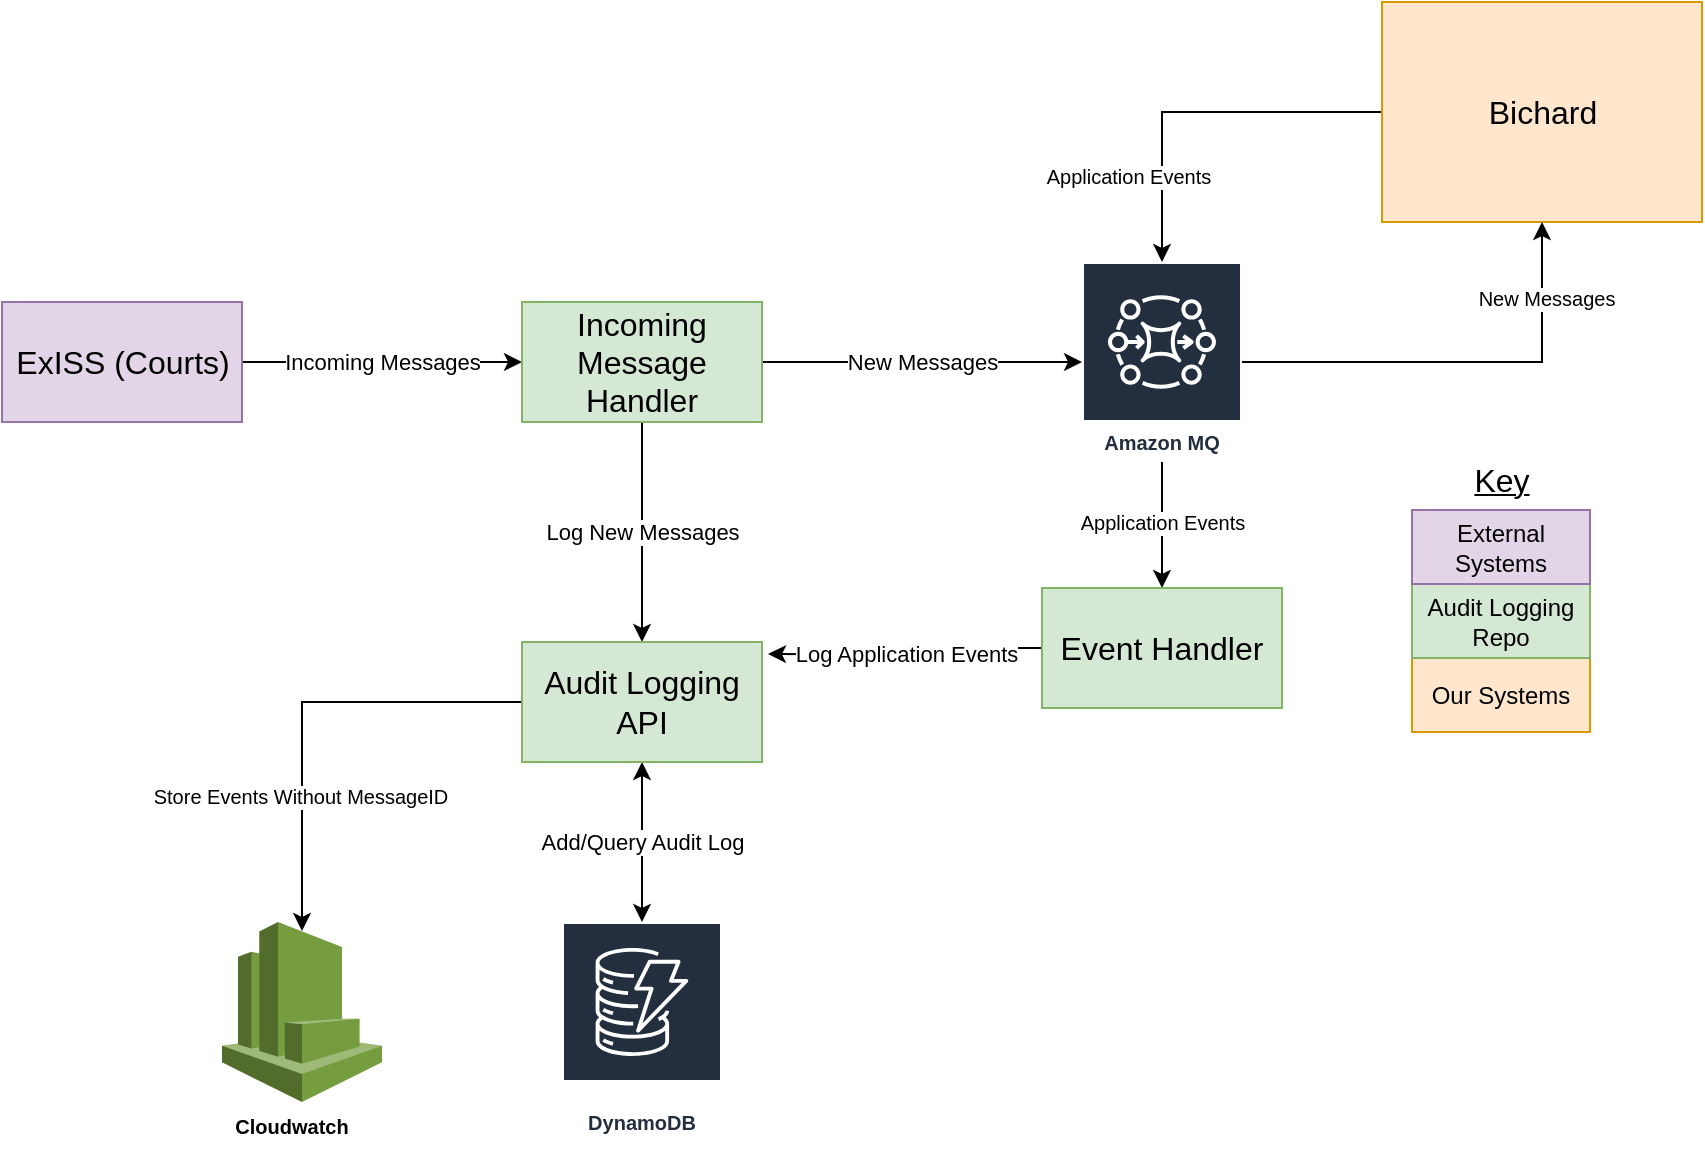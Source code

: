 <mxfile version="18.0.6" type="device" pages="7"><diagram id="SbZimRkkP34hQLYqRe9g" name="Overview"><mxGraphModel dx="1426" dy="1652" grid="0" gridSize="10" guides="1" tooltips="1" connect="1" arrows="1" fold="1" page="0" pageScale="1" pageWidth="827" pageHeight="1169" math="0" shadow="0"><root><mxCell id="ANRuQSvibtaBFAMwhA9o-0"/><mxCell id="ANRuQSvibtaBFAMwhA9o-1" parent="ANRuQSvibtaBFAMwhA9o-0"/><mxCell id="sTsvQpVlpFmerQDyjcwa-0" value="" style="edgeStyle=orthogonalEdgeStyle;rounded=0;orthogonalLoop=1;jettySize=auto;html=1;" parent="ANRuQSvibtaBFAMwhA9o-1" source="5GDb8CM9t0uI00pdRjEp-1" target="qKd0s80Q9Jvae5fOTXET-0" edge="1"><mxGeometry relative="1" as="geometry"/></mxCell><mxCell id="4tsU8I5XdIwsd9Y_lOFm-4" value="Incoming Messages" style="edgeLabel;html=1;align=center;verticalAlign=middle;resizable=0;points=[];" parent="sTsvQpVlpFmerQDyjcwa-0" vertex="1" connectable="0"><mxGeometry relative="1" as="geometry"><mxPoint as="offset"/></mxGeometry></mxCell><mxCell id="5GDb8CM9t0uI00pdRjEp-1" value="ExISS (Courts)" style="html=1;dashed=0;whitespace=wrap;labelBackgroundColor=none;fontSize=16;fillColor=#e1d5e7;strokeColor=#9673a6;" parent="ANRuQSvibtaBFAMwhA9o-1" vertex="1"><mxGeometry x="56" y="-364" width="120" height="60" as="geometry"/></mxCell><mxCell id="JU8ZkM3u9FHIbnTrDFSS-4" style="edgeStyle=orthogonalEdgeStyle;rounded=0;orthogonalLoop=1;jettySize=auto;html=1;" parent="ANRuQSvibtaBFAMwhA9o-1" source="qKd0s80Q9Jvae5fOTXET-0" target="JU8ZkM3u9FHIbnTrDFSS-3" edge="1"><mxGeometry relative="1" as="geometry"/></mxCell><mxCell id="4tsU8I5XdIwsd9Y_lOFm-5" value="New Messages" style="edgeLabel;html=1;align=center;verticalAlign=middle;resizable=0;points=[];" parent="JU8ZkM3u9FHIbnTrDFSS-4" vertex="1" connectable="0"><mxGeometry relative="1" as="geometry"><mxPoint as="offset"/></mxGeometry></mxCell><mxCell id="4tsU8I5XdIwsd9Y_lOFm-0" value="" style="edgeStyle=orthogonalEdgeStyle;rounded=0;orthogonalLoop=1;jettySize=auto;html=1;" parent="ANRuQSvibtaBFAMwhA9o-1" source="qKd0s80Q9Jvae5fOTXET-0" target="JU8ZkM3u9FHIbnTrDFSS-0" edge="1"><mxGeometry relative="1" as="geometry"/></mxCell><mxCell id="4tsU8I5XdIwsd9Y_lOFm-7" value="Log New Messages" style="edgeLabel;html=1;align=center;verticalAlign=middle;resizable=0;points=[];" parent="4tsU8I5XdIwsd9Y_lOFm-0" vertex="1" connectable="0"><mxGeometry relative="1" as="geometry"><mxPoint as="offset"/></mxGeometry></mxCell><mxCell id="qKd0s80Q9Jvae5fOTXET-0" value="Incoming Message Handler" style="html=1;dashed=0;whitespace=wrap;labelBackgroundColor=none;fontSize=16;fillColor=#d5e8d4;whiteSpace=wrap;strokeColor=#82b366;" parent="ANRuQSvibtaBFAMwhA9o-1" vertex="1"><mxGeometry x="316" y="-364" width="120" height="60" as="geometry"/></mxCell><mxCell id="4tsU8I5XdIwsd9Y_lOFm-1" value="" style="edgeStyle=orthogonalEdgeStyle;rounded=0;orthogonalLoop=1;jettySize=auto;html=1;startArrow=classic;startFill=1;" parent="ANRuQSvibtaBFAMwhA9o-1" source="JU8ZkM3u9FHIbnTrDFSS-0" target="JU8ZkM3u9FHIbnTrDFSS-2" edge="1"><mxGeometry relative="1" as="geometry"/></mxCell><mxCell id="4tsU8I5XdIwsd9Y_lOFm-8" value="Add/Query Audit Log" style="edgeLabel;html=1;align=center;verticalAlign=middle;resizable=0;points=[];" parent="4tsU8I5XdIwsd9Y_lOFm-1" vertex="1" connectable="0"><mxGeometry relative="1" as="geometry"><mxPoint as="offset"/></mxGeometry></mxCell><mxCell id="_XcE5Ox_mcqGrtR-6AHN-2" style="edgeStyle=orthogonalEdgeStyle;rounded=0;orthogonalLoop=1;jettySize=auto;html=1;entryX=0.5;entryY=0.05;entryDx=0;entryDy=0;entryPerimeter=0;fontSize=10;startArrow=none;startFill=0;" parent="ANRuQSvibtaBFAMwhA9o-1" source="JU8ZkM3u9FHIbnTrDFSS-0" target="rAKSKAEc9As6u7OPTvuj-0" edge="1"><mxGeometry relative="1" as="geometry"/></mxCell><mxCell id="_XcE5Ox_mcqGrtR-6AHN-3" value="Store Events Without MessageID" style="edgeLabel;html=1;align=center;verticalAlign=middle;resizable=0;points=[];fontSize=10;" parent="_XcE5Ox_mcqGrtR-6AHN-2" vertex="1" connectable="0"><mxGeometry relative="1" as="geometry"><mxPoint x="-1" y="44" as="offset"/></mxGeometry></mxCell><mxCell id="JU8ZkM3u9FHIbnTrDFSS-0" value="Audit Logging API" style="dashed=0;whitespace=wrap;labelBackgroundColor=none;fontSize=16;fillColor=#d5e8d4;whiteSpace=wrap;html=1;snapToPoint=1;strokeColor=#82b366;" parent="ANRuQSvibtaBFAMwhA9o-1" vertex="1"><mxGeometry x="316" y="-194" width="120" height="60" as="geometry"/></mxCell><mxCell id="2V5wFRjkBUoELFKnJdbA-10" style="edgeStyle=orthogonalEdgeStyle;rounded=0;orthogonalLoop=1;jettySize=auto;html=1;fontSize=10;startArrow=none;startFill=0;" parent="ANRuQSvibtaBFAMwhA9o-1" source="JU8ZkM3u9FHIbnTrDFSS-1" target="JU8ZkM3u9FHIbnTrDFSS-3" edge="1"><mxGeometry relative="1" as="geometry"/></mxCell><mxCell id="2V5wFRjkBUoELFKnJdbA-12" value="Application Events" style="edgeLabel;html=1;align=center;verticalAlign=middle;resizable=0;points=[];fontSize=10;" parent="2V5wFRjkBUoELFKnJdbA-10" vertex="1" connectable="0"><mxGeometry relative="1" as="geometry"><mxPoint x="-35" y="32" as="offset"/></mxGeometry></mxCell><mxCell id="JU8ZkM3u9FHIbnTrDFSS-1" value="Bichard" style="html=1;dashed=0;whitespace=wrap;labelBackgroundColor=none;fontSize=16;fillColor=#ffe6cc;strokeColor=#d79b00;" parent="ANRuQSvibtaBFAMwhA9o-1" vertex="1"><mxGeometry x="746" y="-514" width="160" height="110" as="geometry"/></mxCell><mxCell id="JU8ZkM3u9FHIbnTrDFSS-2" value="DynamoDB" style="sketch=0;outlineConnect=0;fontColor=#232F3E;gradientColor=none;strokeColor=#ffffff;fillColor=#232F3E;dashed=0;verticalLabelPosition=middle;verticalAlign=bottom;align=center;html=1;whiteSpace=wrap;fontSize=10;fontStyle=1;spacing=3;shape=mxgraph.aws4.productIcon;prIcon=mxgraph.aws4.dynamodb;" parent="ANRuQSvibtaBFAMwhA9o-1" vertex="1"><mxGeometry x="336" y="-54" width="80" height="110" as="geometry"/></mxCell><mxCell id="2V5wFRjkBUoELFKnJdbA-4" value="" style="edgeStyle=orthogonalEdgeStyle;rounded=0;orthogonalLoop=1;jettySize=auto;html=1;fontSize=10;startArrow=none;startFill=0;" parent="ANRuQSvibtaBFAMwhA9o-1" source="JU8ZkM3u9FHIbnTrDFSS-3" target="R-0_Lz-Z3qfZa5hiYcsZ-0" edge="1"><mxGeometry relative="1" as="geometry"/></mxCell><mxCell id="2V5wFRjkBUoELFKnJdbA-13" value="Application Events" style="edgeLabel;html=1;align=center;verticalAlign=middle;resizable=0;points=[];fontSize=10;" parent="2V5wFRjkBUoELFKnJdbA-4" vertex="1" connectable="0"><mxGeometry x="-0.067" relative="1" as="geometry"><mxPoint as="offset"/></mxGeometry></mxCell><mxCell id="2V5wFRjkBUoELFKnJdbA-8" style="edgeStyle=orthogonalEdgeStyle;rounded=0;orthogonalLoop=1;jettySize=auto;html=1;entryX=0.5;entryY=1;entryDx=0;entryDy=0;fontSize=10;startArrow=none;startFill=0;" parent="ANRuQSvibtaBFAMwhA9o-1" source="JU8ZkM3u9FHIbnTrDFSS-3" target="JU8ZkM3u9FHIbnTrDFSS-1" edge="1"><mxGeometry relative="1" as="geometry"/></mxCell><mxCell id="2V5wFRjkBUoELFKnJdbA-11" value="New Messages" style="edgeLabel;html=1;align=center;verticalAlign=middle;resizable=0;points=[];fontSize=10;" parent="2V5wFRjkBUoELFKnJdbA-8" vertex="1" connectable="0"><mxGeometry relative="1" as="geometry"><mxPoint x="42" y="-32" as="offset"/></mxGeometry></mxCell><mxCell id="JU8ZkM3u9FHIbnTrDFSS-3" value="Amazon MQ" style="sketch=0;outlineConnect=0;fontColor=#232F3E;gradientColor=none;strokeColor=#ffffff;fillColor=#232F3E;dashed=0;verticalLabelPosition=middle;verticalAlign=bottom;align=center;html=1;whiteSpace=wrap;fontSize=10;fontStyle=1;spacing=3;shape=mxgraph.aws4.productIcon;prIcon=mxgraph.aws4.mq;labelBackgroundColor=none;" parent="ANRuQSvibtaBFAMwhA9o-1" vertex="1"><mxGeometry x="596" y="-384" width="80" height="100" as="geometry"/></mxCell><mxCell id="R-0_Lz-Z3qfZa5hiYcsZ-2" value="" style="edgeStyle=orthogonalEdgeStyle;rounded=0;orthogonalLoop=1;jettySize=auto;html=1;startArrow=none;startFill=0;" parent="ANRuQSvibtaBFAMwhA9o-1" source="R-0_Lz-Z3qfZa5hiYcsZ-0" edge="1"><mxGeometry relative="1" as="geometry"><mxPoint x="439" y="-188" as="targetPoint"/></mxGeometry></mxCell><mxCell id="R-0_Lz-Z3qfZa5hiYcsZ-4" value="Log Application Events" style="edgeLabel;html=1;align=center;verticalAlign=middle;resizable=0;points=[];" parent="R-0_Lz-Z3qfZa5hiYcsZ-2" vertex="1" connectable="0"><mxGeometry relative="1" as="geometry"><mxPoint as="offset"/></mxGeometry></mxCell><mxCell id="R-0_Lz-Z3qfZa5hiYcsZ-0" value="Event Handler" style="dashed=0;whitespace=wrap;labelBackgroundColor=none;fontSize=16;fillColor=#d5e8d4;whiteSpace=wrap;html=1;snapToPoint=1;strokeColor=#82b366;" parent="ANRuQSvibtaBFAMwhA9o-1" vertex="1"><mxGeometry x="576" y="-221" width="120" height="60" as="geometry"/></mxCell><mxCell id="_XcE5Ox_mcqGrtR-6AHN-1" value="" style="group" parent="ANRuQSvibtaBFAMwhA9o-1" vertex="1" connectable="0"><mxGeometry x="146" y="-54" width="110" height="120" as="geometry"/></mxCell><mxCell id="rAKSKAEc9As6u7OPTvuj-0" value="" style="outlineConnect=0;dashed=0;verticalLabelPosition=middle;verticalAlign=middle;align=center;html=1;shape=mxgraph.aws3.cloudwatch;fillColor=#759C3E;gradientColor=none;labelBackgroundColor=none;fontStyle=1;fontSize=10;whiteSpace=wrap;labelPosition=center;" parent="_XcE5Ox_mcqGrtR-6AHN-1" vertex="1"><mxGeometry x="20" width="80" height="90" as="geometry"/></mxCell><mxCell id="_XcE5Ox_mcqGrtR-6AHN-0" value="&lt;span style=&quot;color: rgb(0, 0, 0); font-family: Helvetica; font-style: normal; font-variant-ligatures: normal; font-variant-caps: normal; letter-spacing: normal; orphans: 2; text-indent: 0px; text-transform: none; widows: 2; word-spacing: 0px; -webkit-text-stroke-width: 0px; background-color: rgb(255, 255, 255); text-decoration-thickness: initial; text-decoration-style: initial; text-decoration-color: initial; float: none; display: inline !important;&quot;&gt;&lt;b style=&quot;&quot;&gt;&lt;font style=&quot;font-size: 10px;&quot;&gt;Cloudwatch&lt;/font&gt;&lt;/b&gt;&lt;/span&gt;" style="text;whiteSpace=wrap;html=1;fontSize=10;align=center;" parent="_XcE5Ox_mcqGrtR-6AHN-1" vertex="1"><mxGeometry y="90" width="110" height="30" as="geometry"/></mxCell><mxCell id="NTCIhq7mOdTdnjtTz9b8-4" value="" style="group" parent="ANRuQSvibtaBFAMwhA9o-1" vertex="1" connectable="0"><mxGeometry x="761" y="-290" width="89" height="141" as="geometry"/></mxCell><mxCell id="NTCIhq7mOdTdnjtTz9b8-0" value="Our Systems" style="rounded=0;whiteSpace=wrap;html=1;labelBackgroundColor=none;fontSize=12;fillColor=#ffe6cc;strokeColor=#d79b00;fontStyle=0" parent="NTCIhq7mOdTdnjtTz9b8-4" vertex="1"><mxGeometry y="104" width="89" height="37" as="geometry"/></mxCell><mxCell id="NTCIhq7mOdTdnjtTz9b8-1" value="Audit Logging Repo" style="rounded=0;whiteSpace=wrap;html=1;labelBackgroundColor=none;fontSize=12;fillColor=#d5e8d4;strokeColor=#82b366;fontStyle=0" parent="NTCIhq7mOdTdnjtTz9b8-4" vertex="1"><mxGeometry y="67" width="89" height="37" as="geometry"/></mxCell><mxCell id="NTCIhq7mOdTdnjtTz9b8-2" value="External Systems" style="rounded=0;whiteSpace=wrap;html=1;labelBackgroundColor=none;fontSize=12;fillColor=#e1d5e7;strokeColor=#9673a6;fontStyle=0" parent="NTCIhq7mOdTdnjtTz9b8-4" vertex="1"><mxGeometry y="30" width="89" height="37" as="geometry"/></mxCell><mxCell id="NTCIhq7mOdTdnjtTz9b8-3" value="&lt;u&gt;&lt;font style=&quot;font-size: 16px;&quot;&gt;Key&lt;/font&gt;&lt;/u&gt;" style="text;html=1;strokeColor=none;fillColor=none;align=center;verticalAlign=middle;whiteSpace=wrap;rounded=0;labelBackgroundColor=none;fontSize=12;" parent="NTCIhq7mOdTdnjtTz9b8-4" vertex="1"><mxGeometry x="14.5" width="60" height="30" as="geometry"/></mxCell></root></mxGraphModel></diagram><diagram id="NaqRYdlC5ia51likHDxx" name="Components"><mxGraphModel dx="3393" dy="2749" grid="0" gridSize="10" guides="1" tooltips="1" connect="1" arrows="1" fold="1" page="0" pageScale="1" pageWidth="827" pageHeight="1169" math="0" shadow="0"><root><mxCell id="0"/><mxCell id="1" parent="0"/><mxCell id="X5XvR2XtN8RYgkOh-Epn-16" value="Audit Logging API" style="rounded=0;whiteSpace=wrap;html=1;dashed=1;labelBackgroundColor=none;fontSize=14;fontColor=#000000;fillColor=#F2F2F2;gradientColor=none;verticalAlign=top;align=left;fontStyle=1;labelBorderColor=none;strokeWidth=1;perimeterSpacing=0;" vertex="1" parent="1"><mxGeometry x="1436" y="363" width="625.38" height="342" as="geometry"/></mxCell><mxCell id="77hhpOOD8E80mwoMvD2M-2" value="&amp;nbsp;Incoming Message Handler" style="rounded=0;whiteSpace=wrap;html=1;dashed=1;labelBackgroundColor=none;fontSize=14;fontColor=#000000;fillColor=#F2F2F2;gradientColor=none;verticalAlign=top;align=left;fontStyle=1;labelBorderColor=none;strokeWidth=1;perimeterSpacing=0;" parent="1" vertex="1"><mxGeometry x="-584" y="363" width="1791" height="339" as="geometry"/></mxCell><mxCell id="4_ZTcWZO6NZrgXsb7N1T-1" value="Audit Logging" style="html=1;dashed=1;whitespace=wrap;labelBackgroundColor=none;fontSize=16;fontColor=#000000;fillColor=#F2F2F2;align=left;verticalAlign=top;" parent="1" vertex="1"><mxGeometry x="-508" y="-796" width="710" height="620" as="geometry"/></mxCell><mxCell id="4_ZTcWZO6NZrgXsb7N1T-2" value="Event Handler" style="rounded=0;whiteSpace=wrap;html=1;dashed=1;labelBackgroundColor=none;fontSize=14;fontColor=#000000;fillColor=#E6E6E6;gradientColor=none;verticalAlign=top;align=left;fontStyle=1" parent="1" vertex="1"><mxGeometry x="-498" y="-356" width="690" height="170" as="geometry"/></mxCell><mxCell id="4_ZTcWZO6NZrgXsb7N1T-3" value="Incoming Message Handler" style="rounded=0;whiteSpace=wrap;html=1;dashed=1;labelBackgroundColor=none;fontSize=14;fontColor=#000000;fillColor=#E6E6E6;gradientColor=none;verticalAlign=top;align=left;fontStyle=1" parent="1" vertex="1"><mxGeometry x="-498" y="-756" width="690" height="170" as="geometry"/></mxCell><mxCell id="4_ZTcWZO6NZrgXsb7N1T-4" style="edgeStyle=orthogonalEdgeStyle;rounded=0;orthogonalLoop=1;jettySize=auto;html=1;fontSize=11;fontColor=#000000;" parent="1" source="4_ZTcWZO6NZrgXsb7N1T-6" target="4_ZTcWZO6NZrgXsb7N1T-8" edge="1"><mxGeometry relative="1" as="geometry"><Array as="points"><mxPoint x="-488" y="-676"/><mxPoint x="-488" y="-676"/></Array></mxGeometry></mxCell><mxCell id="4_ZTcWZO6NZrgXsb7N1T-5" value="Upload court result" style="edgeLabel;html=1;align=center;verticalAlign=middle;resizable=0;points=[];fontSize=12;fontColor=#000000;" parent="4_ZTcWZO6NZrgXsb7N1T-4" vertex="1" connectable="0"><mxGeometry x="-0.431" y="-1" relative="1" as="geometry"><mxPoint x="10" as="offset"/></mxGeometry></mxCell><mxCell id="4_ZTcWZO6NZrgXsb7N1T-6" value="ExISS" style="html=1;dashed=0;whitespace=wrap;labelBackgroundColor=#E6E6E6;fontSize=16;fontColor=#000000;fillColor=#E6E6E6;" parent="1" vertex="1"><mxGeometry x="-748" y="-706" width="120" height="60" as="geometry"/></mxCell><mxCell id="4_ZTcWZO6NZrgXsb7N1T-7" style="edgeStyle=orthogonalEdgeStyle;rounded=0;orthogonalLoop=1;jettySize=auto;html=1;fontSize=11;fontColor=#000000;startArrow=none;startFill=0;" parent="1" source="4_ZTcWZO6NZrgXsb7N1T-8" target="4_ZTcWZO6NZrgXsb7N1T-18" edge="1"><mxGeometry relative="1" as="geometry"/></mxCell><mxCell id="4_ZTcWZO6NZrgXsb7N1T-8" value="incoming-messages&lt;br&gt;(External Incoming Messages)" style="sketch=0;outlineConnect=0;fontColor=#232F3E;gradientColor=none;fillColor=#3F8624;strokeColor=none;dashed=0;verticalLabelPosition=bottom;verticalAlign=top;align=center;html=1;fontSize=12;fontStyle=0;aspect=fixed;pointerEvents=1;shape=mxgraph.aws4.bucket;" parent="1" vertex="1"><mxGeometry x="-448" y="-720" width="75" height="78" as="geometry"/></mxCell><mxCell id="4_ZTcWZO6NZrgXsb7N1T-9" style="edgeStyle=orthogonalEdgeStyle;rounded=0;orthogonalLoop=1;jettySize=auto;html=1;fontSize=11;fontColor=#000000;startArrow=none;startFill=0;" parent="1" source="4_ZTcWZO6NZrgXsb7N1T-12" target="4_ZTcWZO6NZrgXsb7N1T-27" edge="1"><mxGeometry relative="1" as="geometry"><Array as="points"><mxPoint x="272" y="-271"/></Array></mxGeometry></mxCell><mxCell id="4_ZTcWZO6NZrgXsb7N1T-10" value="AUDIT_EVENT_QUEUE&lt;br&gt;GENERAL_EVENT_QUEUE&lt;br&gt;DATA_SET_PNC_UPDATE_QUEUE.FAILURE&lt;br&gt;HEARING_OUTCOME_PNC_UPDATE_QUEUE.FAILURE&lt;br&gt;HEARING_OUTCOME_INPUT_QUEUE.FAILURE&lt;br&gt;COURT_RESULT_INPUT_QUEUE.FAILURE" style="edgeLabel;html=1;align=left;verticalAlign=middle;resizable=0;points=[];fontSize=10;fontColor=#000000;" parent="4_ZTcWZO6NZrgXsb7N1T-9" vertex="1" connectable="0"><mxGeometry x="0.286" y="2" relative="1" as="geometry"><mxPoint x="-21" y="-94" as="offset"/></mxGeometry></mxCell><mxCell id="4_ZTcWZO6NZrgXsb7N1T-11" style="edgeStyle=orthogonalEdgeStyle;rounded=0;orthogonalLoop=1;jettySize=auto;html=1;entryX=0;entryY=0.5;entryDx=0;entryDy=0;fontSize=14;fontColor=#000000;startArrow=classic;startFill=1;" parent="1" source="4_ZTcWZO6NZrgXsb7N1T-12" target="4_ZTcWZO6NZrgXsb7N1T-13" edge="1"><mxGeometry relative="1" as="geometry"><Array as="points"><mxPoint x="347" y="-487"/></Array></mxGeometry></mxCell><mxCell id="4_ZTcWZO6NZrgXsb7N1T-12" value="Amazon MQ" style="sketch=0;outlineConnect=0;fontColor=#232F3E;gradientColor=none;strokeColor=#ffffff;fillColor=#232F3E;dashed=0;verticalLabelPosition=middle;verticalAlign=bottom;align=center;html=1;whiteSpace=wrap;fontSize=10;fontStyle=1;spacing=3;shape=mxgraph.aws4.productIcon;prIcon=mxgraph.aws4.mq;labelBackgroundColor=none;" parent="1" vertex="1"><mxGeometry x="232" y="-529" width="80" height="100" as="geometry"/></mxCell><mxCell id="4_ZTcWZO6NZrgXsb7N1T-13" value="Bichard" style="html=1;dashed=0;whitespace=wrap;labelBackgroundColor=#E6E6E6;fontSize=16;fontColor=#000000;fillColor=#E6E6E6;" parent="1" vertex="1"><mxGeometry x="382" y="-517.5" width="120" height="60" as="geometry"/></mxCell><mxCell id="4_ZTcWZO6NZrgXsb7N1T-14" value="DynamoDB" style="sketch=0;outlineConnect=0;fontColor=#232F3E;gradientColor=none;strokeColor=#ffffff;fillColor=#232F3E;dashed=0;verticalLabelPosition=middle;verticalAlign=bottom;align=center;html=1;whiteSpace=wrap;fontSize=10;fontStyle=1;spacing=3;shape=mxgraph.aws4.productIcon;prIcon=mxgraph.aws4.dynamodb;" parent="1" vertex="1"><mxGeometry x="-378" y="-546" width="80" height="110" as="geometry"/></mxCell><mxCell id="4_ZTcWZO6NZrgXsb7N1T-15" style="edgeStyle=orthogonalEdgeStyle;rounded=0;orthogonalLoop=1;jettySize=auto;html=1;fontSize=11;fontColor=#000000;startArrow=none;startFill=0;" parent="1" source="4_ZTcWZO6NZrgXsb7N1T-16" target="4_ZTcWZO6NZrgXsb7N1T-23" edge="1"><mxGeometry relative="1" as="geometry"><Array as="points"><mxPoint x="32" y="-681"/><mxPoint x="32" y="-681"/></Array></mxGeometry></mxCell><mxCell id="4_ZTcWZO6NZrgXsb7N1T-16" value="internal-incoming-messages" style="sketch=0;outlineConnect=0;fontColor=#232F3E;gradientColor=none;fillColor=#3F8624;strokeColor=none;dashed=0;verticalLabelPosition=bottom;verticalAlign=top;align=center;html=1;fontSize=12;fontStyle=0;aspect=fixed;pointerEvents=1;shape=mxgraph.aws4.bucket;" parent="1" vertex="1"><mxGeometry x="-108" y="-720" width="75" height="78" as="geometry"/></mxCell><mxCell id="4_ZTcWZO6NZrgXsb7N1T-17" style="edgeStyle=orthogonalEdgeStyle;rounded=0;orthogonalLoop=1;jettySize=auto;html=1;fontSize=11;fontColor=#000000;startArrow=none;startFill=0;" parent="1" source="4_ZTcWZO6NZrgXsb7N1T-18" target="4_ZTcWZO6NZrgXsb7N1T-16" edge="1"><mxGeometry relative="1" as="geometry"/></mxCell><mxCell id="4_ZTcWZO6NZrgXsb7N1T-18" value="transfer-messages" style="sketch=0;outlineConnect=0;fontColor=#232F3E;gradientColor=none;fillColor=#3F8624;strokeColor=none;dashed=0;verticalLabelPosition=bottom;verticalAlign=top;align=center;html=1;fontSize=12;fontStyle=0;aspect=fixed;pointerEvents=1;shape=mxgraph.aws4.lambda_function;labelBackgroundColor=none;" parent="1" vertex="1"><mxGeometry x="-267" y="-720" width="78" height="78" as="geometry"/></mxCell><mxCell id="4_ZTcWZO6NZrgXsb7N1T-19" style="edgeStyle=orthogonalEdgeStyle;rounded=0;orthogonalLoop=1;jettySize=auto;html=1;fontSize=11;fontColor=#000000;startArrow=none;startFill=0;" parent="1" source="4_ZTcWZO6NZrgXsb7N1T-23" target="4_ZTcWZO6NZrgXsb7N1T-12" edge="1"><mxGeometry relative="1" as="geometry"><Array as="points"><mxPoint x="272" y="-696"/></Array></mxGeometry></mxCell><mxCell id="4_ZTcWZO6NZrgXsb7N1T-20" value="COURT_RESULT_INPUT_QUEUE" style="edgeLabel;html=1;align=center;verticalAlign=middle;resizable=0;points=[];fontSize=10;fontColor=#000000;" parent="4_ZTcWZO6NZrgXsb7N1T-19" vertex="1" connectable="0"><mxGeometry x="-0.183" y="2" relative="1" as="geometry"><mxPoint x="30" y="52" as="offset"/></mxGeometry></mxCell><mxCell id="4_ZTcWZO6NZrgXsb7N1T-21" style="edgeStyle=orthogonalEdgeStyle;rounded=0;orthogonalLoop=1;jettySize=auto;html=1;fontSize=11;fontColor=#000000;startArrow=none;startFill=0;" parent="1" source="4_ZTcWZO6NZrgXsb7N1T-23" target="4_ZTcWZO6NZrgXsb7N1T-25" edge="1"><mxGeometry relative="1" as="geometry"><Array as="points"><mxPoint x="172" y="-666"/><mxPoint x="172" y="-506"/></Array></mxGeometry></mxCell><mxCell id="4_ZTcWZO6NZrgXsb7N1T-22" value="Create a new message in DynamoDB" style="edgeLabel;html=1;align=center;verticalAlign=middle;resizable=0;points=[];fontSize=10;fontColor=#000000;" parent="4_ZTcWZO6NZrgXsb7N1T-21" vertex="1" connectable="0"><mxGeometry x="0.491" relative="1" as="geometry"><mxPoint x="54" as="offset"/></mxGeometry></mxCell><mxCell id="4_ZTcWZO6NZrgXsb7N1T-23" value="incoming-message-handler&lt;br&gt;State Machine" style="outlineConnect=0;dashed=0;verticalLabelPosition=bottom;verticalAlign=top;align=center;html=1;shape=mxgraph.aws3.step_functions;fillColor=#D9A741;gradientColor=none;labelBackgroundColor=none;fontSize=11;fontColor=#000000;" parent="1" vertex="1"><mxGeometry x="62" y="-730" width="76.5" height="93" as="geometry"/></mxCell><mxCell id="4_ZTcWZO6NZrgXsb7N1T-24" style="edgeStyle=orthogonalEdgeStyle;rounded=0;orthogonalLoop=1;jettySize=auto;html=1;fontSize=11;fontColor=#000000;startArrow=none;startFill=0;" parent="1" source="4_ZTcWZO6NZrgXsb7N1T-25" target="4_ZTcWZO6NZrgXsb7N1T-14" edge="1"><mxGeometry relative="1" as="geometry"><Array as="points"><mxPoint x="-278" y="-500"/><mxPoint x="-278" y="-500"/></Array></mxGeometry></mxCell><mxCell id="4_ZTcWZO6NZrgXsb7N1T-25" value="Audit Logging&lt;br&gt;API Gateway" style="outlineConnect=0;dashed=0;verticalLabelPosition=bottom;verticalAlign=top;align=center;html=1;shape=mxgraph.aws3.api_gateway;fillColor=#D9A741;gradientColor=none;labelBackgroundColor=none;fontSize=11;fontColor=#000000;" parent="1" vertex="1"><mxGeometry x="-218" y="-547" width="76.5" height="93" as="geometry"/></mxCell><mxCell id="4_ZTcWZO6NZrgXsb7N1T-26" style="edgeStyle=orthogonalEdgeStyle;rounded=0;orthogonalLoop=1;jettySize=auto;html=1;fontSize=11;fontColor=#000000;startArrow=none;startFill=0;" parent="1" source="4_ZTcWZO6NZrgXsb7N1T-27" target="4_ZTcWZO6NZrgXsb7N1T-29" edge="1"><mxGeometry relative="1" as="geometry"/></mxCell><mxCell id="4_ZTcWZO6NZrgXsb7N1T-27" value="message-receiver" style="sketch=0;outlineConnect=0;fontColor=#232F3E;gradientColor=none;fillColor=#3F8624;strokeColor=none;dashed=0;verticalLabelPosition=bottom;verticalAlign=top;align=center;html=1;fontSize=12;fontStyle=0;aspect=fixed;pointerEvents=1;shape=mxgraph.aws4.lambda_function;labelBackgroundColor=none;" parent="1" vertex="1"><mxGeometry x="63" y="-310" width="78" height="78" as="geometry"/></mxCell><mxCell id="4_ZTcWZO6NZrgXsb7N1T-28" style="edgeStyle=orthogonalEdgeStyle;rounded=0;orthogonalLoop=1;jettySize=auto;html=1;fontSize=11;fontColor=#000000;startArrow=none;startFill=0;" parent="1" source="4_ZTcWZO6NZrgXsb7N1T-29" target="4_ZTcWZO6NZrgXsb7N1T-32" edge="1"><mxGeometry relative="1" as="geometry"><Array as="points"><mxPoint x="-188" y="-271"/><mxPoint x="-188" y="-271"/></Array></mxGeometry></mxCell><mxCell id="4_ZTcWZO6NZrgXsb7N1T-29" value="audit-log-events" style="sketch=0;outlineConnect=0;fontColor=#232F3E;gradientColor=none;fillColor=#3F8624;strokeColor=none;dashed=0;verticalLabelPosition=bottom;verticalAlign=top;align=center;html=1;fontSize=12;fontStyle=0;aspect=fixed;pointerEvents=1;shape=mxgraph.aws4.bucket;" parent="1" vertex="1"><mxGeometry x="-88" y="-310" width="75" height="78" as="geometry"/></mxCell><mxCell id="4_ZTcWZO6NZrgXsb7N1T-30" style="edgeStyle=orthogonalEdgeStyle;rounded=0;orthogonalLoop=1;jettySize=auto;html=1;fontSize=11;fontColor=#000000;startArrow=none;startFill=0;" parent="1" source="4_ZTcWZO6NZrgXsb7N1T-32" target="4_ZTcWZO6NZrgXsb7N1T-25" edge="1"><mxGeometry relative="1" as="geometry"><Array as="points"><mxPoint x="-251" y="-390"/><mxPoint x="-108" y="-390"/><mxPoint x="-108" y="-476"/></Array></mxGeometry></mxCell><mxCell id="4_ZTcWZO6NZrgXsb7N1T-31" value="Create a new message (If it doesn't exist)&lt;br&gt;Create a new event against the message" style="edgeLabel;html=1;align=center;verticalAlign=middle;resizable=0;points=[];fontSize=10;fontColor=#000000;" parent="4_ZTcWZO6NZrgXsb7N1T-30" vertex="1" connectable="0"><mxGeometry x="-0.384" relative="1" as="geometry"><mxPoint x="34" y="14" as="offset"/></mxGeometry></mxCell><mxCell id="4_ZTcWZO6NZrgXsb7N1T-32" value="event-handler&lt;br&gt;State Machine" style="outlineConnect=0;dashed=0;verticalLabelPosition=bottom;verticalAlign=top;align=center;html=1;shape=mxgraph.aws3.step_functions;fillColor=#D9A741;gradientColor=none;labelBackgroundColor=none;fontSize=11;fontColor=#000000;" parent="1" vertex="1"><mxGeometry x="-289" y="-326" width="76.5" height="93" as="geometry"/></mxCell><mxCell id="8MLu_BU_aYqqfGhHkzj5-1" style="edgeStyle=orthogonalEdgeStyle;rounded=0;orthogonalLoop=1;jettySize=auto;html=1;" parent="1" source="8MLu_BU_aYqqfGhHkzj5-3" target="8MLu_BU_aYqqfGhHkzj5-13" edge="1"><mxGeometry relative="1" as="geometry"><Array as="points"><mxPoint x="1701" y="-774"/><mxPoint x="1701" y="-541"/></Array></mxGeometry></mxCell><mxCell id="8MLu_BU_aYqqfGhHkzj5-2" value="Copy objects from external bucket" style="edgeLabel;html=1;align=center;verticalAlign=middle;resizable=0;points=[];" parent="8MLu_BU_aYqqfGhHkzj5-1" vertex="1" connectable="0"><mxGeometry x="0.136" relative="1" as="geometry"><mxPoint as="offset"/></mxGeometry></mxCell><mxCell id="8MLu_BU_aYqqfGhHkzj5-3" value="transfer-messages" style="sketch=0;outlineConnect=0;fontColor=#232F3E;gradientColor=none;fillColor=#3F8624;strokeColor=none;dashed=0;verticalLabelPosition=bottom;verticalAlign=top;align=center;html=1;fontSize=12;fontStyle=0;aspect=fixed;pointerEvents=1;shape=mxgraph.aws4.lambda_function;" parent="1" vertex="1"><mxGeometry x="1568" y="-813" width="78" height="78" as="geometry"/></mxCell><mxCell id="8MLu_BU_aYqqfGhHkzj5-4" style="edgeStyle=orthogonalEdgeStyle;rounded=0;orthogonalLoop=1;jettySize=auto;html=1;entryX=0;entryY=0.5;entryDx=0;entryDy=0;entryPerimeter=0;" parent="1" source="8MLu_BU_aYqqfGhHkzj5-7" target="8MLu_BU_aYqqfGhHkzj5-9" edge="1"><mxGeometry relative="1" as="geometry"><mxPoint x="1148.0" y="-773.429" as="targetPoint"/></mxGeometry></mxCell><mxCell id="8MLu_BU_aYqqfGhHkzj5-5" style="edgeStyle=orthogonalEdgeStyle;rounded=0;orthogonalLoop=1;jettySize=auto;html=1;entryX=0.564;entryY=-0.013;entryDx=0;entryDy=0;entryPerimeter=0;" parent="1" source="8MLu_BU_aYqqfGhHkzj5-7" target="8MLu_BU_aYqqfGhHkzj5-3" edge="1"><mxGeometry relative="1" as="geometry"><Array as="points"><mxPoint x="966" y="-890"/><mxPoint x="1612" y="-890"/></Array></mxGeometry></mxCell><mxCell id="8MLu_BU_aYqqfGhHkzj5-6" value="List all or N number of messages to copy&lt;br&gt;Delete messages after copied successfully" style="edgeLabel;html=1;align=center;verticalAlign=middle;resizable=0;points=[];" parent="8MLu_BU_aYqqfGhHkzj5-5" vertex="1" connectable="0"><mxGeometry x="-0.127" y="-1" relative="1" as="geometry"><mxPoint x="1" as="offset"/></mxGeometry></mxCell><mxCell id="8MLu_BU_aYqqfGhHkzj5-7" value="incoming-messages&lt;br&gt;(External Incoming Messages)" style="sketch=0;outlineConnect=0;fontColor=#232F3E;gradientColor=none;fillColor=#3F8624;strokeColor=none;dashed=0;verticalLabelPosition=bottom;verticalAlign=top;align=center;html=1;fontSize=12;fontStyle=0;aspect=fixed;pointerEvents=1;shape=mxgraph.aws4.bucket;" parent="1" vertex="1"><mxGeometry x="928" y="-813" width="75" height="78" as="geometry"/></mxCell><mxCell id="8MLu_BU_aYqqfGhHkzj5-8" style="edgeStyle=orthogonalEdgeStyle;rounded=0;orthogonalLoop=1;jettySize=auto;html=1;" parent="1" source="8MLu_BU_aYqqfGhHkzj5-9" target="8MLu_BU_aYqqfGhHkzj5-11" edge="1"><mxGeometry relative="1" as="geometry"/></mxCell><mxCell id="8MLu_BU_aYqqfGhHkzj5-9" value="CloudTrail" style="outlineConnect=0;dashed=0;verticalLabelPosition=bottom;verticalAlign=top;align=center;html=1;shape=mxgraph.aws3.cloudtrail;fillColor=#759C3E;gradientColor=none;" parent="1" vertex="1"><mxGeometry x="1135" y="-820" width="76.5" height="93" as="geometry"/></mxCell><mxCell id="8MLu_BU_aYqqfGhHkzj5-10" style="edgeStyle=orthogonalEdgeStyle;rounded=0;orthogonalLoop=1;jettySize=auto;html=1;" parent="1" source="8MLu_BU_aYqqfGhHkzj5-11" target="8MLu_BU_aYqqfGhHkzj5-3" edge="1"><mxGeometry relative="1" as="geometry"/></mxCell><mxCell id="8MLu_BU_aYqqfGhHkzj5-11" value="EventBridge Rule&lt;br&gt;for&lt;br&gt;&lt;span style=&quot;color: rgb(0 , 0 , 0) ; font-size: 11px&quot;&gt;&lt;b&gt;PutObject&lt;/b&gt;&lt;/span&gt;" style="sketch=0;points=[[0,0,0],[0.25,0,0],[0.5,0,0],[0.75,0,0],[1,0,0],[0,1,0],[0.25,1,0],[0.5,1,0],[0.75,1,0],[1,1,0],[0,0.25,0],[0,0.5,0],[0,0.75,0],[1,0.25,0],[1,0.5,0],[1,0.75,0]];outlineConnect=0;fontColor=#232F3E;gradientColor=#FF4F8B;gradientDirection=north;fillColor=#BC1356;strokeColor=#ffffff;dashed=0;verticalLabelPosition=bottom;verticalAlign=top;align=center;html=1;fontSize=12;fontStyle=0;aspect=fixed;shape=mxgraph.aws4.resourceIcon;resIcon=mxgraph.aws4.eventbridge;" parent="1" vertex="1"><mxGeometry x="1358" y="-812.5" width="78" height="78" as="geometry"/></mxCell><mxCell id="8MLu_BU_aYqqfGhHkzj5-12" style="edgeStyle=orthogonalEdgeStyle;rounded=0;orthogonalLoop=1;jettySize=auto;html=1;entryX=1;entryY=0.5;entryDx=0;entryDy=0;entryPerimeter=0;" parent="1" source="8MLu_BU_aYqqfGhHkzj5-13" target="8MLu_BU_aYqqfGhHkzj5-15" edge="1"><mxGeometry relative="1" as="geometry"><mxPoint x="1430.5" y="-541.0" as="targetPoint"/></mxGeometry></mxCell><mxCell id="8MLu_BU_aYqqfGhHkzj5-13" value="internal-incoming-messages" style="sketch=0;outlineConnect=0;fontColor=#232F3E;gradientColor=none;fillColor=#3F8624;strokeColor=none;dashed=0;verticalLabelPosition=bottom;verticalAlign=top;align=center;html=1;fontSize=12;fontStyle=0;aspect=fixed;pointerEvents=1;shape=mxgraph.aws4.bucket;" parent="1" vertex="1"><mxGeometry x="1549.5" y="-580" width="75" height="78" as="geometry"/></mxCell><mxCell id="8MLu_BU_aYqqfGhHkzj5-14" style="edgeStyle=orthogonalEdgeStyle;rounded=0;orthogonalLoop=1;jettySize=auto;html=1;" parent="1" source="8MLu_BU_aYqqfGhHkzj5-15" target="8MLu_BU_aYqqfGhHkzj5-17" edge="1"><mxGeometry relative="1" as="geometry"/></mxCell><mxCell id="8MLu_BU_aYqqfGhHkzj5-15" value="CloudTrail" style="outlineConnect=0;dashed=0;verticalLabelPosition=bottom;verticalAlign=top;align=center;html=1;shape=mxgraph.aws3.cloudtrail;fillColor=#759C3E;gradientColor=none;" parent="1" vertex="1"><mxGeometry x="1341.25" y="-587.5" width="76.5" height="93" as="geometry"/></mxCell><mxCell id="8MLu_BU_aYqqfGhHkzj5-16" style="edgeStyle=orthogonalEdgeStyle;rounded=0;orthogonalLoop=1;jettySize=auto;html=1;exitX=0;exitY=0.5;exitDx=0;exitDy=0;exitPerimeter=0;" parent="1" source="8MLu_BU_aYqqfGhHkzj5-17" target="8MLu_BU_aYqqfGhHkzj5-18" edge="1"><mxGeometry relative="1" as="geometry"><Array as="points"><mxPoint x="1078" y="-540"/></Array></mxGeometry></mxCell><mxCell id="8MLu_BU_aYqqfGhHkzj5-17" value="EventBridge Rule&lt;br&gt;for&lt;br&gt;&lt;span style=&quot;color: rgb(0 , 0 , 0) ; font-size: 11px&quot;&gt;&lt;b&gt;PutObject&lt;/b&gt; and&amp;nbsp;&lt;/span&gt;&lt;span style=&quot;color: rgb(0 , 0 , 0) ; font-size: 11px&quot;&gt;&lt;b&gt;CopyObject&lt;/b&gt;&lt;/span&gt;" style="sketch=0;points=[[0,0,0],[0.25,0,0],[0.5,0,0],[0.75,0,0],[1,0,0],[0,1,0],[0.25,1,0],[0.5,1,0],[0.75,1,0],[1,1,0],[0,0.25,0],[0,0.5,0],[0,0.75,0],[1,0.25,0],[1,0.5,0],[1,0.75,0]];outlineConnect=0;fontColor=#232F3E;gradientColor=#FF4F8B;gradientDirection=north;fillColor=#BC1356;strokeColor=#ffffff;dashed=0;verticalLabelPosition=bottom;verticalAlign=top;align=center;html=1;fontSize=12;fontStyle=0;aspect=fixed;shape=mxgraph.aws4.resourceIcon;resIcon=mxgraph.aws4.eventbridge;" parent="1" vertex="1"><mxGeometry x="1148" y="-579.5" width="78" height="78" as="geometry"/></mxCell><mxCell id="8MLu_BU_aYqqfGhHkzj5-18" value="State Machine: incoming-message-handler" style="sketch=0;outlineConnect=0;gradientColor=none;html=1;whiteSpace=wrap;fontSize=12;fontStyle=0;shape=mxgraph.aws4.group;grIcon=mxgraph.aws4.group_aws_step_functions_workflow;strokeColor=#545B64;fillColor=#E6E6E6;verticalAlign=top;align=left;spacingLeft=30;fontColor=#545B64;dashed=0;" parent="1" vertex="1"><mxGeometry x="888" y="-370" width="644" height="233" as="geometry"/></mxCell><mxCell id="8MLu_BU_aYqqfGhHkzj5-19" style="edgeStyle=orthogonalEdgeStyle;rounded=0;orthogonalLoop=1;jettySize=auto;html=1;entryX=0;entryY=0.5;entryDx=0;entryDy=0;fontSize=10;fontColor=#000000;startArrow=none;startFill=0;" parent="1" source="8MLu_BU_aYqqfGhHkzj5-20" target="8MLu_BU_aYqqfGhHkzj5-41" edge="1"><mxGeometry relative="1" as="geometry"/></mxCell><mxCell id="8MLu_BU_aYqqfGhHkzj5-20" value="Store Message" style="sketch=0;outlineConnect=0;fontColor=#232F3E;gradientColor=none;fillColor=#3F8624;strokeColor=none;dashed=0;verticalLabelPosition=bottom;verticalAlign=top;align=center;html=1;fontSize=12;fontStyle=0;aspect=fixed;pointerEvents=1;shape=mxgraph.aws4.lambda_function;" parent="1" vertex="1"><mxGeometry x="908" y="-330" width="78" height="78" as="geometry"/></mxCell><mxCell id="8MLu_BU_aYqqfGhHkzj5-21" style="edgeStyle=orthogonalEdgeStyle;rounded=0;orthogonalLoop=1;jettySize=auto;html=1;fontSize=11;fontColor=#000000;" parent="1" edge="1"><mxGeometry relative="1" as="geometry"><Array as="points"><mxPoint x="822.93" y="-279"/><mxPoint x="822.93" y="-32"/></Array><mxPoint x="906.931" y="-279" as="sourcePoint"/><mxPoint x="1166.93" y="-31.933" as="targetPoint"/></mxGeometry></mxCell><mxCell id="8MLu_BU_aYqqfGhHkzj5-22" value="Create new audit log" style="edgeLabel;html=1;align=center;verticalAlign=middle;resizable=0;points=[];fontSize=10;fontColor=#000000;" parent="8MLu_BU_aYqqfGhHkzj5-21" vertex="1" connectable="0"><mxGeometry x="0.033" relative="1" as="geometry"><mxPoint x="80" as="offset"/></mxGeometry></mxCell><mxCell id="8MLu_BU_aYqqfGhHkzj5-23" style="edgeStyle=orthogonalEdgeStyle;rounded=0;orthogonalLoop=1;jettySize=auto;html=1;" parent="1" source="8MLu_BU_aYqqfGhHkzj5-26" target="8MLu_BU_aYqqfGhHkzj5-29" edge="1"><mxGeometry relative="1" as="geometry"/></mxCell><mxCell id="8MLu_BU_aYqqfGhHkzj5-24" style="edgeStyle=orthogonalEdgeStyle;rounded=0;orthogonalLoop=1;jettySize=auto;html=1;" parent="1" source="8MLu_BU_aYqqfGhHkzj5-26" target="8MLu_BU_aYqqfGhHkzj5-36" edge="1"><mxGeometry relative="1" as="geometry"><Array as="points"><mxPoint x="1267" y="-396"/><mxPoint x="1680" y="-396"/><mxPoint x="1680" y="-306"/></Array></mxGeometry></mxCell><mxCell id="8MLu_BU_aYqqfGhHkzj5-25" value="Transform message to the old format&lt;br&gt;and&amp;nbsp; push to&lt;br&gt;COURT_RESULT_INPUT_QUEUE" style="edgeLabel;html=1;align=center;verticalAlign=middle;resizable=0;points=[];" parent="8MLu_BU_aYqqfGhHkzj5-24" vertex="1" connectable="0"><mxGeometry x="0.372" y="1" relative="1" as="geometry"><mxPoint x="-27" as="offset"/></mxGeometry></mxCell><mxCell id="8MLu_BU_aYqqfGhHkzj5-26" value="Send to Bichard" style="sketch=0;outlineConnect=0;fontColor=#232F3E;gradientColor=none;fillColor=#3F8624;strokeColor=none;dashed=0;verticalLabelPosition=bottom;verticalAlign=top;align=center;html=1;fontSize=12;fontStyle=0;aspect=fixed;pointerEvents=1;shape=mxgraph.aws4.lambda_function;" parent="1" vertex="1"><mxGeometry x="1228" y="-330" width="78" height="78" as="geometry"/></mxCell><mxCell id="8MLu_BU_aYqqfGhHkzj5-27" style="edgeStyle=orthogonalEdgeStyle;rounded=0;orthogonalLoop=1;jettySize=auto;html=1;fontSize=11;fontColor=#000000;" parent="1" source="8MLu_BU_aYqqfGhHkzj5-29" target="8MLu_BU_aYqqfGhHkzj5-32" edge="1"><mxGeometry relative="1" as="geometry"><Array as="points"><mxPoint x="1569" y="-291"/><mxPoint x="1569" y="-65"/></Array></mxGeometry></mxCell><mxCell id="8MLu_BU_aYqqfGhHkzj5-28" value="Create event" style="edgeLabel;html=1;align=center;verticalAlign=middle;resizable=0;points=[];fontSize=10;fontColor=#000000;" parent="8MLu_BU_aYqqfGhHkzj5-27" vertex="1" connectable="0"><mxGeometry x="0.317" y="-1" relative="1" as="geometry"><mxPoint as="offset"/></mxGeometry></mxCell><mxCell id="8MLu_BU_aYqqfGhHkzj5-29" value="Record Send to Bichard Event" style="sketch=0;outlineConnect=0;fontColor=#232F3E;gradientColor=none;fillColor=#3F8624;strokeColor=none;dashed=0;verticalLabelPosition=bottom;verticalAlign=top;align=center;html=1;fontSize=12;fontStyle=0;aspect=fixed;pointerEvents=1;shape=mxgraph.aws4.lambda_function;" parent="1" vertex="1"><mxGeometry x="1388" y="-330" width="78" height="78" as="geometry"/></mxCell><mxCell id="8MLu_BU_aYqqfGhHkzj5-30" value="DynamoDB" style="sketch=0;outlineConnect=0;fontColor=#232F3E;gradientColor=none;strokeColor=#ffffff;fillColor=#232F3E;dashed=0;verticalLabelPosition=middle;verticalAlign=bottom;align=center;html=1;whiteSpace=wrap;fontSize=10;fontStyle=1;spacing=3;shape=mxgraph.aws4.productIcon;prIcon=mxgraph.aws4.dynamodb;" parent="1" vertex="1"><mxGeometry x="1645" y="-238" width="80" height="110" as="geometry"/></mxCell><mxCell id="8MLu_BU_aYqqfGhHkzj5-31" style="edgeStyle=orthogonalEdgeStyle;rounded=0;orthogonalLoop=1;jettySize=auto;html=1;fontSize=11;fontColor=#000000;" parent="1" source="8MLu_BU_aYqqfGhHkzj5-32" target="8MLu_BU_aYqqfGhHkzj5-30" edge="1"><mxGeometry relative="1" as="geometry"><Array as="points"><mxPoint x="1685" y="-22"/></Array></mxGeometry></mxCell><mxCell id="8MLu_BU_aYqqfGhHkzj5-32" value="Audit Logging&lt;br&gt;API Gateway" style="outlineConnect=0;dashed=0;verticalLabelPosition=bottom;verticalAlign=top;align=center;html=1;shape=mxgraph.aws3.api_gateway;fillColor=#D9A741;gradientColor=none;" parent="1" vertex="1"><mxGeometry x="1168" y="-91" width="76.5" height="93" as="geometry"/></mxCell><mxCell id="8MLu_BU_aYqqfGhHkzj5-33" style="edgeStyle=orthogonalEdgeStyle;rounded=0;orthogonalLoop=1;jettySize=auto;html=1;fontSize=16;fontColor=#000000;" parent="1" source="8MLu_BU_aYqqfGhHkzj5-35" target="8MLu_BU_aYqqfGhHkzj5-7" edge="1"><mxGeometry relative="1" as="geometry"><Array as="points"><mxPoint x="821" y="-774"/><mxPoint x="821" y="-774"/></Array></mxGeometry></mxCell><mxCell id="8MLu_BU_aYqqfGhHkzj5-34" value="&lt;span style=&quot;font-size: 11px&quot;&gt;Upload court result&lt;/span&gt;" style="edgeLabel;html=1;align=center;verticalAlign=middle;resizable=0;points=[];fontSize=16;fontColor=#000000;" parent="8MLu_BU_aYqqfGhHkzj5-33" vertex="1" connectable="0"><mxGeometry x="-0.235" y="1" relative="1" as="geometry"><mxPoint as="offset"/></mxGeometry></mxCell><mxCell id="8MLu_BU_aYqqfGhHkzj5-35" value="ExISS" style="html=1;dashed=0;whitespace=wrap;labelBackgroundColor=#E6E6E6;fontSize=16;fontColor=#000000;fillColor=#E6E6E6;" parent="1" vertex="1"><mxGeometry x="632" y="-802" width="100" height="50" as="geometry"/></mxCell><mxCell id="8MLu_BU_aYqqfGhHkzj5-36" value="Amazon MQ" style="sketch=0;outlineConnect=0;fontColor=#232F3E;gradientColor=none;strokeColor=#ffffff;fillColor=#232F3E;dashed=0;verticalLabelPosition=middle;verticalAlign=bottom;align=center;html=1;whiteSpace=wrap;fontSize=10;fontStyle=1;spacing=3;shape=mxgraph.aws4.productIcon;prIcon=mxgraph.aws4.mq;" parent="1" vertex="1"><mxGeometry x="1643" y="-356" width="80" height="100" as="geometry"/></mxCell><mxCell id="8MLu_BU_aYqqfGhHkzj5-37" style="edgeStyle=orthogonalEdgeStyle;rounded=0;orthogonalLoop=1;jettySize=auto;html=1;" parent="1" source="8MLu_BU_aYqqfGhHkzj5-13" target="8MLu_BU_aYqqfGhHkzj5-20" edge="1"><mxGeometry relative="1" as="geometry"><Array as="points"><mxPoint x="1587" y="-630"/><mxPoint x="822" y="-630"/><mxPoint x="822" y="-298"/></Array></mxGeometry></mxCell><mxCell id="8MLu_BU_aYqqfGhHkzj5-38" value="Retrieve the object from internal incoming message bucket" style="edgeLabel;html=1;align=center;verticalAlign=middle;resizable=0;points=[];" parent="8MLu_BU_aYqqfGhHkzj5-37" vertex="1" connectable="0"><mxGeometry x="0.074" relative="1" as="geometry"><mxPoint as="offset"/></mxGeometry></mxCell><mxCell id="8MLu_BU_aYqqfGhHkzj5-39" style="edgeStyle=orthogonalEdgeStyle;rounded=0;orthogonalLoop=1;jettySize=auto;html=1;fontSize=10;fontColor=#000000;startArrow=none;startFill=0;" parent="1" source="8MLu_BU_aYqqfGhHkzj5-41" target="8MLu_BU_aYqqfGhHkzj5-26" edge="1"><mxGeometry relative="1" as="geometry"><mxPoint x="1198.001" y="-291" as="targetPoint"/></mxGeometry></mxCell><mxCell id="8MLu_BU_aYqqfGhHkzj5-40" style="edgeStyle=orthogonalEdgeStyle;rounded=0;orthogonalLoop=1;jettySize=auto;html=1;fontSize=10;fontColor=#000000;startArrow=none;startFill=0;" parent="1" source="8MLu_BU_aYqqfGhHkzj5-41" target="8MLu_BU_aYqqfGhHkzj5-42" edge="1"><mxGeometry relative="1" as="geometry"/></mxCell><mxCell id="8MLu_BU_aYqqfGhHkzj5-41" value="&lt;span style=&quot;color: rgb(35 , 47 , 62) ; font-size: 12px&quot;&gt;Validate retrieve from S3 result&lt;/span&gt;" style="rounded=1;whiteSpace=wrap;html=1;labelBackgroundColor=none;fontSize=10;" parent="1" vertex="1"><mxGeometry x="1041" y="-321" width="120" height="60" as="geometry"/></mxCell><mxCell id="8MLu_BU_aYqqfGhHkzj5-42" value="&lt;span style=&quot;color: rgb(35 , 47 , 62) ; font-size: 12px&quot;&gt;Invalid S3 Key&lt;/span&gt;" style="rounded=1;whiteSpace=wrap;html=1;labelBackgroundColor=none;fontSize=10;" parent="1" vertex="1"><mxGeometry x="1041" y="-210" width="120" height="60" as="geometry"/></mxCell><mxCell id="nfWtzxwwqlL06HTc8MHz-1" value="Event Source Mapping" style="rounded=0;whiteSpace=wrap;html=1;fontSize=9;strokeColor=none;fillColor=#E6E6E6;fontColor=#333333;align=left;verticalAlign=top;" parent="1" vertex="1"><mxGeometry x="1970" y="-578" width="220" height="60" as="geometry"/></mxCell><mxCell id="nfWtzxwwqlL06HTc8MHz-2" value="Event Source Mapping" style="rounded=0;whiteSpace=wrap;html=1;fontSize=9;strokeColor=none;fillColor=#E6E6E6;fontColor=#333333;align=left;verticalAlign=top;" parent="1" vertex="1"><mxGeometry x="1970" y="-498" width="220" height="60" as="geometry"/></mxCell><mxCell id="nfWtzxwwqlL06HTc8MHz-3" value="Event Source Mapping" style="rounded=0;whiteSpace=wrap;html=1;fontSize=9;strokeColor=none;fillColor=#E6E6E6;fontColor=#333333;align=left;verticalAlign=top;" parent="1" vertex="1"><mxGeometry x="1970" y="-418" width="220" height="60" as="geometry"/></mxCell><mxCell id="nfWtzxwwqlL06HTc8MHz-4" value="Event Source Mapping" style="rounded=0;whiteSpace=wrap;html=1;fontSize=9;strokeColor=none;fillColor=#E6E6E6;fontColor=#333333;align=left;verticalAlign=top;" parent="1" vertex="1"><mxGeometry x="1970" y="-338" width="220" height="60" as="geometry"/></mxCell><mxCell id="nfWtzxwwqlL06HTc8MHz-5" value="Event Source Mapping" style="rounded=0;whiteSpace=wrap;html=1;fontSize=9;strokeColor=none;fillColor=#E6E6E6;fontColor=#333333;align=left;verticalAlign=top;" parent="1" vertex="1"><mxGeometry x="1970" y="-258" width="220" height="60" as="geometry"/></mxCell><mxCell id="nfWtzxwwqlL06HTc8MHz-6" value="Event Source Mapping" style="rounded=0;whiteSpace=wrap;html=1;fontSize=9;strokeColor=none;fillColor=#E6E6E6;fontColor=#333333;align=left;verticalAlign=top;" parent="1" vertex="1"><mxGeometry x="1970" y="-658" width="220" height="60" as="geometry"/></mxCell><mxCell id="nfWtzxwwqlL06HTc8MHz-7" value="" style="rounded=0;whiteSpace=wrap;html=1;" parent="1" vertex="1"><mxGeometry x="1840" y="-778" width="80" height="590" as="geometry"/></mxCell><mxCell id="nfWtzxwwqlL06HTc8MHz-8" value="Amazon MQ" style="sketch=0;outlineConnect=0;fontColor=#232F3E;gradientColor=none;strokeColor=#ffffff;fillColor=#232F3E;dashed=0;verticalLabelPosition=middle;verticalAlign=bottom;align=center;html=1;whiteSpace=wrap;fontSize=10;fontStyle=1;spacing=3;shape=mxgraph.aws4.productIcon;prIcon=mxgraph.aws4.mq;" parent="1" vertex="1"><mxGeometry x="1840" y="-778" width="80" height="100" as="geometry"/></mxCell><mxCell id="nfWtzxwwqlL06HTc8MHz-9" style="edgeStyle=orthogonalEdgeStyle;rounded=0;orthogonalLoop=1;jettySize=auto;html=1;" parent="1" source="nfWtzxwwqlL06HTc8MHz-12" target="nfWtzxwwqlL06HTc8MHz-14" edge="1"><mxGeometry relative="1" as="geometry"/></mxCell><mxCell id="nfWtzxwwqlL06HTc8MHz-10" value="AUDIT_EVENT_QUEUE" style="edgeLabel;html=1;align=center;verticalAlign=middle;resizable=0;points=[];labelBackgroundColor=#E6E6E6;" parent="nfWtzxwwqlL06HTc8MHz-9" vertex="1" connectable="0"><mxGeometry x="0.151" relative="1" as="geometry"><mxPoint x="-10" as="offset"/></mxGeometry></mxCell><mxCell id="nfWtzxwwqlL06HTc8MHz-11" style="edgeStyle=orthogonalEdgeStyle;rounded=0;orthogonalLoop=1;jettySize=auto;html=1;fontSize=8;fontColor=#000000;startArrow=none;startFill=0;" parent="1" source="nfWtzxwwqlL06HTc8MHz-12" edge="1"><mxGeometry relative="1" as="geometry"><mxPoint x="1970" y="-628" as="targetPoint"/></mxGeometry></mxCell><mxCell id="nfWtzxwwqlL06HTc8MHz-12" value="" style="sketch=0;outlineConnect=0;fontColor=#232F3E;gradientColor=none;fillColor=#B0084D;strokeColor=none;dashed=0;verticalLabelPosition=bottom;verticalAlign=top;align=center;html=1;fontSize=12;fontStyle=0;aspect=fixed;pointerEvents=1;shape=mxgraph.aws4.queue;" parent="1" vertex="1"><mxGeometry x="1847" y="-648" width="66.38" height="40" as="geometry"/></mxCell><mxCell id="nfWtzxwwqlL06HTc8MHz-13" style="edgeStyle=orthogonalEdgeStyle;rounded=0;orthogonalLoop=1;jettySize=auto;html=1;fontSize=25;fontColor=#99CCFF;" parent="1" source="nfWtzxwwqlL06HTc8MHz-14" target="nfWtzxwwqlL06HTc8MHz-46" edge="1"><mxGeometry relative="1" as="geometry"/></mxCell><mxCell id="nfWtzxwwqlL06HTc8MHz-14" value="audit-event-message-receiver" style="sketch=0;outlineConnect=0;fontColor=#232F3E;gradientColor=none;fillColor=#D45B07;strokeColor=none;dashed=0;verticalLabelPosition=bottom;verticalAlign=top;align=center;html=1;fontSize=12;fontStyle=0;aspect=fixed;pointerEvents=1;shape=mxgraph.aws4.lambda_function;" parent="1" vertex="1"><mxGeometry x="2220" y="-652" width="48" height="48" as="geometry"/></mxCell><mxCell id="nfWtzxwwqlL06HTc8MHz-15" style="edgeStyle=orthogonalEdgeStyle;rounded=0;orthogonalLoop=1;jettySize=auto;html=1;" parent="1" source="nfWtzxwwqlL06HTc8MHz-18" target="nfWtzxwwqlL06HTc8MHz-20" edge="1"><mxGeometry relative="1" as="geometry"/></mxCell><mxCell id="nfWtzxwwqlL06HTc8MHz-16" value="GENERAL_EVENT_QUEUE" style="edgeLabel;html=1;align=center;verticalAlign=middle;resizable=0;points=[];labelBackgroundColor=#E6E6E6;" parent="nfWtzxwwqlL06HTc8MHz-15" vertex="1" connectable="0"><mxGeometry x="0.151" relative="1" as="geometry"><mxPoint x="-13" as="offset"/></mxGeometry></mxCell><mxCell id="nfWtzxwwqlL06HTc8MHz-17" style="edgeStyle=orthogonalEdgeStyle;rounded=0;orthogonalLoop=1;jettySize=auto;html=1;fontSize=8;fontColor=#000000;startArrow=none;startFill=0;" parent="1" source="nfWtzxwwqlL06HTc8MHz-18" edge="1"><mxGeometry relative="1" as="geometry"><mxPoint x="1970" y="-548" as="targetPoint"/></mxGeometry></mxCell><mxCell id="nfWtzxwwqlL06HTc8MHz-18" value="" style="sketch=0;outlineConnect=0;fontColor=#232F3E;gradientColor=none;fillColor=#B0084D;strokeColor=none;dashed=0;verticalLabelPosition=bottom;verticalAlign=top;align=center;html=1;fontSize=12;fontStyle=0;aspect=fixed;pointerEvents=1;shape=mxgraph.aws4.queue;" parent="1" vertex="1"><mxGeometry x="1847" y="-568" width="66.38" height="40" as="geometry"/></mxCell><mxCell id="nfWtzxwwqlL06HTc8MHz-19" style="edgeStyle=orthogonalEdgeStyle;rounded=0;orthogonalLoop=1;jettySize=auto;html=1;fontSize=25;fontColor=#99CCFF;" parent="1" source="nfWtzxwwqlL06HTc8MHz-20" target="nfWtzxwwqlL06HTc8MHz-46" edge="1"><mxGeometry relative="1" as="geometry"/></mxCell><mxCell id="nfWtzxwwqlL06HTc8MHz-20" value="general-event-message-receiver" style="sketch=0;outlineConnect=0;fontColor=#232F3E;gradientColor=none;fillColor=#D45B07;strokeColor=none;dashed=0;verticalLabelPosition=bottom;verticalAlign=top;align=center;html=1;fontSize=12;fontStyle=0;aspect=fixed;pointerEvents=1;shape=mxgraph.aws4.lambda_function;" parent="1" vertex="1"><mxGeometry x="2220" y="-572" width="48" height="48" as="geometry"/></mxCell><mxCell id="nfWtzxwwqlL06HTc8MHz-21" style="edgeStyle=orthogonalEdgeStyle;rounded=0;orthogonalLoop=1;jettySize=auto;html=1;" parent="1" source="nfWtzxwwqlL06HTc8MHz-24" target="nfWtzxwwqlL06HTc8MHz-26" edge="1"><mxGeometry relative="1" as="geometry"/></mxCell><mxCell id="nfWtzxwwqlL06HTc8MHz-22" value="DATA_SET_PNC_UPDATE_QUEUE.FAILURE" style="edgeLabel;html=1;align=center;verticalAlign=middle;resizable=0;points=[];labelBackgroundColor=#E6E6E6;fontSize=10;" parent="nfWtzxwwqlL06HTc8MHz-21" vertex="1" connectable="0"><mxGeometry x="0.151" relative="1" as="geometry"><mxPoint x="-12" as="offset"/></mxGeometry></mxCell><mxCell id="nfWtzxwwqlL06HTc8MHz-23" style="edgeStyle=orthogonalEdgeStyle;rounded=0;orthogonalLoop=1;jettySize=auto;html=1;fontSize=8;fontColor=#000000;startArrow=none;startFill=0;" parent="1" source="nfWtzxwwqlL06HTc8MHz-24" edge="1"><mxGeometry relative="1" as="geometry"><mxPoint x="1970" y="-468" as="targetPoint"/></mxGeometry></mxCell><mxCell id="nfWtzxwwqlL06HTc8MHz-24" value="" style="sketch=0;outlineConnect=0;fontColor=#232F3E;gradientColor=none;fillColor=#B0084D;strokeColor=none;dashed=0;verticalLabelPosition=bottom;verticalAlign=top;align=center;html=1;fontSize=12;fontStyle=0;aspect=fixed;pointerEvents=1;shape=mxgraph.aws4.queue;" parent="1" vertex="1"><mxGeometry x="1847" y="-488" width="66.38" height="40" as="geometry"/></mxCell><mxCell id="nfWtzxwwqlL06HTc8MHz-25" style="edgeStyle=orthogonalEdgeStyle;rounded=0;orthogonalLoop=1;jettySize=auto;html=1;fontSize=25;fontColor=#99CCFF;" parent="1" source="nfWtzxwwqlL06HTc8MHz-26" target="nfWtzxwwqlL06HTc8MHz-46" edge="1"><mxGeometry relative="1" as="geometry"/></mxCell><mxCell id="nfWtzxwwqlL06HTc8MHz-26" value="data-set-pnc-update-message-receiver" style="sketch=0;outlineConnect=0;fontColor=#232F3E;gradientColor=none;fillColor=#D45B07;strokeColor=none;dashed=0;verticalLabelPosition=bottom;verticalAlign=top;align=center;html=1;fontSize=12;fontStyle=0;aspect=fixed;pointerEvents=1;shape=mxgraph.aws4.lambda_function;" parent="1" vertex="1"><mxGeometry x="2220" y="-492" width="48" height="48" as="geometry"/></mxCell><mxCell id="nfWtzxwwqlL06HTc8MHz-27" style="edgeStyle=orthogonalEdgeStyle;rounded=0;orthogonalLoop=1;jettySize=auto;html=1;" parent="1" source="nfWtzxwwqlL06HTc8MHz-30" target="nfWtzxwwqlL06HTc8MHz-32" edge="1"><mxGeometry relative="1" as="geometry"/></mxCell><mxCell id="nfWtzxwwqlL06HTc8MHz-28" value="HEARING_OUTCOME_PNC_UPDATE_QUEUE.FAILURE" style="edgeLabel;html=1;align=center;verticalAlign=middle;resizable=0;points=[];labelBackgroundColor=#E6E6E6;fontSize=8;" parent="nfWtzxwwqlL06HTc8MHz-27" vertex="1" connectable="0"><mxGeometry x="0.151" relative="1" as="geometry"><mxPoint x="-12" as="offset"/></mxGeometry></mxCell><mxCell id="nfWtzxwwqlL06HTc8MHz-29" style="edgeStyle=orthogonalEdgeStyle;rounded=0;orthogonalLoop=1;jettySize=auto;html=1;fontSize=8;fontColor=#000000;startArrow=none;startFill=0;" parent="1" source="nfWtzxwwqlL06HTc8MHz-30" edge="1"><mxGeometry relative="1" as="geometry"><mxPoint x="1970" y="-388.0" as="targetPoint"/></mxGeometry></mxCell><mxCell id="nfWtzxwwqlL06HTc8MHz-30" value="" style="sketch=0;outlineConnect=0;fontColor=#232F3E;gradientColor=none;fillColor=#B0084D;strokeColor=none;dashed=0;verticalLabelPosition=bottom;verticalAlign=top;align=center;html=1;fontSize=12;fontStyle=0;aspect=fixed;pointerEvents=1;shape=mxgraph.aws4.queue;" parent="1" vertex="1"><mxGeometry x="1847" y="-408" width="66.38" height="40" as="geometry"/></mxCell><mxCell id="nfWtzxwwqlL06HTc8MHz-31" style="edgeStyle=orthogonalEdgeStyle;rounded=0;orthogonalLoop=1;jettySize=auto;html=1;fontSize=25;fontColor=#99CCFF;" parent="1" source="nfWtzxwwqlL06HTc8MHz-32" target="nfWtzxwwqlL06HTc8MHz-46" edge="1"><mxGeometry relative="1" as="geometry"/></mxCell><mxCell id="nfWtzxwwqlL06HTc8MHz-32" value="hearing-outcome-pnc-update-message-receiver" style="sketch=0;outlineConnect=0;fontColor=#232F3E;gradientColor=none;fillColor=#D45B07;strokeColor=none;dashed=0;verticalLabelPosition=bottom;verticalAlign=top;align=center;html=1;fontSize=12;fontStyle=0;aspect=fixed;pointerEvents=1;shape=mxgraph.aws4.lambda_function;" parent="1" vertex="1"><mxGeometry x="2220" y="-412" width="48" height="48" as="geometry"/></mxCell><mxCell id="nfWtzxwwqlL06HTc8MHz-33" style="edgeStyle=orthogonalEdgeStyle;rounded=0;orthogonalLoop=1;jettySize=auto;html=1;" parent="1" source="nfWtzxwwqlL06HTc8MHz-36" target="nfWtzxwwqlL06HTc8MHz-38" edge="1"><mxGeometry relative="1" as="geometry"/></mxCell><mxCell id="nfWtzxwwqlL06HTc8MHz-34" value="HEARING_OUTCOME_INPUT_QUEUE.FAILURE" style="edgeLabel;html=1;align=center;verticalAlign=middle;resizable=0;points=[];labelBackgroundColor=#E6E6E6;fontSize=9;" parent="nfWtzxwwqlL06HTc8MHz-33" vertex="1" connectable="0"><mxGeometry x="0.151" relative="1" as="geometry"><mxPoint x="-10" as="offset"/></mxGeometry></mxCell><mxCell id="nfWtzxwwqlL06HTc8MHz-35" style="edgeStyle=orthogonalEdgeStyle;rounded=0;orthogonalLoop=1;jettySize=auto;html=1;fontSize=8;fontColor=#000000;startArrow=none;startFill=0;" parent="1" source="nfWtzxwwqlL06HTc8MHz-36" edge="1"><mxGeometry relative="1" as="geometry"><mxPoint x="1970" y="-308" as="targetPoint"/></mxGeometry></mxCell><mxCell id="nfWtzxwwqlL06HTc8MHz-36" value="" style="sketch=0;outlineConnect=0;fontColor=#232F3E;gradientColor=none;fillColor=#B0084D;strokeColor=none;dashed=0;verticalLabelPosition=bottom;verticalAlign=top;align=center;html=1;fontSize=12;fontStyle=0;aspect=fixed;pointerEvents=1;shape=mxgraph.aws4.queue;" parent="1" vertex="1"><mxGeometry x="1847" y="-328" width="66.38" height="40" as="geometry"/></mxCell><mxCell id="nfWtzxwwqlL06HTc8MHz-37" style="edgeStyle=orthogonalEdgeStyle;rounded=0;orthogonalLoop=1;jettySize=auto;html=1;fontSize=25;fontColor=#99CCFF;" parent="1" source="nfWtzxwwqlL06HTc8MHz-38" target="nfWtzxwwqlL06HTc8MHz-46" edge="1"><mxGeometry relative="1" as="geometry"/></mxCell><mxCell id="nfWtzxwwqlL06HTc8MHz-38" value="hearing-outcome-input-message-receiver" style="sketch=0;outlineConnect=0;fontColor=#232F3E;gradientColor=none;fillColor=#D45B07;strokeColor=none;dashed=0;verticalLabelPosition=bottom;verticalAlign=top;align=center;html=1;fontSize=12;fontStyle=0;aspect=fixed;pointerEvents=1;shape=mxgraph.aws4.lambda_function;" parent="1" vertex="1"><mxGeometry x="2220" y="-332" width="48" height="48" as="geometry"/></mxCell><mxCell id="nfWtzxwwqlL06HTc8MHz-39" style="edgeStyle=orthogonalEdgeStyle;rounded=0;orthogonalLoop=1;jettySize=auto;html=1;" parent="1" source="nfWtzxwwqlL06HTc8MHz-42" target="nfWtzxwwqlL06HTc8MHz-44" edge="1"><mxGeometry relative="1" as="geometry"/></mxCell><mxCell id="nfWtzxwwqlL06HTc8MHz-40" value="COURT_RESULT_INPUT_QUEUE.FAILURE" style="edgeLabel;html=1;align=center;verticalAlign=middle;resizable=0;points=[];labelBackgroundColor=#E6E6E6;fontSize=10;" parent="nfWtzxwwqlL06HTc8MHz-39" vertex="1" connectable="0"><mxGeometry x="0.151" relative="1" as="geometry"><mxPoint x="-11" as="offset"/></mxGeometry></mxCell><mxCell id="nfWtzxwwqlL06HTc8MHz-41" style="edgeStyle=orthogonalEdgeStyle;rounded=0;orthogonalLoop=1;jettySize=auto;html=1;fontSize=8;fontColor=#000000;startArrow=none;startFill=0;" parent="1" source="nfWtzxwwqlL06HTc8MHz-42" edge="1"><mxGeometry relative="1" as="geometry"><mxPoint x="1970" y="-228" as="targetPoint"/></mxGeometry></mxCell><mxCell id="nfWtzxwwqlL06HTc8MHz-42" value="" style="sketch=0;outlineConnect=0;fontColor=#232F3E;gradientColor=none;fillColor=#B0084D;strokeColor=none;dashed=0;verticalLabelPosition=bottom;verticalAlign=top;align=center;html=1;fontSize=12;fontStyle=0;aspect=fixed;pointerEvents=1;shape=mxgraph.aws4.queue;" parent="1" vertex="1"><mxGeometry x="1847" y="-248" width="66.38" height="40" as="geometry"/></mxCell><mxCell id="nfWtzxwwqlL06HTc8MHz-43" style="edgeStyle=orthogonalEdgeStyle;rounded=0;orthogonalLoop=1;jettySize=auto;html=1;fontSize=25;fontColor=#99CCFF;" parent="1" source="nfWtzxwwqlL06HTc8MHz-44" target="nfWtzxwwqlL06HTc8MHz-46" edge="1"><mxGeometry relative="1" as="geometry"/></mxCell><mxCell id="nfWtzxwwqlL06HTc8MHz-44" value="court-result-input-message-receiver" style="sketch=0;outlineConnect=0;fontColor=#232F3E;gradientColor=none;fillColor=#D45B07;strokeColor=none;dashed=0;verticalLabelPosition=bottom;verticalAlign=top;align=center;html=1;fontSize=12;fontStyle=0;aspect=fixed;pointerEvents=1;shape=mxgraph.aws4.lambda_function;" parent="1" vertex="1"><mxGeometry x="2220" y="-252" width="48" height="48" as="geometry"/></mxCell><mxCell id="nfWtzxwwqlL06HTc8MHz-45" style="edgeStyle=orthogonalEdgeStyle;rounded=0;orthogonalLoop=1;jettySize=auto;html=1;fontSize=25;fontColor=#99CCFF;entryX=0;entryY=0.5;entryDx=0;entryDy=0;entryPerimeter=0;" parent="1" source="nfWtzxwwqlL06HTc8MHz-46" target="nfWtzxwwqlL06HTc8MHz-48" edge="1"><mxGeometry relative="1" as="geometry"><mxPoint x="2640" y="-429.444" as="targetPoint"/></mxGeometry></mxCell><mxCell id="nfWtzxwwqlL06HTc8MHz-46" value="audit-log-events" style="sketch=0;outlineConnect=0;fontColor=#232F3E;gradientColor=none;fillColor=#3F8624;strokeColor=none;dashed=0;verticalLabelPosition=bottom;verticalAlign=top;align=center;html=1;fontSize=12;fontStyle=0;aspect=fixed;pointerEvents=1;shape=mxgraph.aws4.bucket;" parent="1" vertex="1"><mxGeometry x="2490" y="-468" width="75" height="78" as="geometry"/></mxCell><mxCell id="nfWtzxwwqlL06HTc8MHz-47" style="edgeStyle=orthogonalEdgeStyle;rounded=0;orthogonalLoop=1;jettySize=auto;html=1;" parent="1" source="nfWtzxwwqlL06HTc8MHz-48" target="nfWtzxwwqlL06HTc8MHz-50" edge="1"><mxGeometry relative="1" as="geometry"/></mxCell><mxCell id="nfWtzxwwqlL06HTc8MHz-48" value="CloudTrail" style="outlineConnect=0;dashed=0;verticalLabelPosition=bottom;verticalAlign=top;align=center;html=1;shape=mxgraph.aws3.cloudtrail;fillColor=#759C3E;gradientColor=none;" parent="1" vertex="1"><mxGeometry x="2677" y="-476" width="76.5" height="93" as="geometry"/></mxCell><mxCell id="nfWtzxwwqlL06HTc8MHz-49" style="edgeStyle=orthogonalEdgeStyle;rounded=0;orthogonalLoop=1;jettySize=auto;html=1;fontSize=9;fontColor=#99CCFF;" parent="1" source="nfWtzxwwqlL06HTc8MHz-50" target="nfWtzxwwqlL06HTc8MHz-51" edge="1"><mxGeometry relative="1" as="geometry"><Array as="points"><mxPoint x="2975" y="-429"/><mxPoint x="2975" y="-73"/></Array></mxGeometry></mxCell><mxCell id="nfWtzxwwqlL06HTc8MHz-50" value="EventBridge Rule&lt;br&gt;for&lt;br&gt;&lt;b&gt;PutObject&lt;/b&gt;" style="sketch=0;points=[[0,0,0],[0.25,0,0],[0.5,0,0],[0.75,0,0],[1,0,0],[0,1,0],[0.25,1,0],[0.5,1,0],[0.75,1,0],[1,1,0],[0,0.25,0],[0,0.5,0],[0,0.75,0],[1,0.25,0],[1,0.5,0],[1,0.75,0]];outlineConnect=0;fontColor=#232F3E;gradientColor=#FF4F8B;gradientDirection=north;fillColor=#BC1356;strokeColor=#ffffff;dashed=0;verticalLabelPosition=bottom;verticalAlign=top;align=center;html=1;fontSize=12;fontStyle=0;aspect=fixed;shape=mxgraph.aws4.resourceIcon;resIcon=mxgraph.aws4.eventbridge;" parent="1" vertex="1"><mxGeometry x="2850" y="-468.5" width="78" height="78" as="geometry"/></mxCell><mxCell id="nfWtzxwwqlL06HTc8MHz-51" value="State Machine: event-handler" style="sketch=0;outlineConnect=0;html=1;whiteSpace=wrap;fontSize=12;fontStyle=0;shape=mxgraph.aws4.group;grIcon=mxgraph.aws4.group_aws_step_functions_workflow;strokeColor=#545B64;fillColor=#E6E6E6;verticalAlign=top;align=left;spacingLeft=30;fontColor=#545B64;dashed=0;" parent="1" vertex="1"><mxGeometry x="2640" y="-148" width="221" height="150" as="geometry"/></mxCell><mxCell id="nfWtzxwwqlL06HTc8MHz-52" style="edgeStyle=orthogonalEdgeStyle;rounded=0;orthogonalLoop=1;jettySize=auto;html=1;fontSize=9;fontColor=#99CCFF;" parent="1" source="nfWtzxwwqlL06HTc8MHz-56" target="nfWtzxwwqlL06HTc8MHz-59" edge="1"><mxGeometry relative="1" as="geometry"/></mxCell><mxCell id="nfWtzxwwqlL06HTc8MHz-53" value="&lt;span style=&quot;font-size: 11px&quot;&gt;POST /messages/{MESSAGE_ID}/events&lt;/span&gt;" style="edgeLabel;html=1;align=center;verticalAlign=middle;resizable=0;points=[];fontSize=10;fontColor=#000000;" parent="nfWtzxwwqlL06HTc8MHz-52" vertex="1" connectable="0"><mxGeometry x="0.068" y="-4" relative="1" as="geometry"><mxPoint x="-11" as="offset"/></mxGeometry></mxCell><mxCell id="nfWtzxwwqlL06HTc8MHz-54" style="edgeStyle=orthogonalEdgeStyle;rounded=0;orthogonalLoop=1;jettySize=auto;html=1;entryX=1;entryY=0.78;entryDx=0;entryDy=0;entryPerimeter=0;fontSize=12;fontColor=#000000;startArrow=none;startFill=0;" parent="1" source="nfWtzxwwqlL06HTc8MHz-56" target="nfWtzxwwqlL06HTc8MHz-62" edge="1"><mxGeometry relative="1" as="geometry"><Array as="points"><mxPoint x="2590" y="-50"/><mxPoint x="2590" y="104"/></Array></mxGeometry></mxCell><mxCell id="nfWtzxwwqlL06HTc8MHz-55" value="For events without message ID (user logs)&lt;br&gt;The event is logged to cloudwatch instead of storing in DynamoDB" style="edgeLabel;html=1;align=center;verticalAlign=middle;resizable=0;points=[];fontSize=12;fontColor=#000000;" parent="nfWtzxwwqlL06HTc8MHz-54" vertex="1" connectable="0"><mxGeometry x="0.303" y="-3" relative="1" as="geometry"><mxPoint x="-19" as="offset"/></mxGeometry></mxCell><mxCell id="nfWtzxwwqlL06HTc8MHz-56" value="Store Event" style="sketch=0;outlineConnect=0;fontColor=#232F3E;gradientColor=none;fillColor=#3F8624;strokeColor=none;dashed=0;verticalLabelPosition=bottom;verticalAlign=top;align=center;html=1;fontSize=12;fontStyle=0;aspect=fixed;pointerEvents=1;shape=mxgraph.aws4.lambda_function;" parent="1" vertex="1"><mxGeometry x="2710" y="-108" width="78" height="78" as="geometry"/></mxCell><mxCell id="nfWtzxwwqlL06HTc8MHz-57" value="DynamoDB" style="sketch=0;outlineConnect=0;fontColor=#232F3E;gradientColor=none;strokeColor=#ffffff;fillColor=#232F3E;dashed=0;verticalLabelPosition=middle;verticalAlign=bottom;align=center;html=1;whiteSpace=wrap;fontSize=10;fontStyle=1;spacing=3;shape=mxgraph.aws4.productIcon;prIcon=mxgraph.aws4.dynamodb;" parent="1" vertex="1"><mxGeometry x="2100" y="-114" width="80" height="110" as="geometry"/></mxCell><mxCell id="nfWtzxwwqlL06HTc8MHz-58" style="edgeStyle=orthogonalEdgeStyle;rounded=0;orthogonalLoop=1;jettySize=auto;html=1;fontSize=9;fontColor=#99CCFF;" parent="1" source="nfWtzxwwqlL06HTc8MHz-59" target="nfWtzxwwqlL06HTc8MHz-57" edge="1"><mxGeometry relative="1" as="geometry"><Array as="points"><mxPoint x="2220" y="-69"/><mxPoint x="2220" y="-69"/></Array></mxGeometry></mxCell><mxCell id="nfWtzxwwqlL06HTc8MHz-59" value="Audit Logging API Gateway" style="outlineConnect=0;dashed=0;verticalLabelPosition=bottom;verticalAlign=top;align=center;html=1;shape=mxgraph.aws3.api_gateway;fillColor=#D9A741;gradientColor=none;" parent="1" vertex="1"><mxGeometry x="2312" y="-116" width="76.5" height="93" as="geometry"/></mxCell><mxCell id="nfWtzxwwqlL06HTc8MHz-60" style="edgeStyle=orthogonalEdgeStyle;rounded=0;orthogonalLoop=1;jettySize=auto;html=1;fontSize=9;fontColor=#99CCFF;" parent="1" source="nfWtzxwwqlL06HTc8MHz-46" target="nfWtzxwwqlL06HTc8MHz-56" edge="1"><mxGeometry relative="1" as="geometry"><Array as="points"><mxPoint x="2590" y="-406"/><mxPoint x="2590" y="-218"/><mxPoint x="2881" y="-218"/><mxPoint x="2881" y="-90"/></Array></mxGeometry></mxCell><mxCell id="nfWtzxwwqlL06HTc8MHz-61" value="&lt;font color=&quot;#000000&quot; style=&quot;font-size: 11px;&quot;&gt;Retrieve object from audit log events bucket&lt;/font&gt;" style="edgeLabel;html=1;align=center;verticalAlign=middle;resizable=0;points=[];fontSize=11;fontColor=#99CCFF;" parent="nfWtzxwwqlL06HTc8MHz-60" vertex="1" connectable="0"><mxGeometry x="0.295" y="3" relative="1" as="geometry"><mxPoint x="-106" as="offset"/></mxGeometry></mxCell><mxCell id="nfWtzxwwqlL06HTc8MHz-62" value="Cloudwatch logs" style="outlineConnect=0;dashed=0;verticalLabelPosition=bottom;verticalAlign=top;align=center;html=1;shape=mxgraph.aws3.cloudwatch;fillColor=#759C3E;gradientColor=none;labelBackgroundColor=none;fontSize=12;fontColor=#000000;" parent="1" vertex="1"><mxGeometry x="2098" y="31" width="82.5" height="93" as="geometry"/></mxCell><mxCell id="-qJjb_6C2JFQPrkkCp5w-5" style="edgeStyle=orthogonalEdgeStyle;rounded=0;orthogonalLoop=1;jettySize=auto;html=1;fontSize=16;startArrow=none;startFill=0;" parent="1" source="77hhpOOD8E80mwoMvD2M-1" target="77hhpOOD8E80mwoMvD2M-3" edge="1"><mxGeometry relative="1" as="geometry"/></mxCell><mxCell id="77hhpOOD8E80mwoMvD2M-1" value="ExISS (Courts)" style="html=1;dashed=0;whitespace=wrap;labelBackgroundColor=none;fontSize=16;fillColor=#e1d5e7;strokeColor=#9673a6;" parent="1" vertex="1"><mxGeometry x="-748" y="485" width="120" height="60" as="geometry"/></mxCell><mxCell id="-qJjb_6C2JFQPrkkCp5w-7" value="" style="edgeStyle=orthogonalEdgeStyle;rounded=0;orthogonalLoop=1;jettySize=auto;html=1;fontSize=16;startArrow=none;startFill=0;" parent="1" source="77hhpOOD8E80mwoMvD2M-3" target="-qJjb_6C2JFQPrkkCp5w-6" edge="1"><mxGeometry relative="1" as="geometry"/></mxCell><mxCell id="77hhpOOD8E80mwoMvD2M-3" value="&lt;font color=&quot;#000000&quot;&gt;incoming-messages&lt;br&gt;(External Incoming Messages)&lt;/font&gt;" style="sketch=0;outlineConnect=0;fontColor=#232F3E;gradientColor=none;fillColor=#3F8624;strokeColor=none;dashed=0;verticalLabelPosition=bottom;verticalAlign=top;align=center;html=1;fontSize=12;fontStyle=0;aspect=fixed;pointerEvents=1;shape=mxgraph.aws4.bucket;points=[[0.5,0,0,0,0]];" parent="1" vertex="1"><mxGeometry x="-494" y="476" width="75" height="78" as="geometry"/></mxCell><mxCell id="-qJjb_6C2JFQPrkkCp5w-10" value="" style="edgeStyle=orthogonalEdgeStyle;rounded=0;orthogonalLoop=1;jettySize=auto;html=1;fontSize=16;startArrow=none;startFill=0;" parent="1" source="-qJjb_6C2JFQPrkkCp5w-3" target="-qJjb_6C2JFQPrkkCp5w-9" edge="1"><mxGeometry relative="1" as="geometry"/></mxCell><mxCell id="-qJjb_6C2JFQPrkkCp5w-3" value="&lt;font color=&quot;#000000&quot;&gt;EventBridge Rule&lt;br&gt;for&lt;br&gt;&lt;span style=&quot;font-size: 11px;&quot;&gt;&lt;b style=&quot;&quot;&gt;PutObject&lt;/b&gt;&lt;/span&gt;&lt;/font&gt;" style="sketch=0;points=[[0,0,0],[0.25,0,0],[0.5,0,0],[0.75,0,0],[1,0,0],[0,1,0],[0.25,1,0],[0.5,1,0],[0.75,1,0],[1,1,0],[0,0.25,0],[0,0.5,0],[0,0.75,0],[1,0.25,0],[1,0.5,0],[1,0.75,0]];outlineConnect=0;fontColor=#232F3E;gradientColor=#FF4F8B;gradientDirection=north;fillColor=#BC1356;strokeColor=#ffffff;dashed=0;verticalLabelPosition=bottom;verticalAlign=top;align=center;html=1;fontSize=12;fontStyle=0;aspect=fixed;shape=mxgraph.aws4.resourceIcon;resIcon=mxgraph.aws4.eventbridge;" parent="1" vertex="1"><mxGeometry x="-217" y="476" width="78" height="78" as="geometry"/></mxCell><mxCell id="-qJjb_6C2JFQPrkkCp5w-8" value="" style="edgeStyle=orthogonalEdgeStyle;rounded=0;orthogonalLoop=1;jettySize=auto;html=1;fontSize=16;startArrow=none;startFill=0;" parent="1" source="-qJjb_6C2JFQPrkkCp5w-6" target="-qJjb_6C2JFQPrkkCp5w-3" edge="1"><mxGeometry relative="1" as="geometry"/></mxCell><mxCell id="-qJjb_6C2JFQPrkkCp5w-6" value="&lt;font color=&quot;#000000&quot;&gt;CloudTrail&lt;/font&gt;" style="sketch=0;points=[[0,0,0],[0.25,0,0],[0.5,0,0],[0.75,0,0],[1,0,0],[0,1,0],[0.25,1,0],[0.5,1,0],[0.75,1,0],[1,1,0],[0,0.25,0],[0,0.5,0],[0,0.75,0],[1,0.25,0],[1,0.5,0],[1,0.75,0]];points=[[0,0,0],[0.25,0,0],[0.5,0,0],[0.75,0,0],[1,0,0],[0,1,0],[0.25,1,0],[0.5,1,0],[0.75,1,0],[1,1,0],[0,0.25,0],[0,0.5,0],[0,0.75,0],[1,0.25,0],[1,0.5,0],[1,0.75,0]];outlineConnect=0;fontColor=#232F3E;gradientColor=#F34482;gradientDirection=north;fillColor=#BC1356;strokeColor=#ffffff;dashed=0;verticalLabelPosition=bottom;verticalAlign=top;align=center;html=1;fontSize=12;fontStyle=0;aspect=fixed;shape=mxgraph.aws4.resourceIcon;resIcon=mxgraph.aws4.cloudtrail;rounded=0;labelBackgroundColor=none;labelBorderColor=none;" parent="1" vertex="1"><mxGeometry x="-357" y="476" width="78" height="78" as="geometry"/></mxCell><mxCell id="-qJjb_6C2JFQPrkkCp5w-14" style="edgeStyle=orthogonalEdgeStyle;rounded=0;orthogonalLoop=1;jettySize=auto;html=1;fontSize=16;startArrow=none;startFill=0;" parent="1" source="-qJjb_6C2JFQPrkkCp5w-9" target="-qJjb_6C2JFQPrkkCp5w-13" edge="1"><mxGeometry relative="1" as="geometry"/></mxCell><mxCell id="-qJjb_6C2JFQPrkkCp5w-16" value="Incoming Messages" style="edgeLabel;html=1;align=center;verticalAlign=middle;resizable=0;points=[];fontSize=11;labelBackgroundColor=#F2F2F2;" parent="-qJjb_6C2JFQPrkkCp5w-14" vertex="1" connectable="0"><mxGeometry x="-0.076" y="-2" relative="1" as="geometry"><mxPoint x="-2" y="-2" as="offset"/></mxGeometry></mxCell><mxCell id="-qJjb_6C2JFQPrkkCp5w-9" value="&lt;font color=&quot;#000000&quot;&gt;transfer-messages&lt;/font&gt;" style="sketch=0;points=[[0,0,0],[0.25,0,0],[0.5,0,0],[0.75,0,0],[1,0,0],[0,1,0],[0.25,1,0],[0.5,1,0],[0.75,1,0],[1,1,0],[0,0.25,0],[0,0.5,0],[0,0.75,0],[1,0.25,0],[1,0.5,0],[1,0.75,0]];outlineConnect=0;fontColor=#232F3E;gradientColor=#F78E04;gradientDirection=north;fillColor=#D05C17;strokeColor=#ffffff;dashed=0;verticalLabelPosition=bottom;verticalAlign=top;align=center;html=1;fontSize=12;fontStyle=0;aspect=fixed;shape=mxgraph.aws4.resourceIcon;resIcon=mxgraph.aws4.lambda;rounded=0;labelBackgroundColor=none;labelBorderColor=none;" parent="1" vertex="1"><mxGeometry x="-77" y="476" width="78" height="78" as="geometry"/></mxCell><mxCell id="obsSDMxs61sT7jkaWH5y-8" value="" style="edgeStyle=orthogonalEdgeStyle;rounded=0;orthogonalLoop=1;jettySize=auto;html=1;fontSize=11;fontColor=#000000;startArrow=none;startFill=0;" parent="1" source="-qJjb_6C2JFQPrkkCp5w-13" target="obsSDMxs61sT7jkaWH5y-2" edge="1"><mxGeometry relative="1" as="geometry"/></mxCell><mxCell id="-qJjb_6C2JFQPrkkCp5w-13" value="&lt;font color=&quot;#000000&quot;&gt;internal-incoming-message&lt;/font&gt;s" style="sketch=0;outlineConnect=0;fontColor=#232F3E;gradientColor=none;fillColor=#3F8624;strokeColor=none;dashed=0;verticalLabelPosition=bottom;verticalAlign=top;align=center;html=1;fontSize=12;fontStyle=0;aspect=fixed;pointerEvents=1;shape=mxgraph.aws4.bucket;points=[[0.5,0,0,0,0]];" parent="1" vertex="1"><mxGeometry x="145" y="476" width="75" height="78" as="geometry"/></mxCell><mxCell id="obsSDMxs61sT7jkaWH5y-10" value="&lt;font color=&quot;#000000&quot;&gt;&lt;b&gt;State Machine: incoming-message-handler&lt;/b&gt;&lt;/font&gt;" style="sketch=0;outlineConnect=0;gradientColor=none;html=1;whiteSpace=wrap;fontSize=12;fontStyle=0;shape=mxgraph.aws4.group;grIcon=mxgraph.aws4.group_aws_step_functions_workflow;strokeColor=#545B64;fillColor=#E6E6E6;verticalAlign=top;align=left;spacingLeft=30;fontColor=#545B64;dashed=0;" parent="1" vertex="1"><mxGeometry x="571" y="386.63" width="612" height="290.37" as="geometry"/></mxCell><mxCell id="R2Eq3YvAxTv1jEeXFkQu-8" style="edgeStyle=orthogonalEdgeStyle;rounded=0;orthogonalLoop=1;jettySize=auto;html=1;exitX=0.5;exitY=0;exitDx=0;exitDy=0;exitPerimeter=0;fontSize=11;startArrow=none;startFill=0;entryX=0.5;entryY=0;entryDx=0;entryDy=0;entryPerimeter=0;" parent="1" source="77hhpOOD8E80mwoMvD2M-3" target="-qJjb_6C2JFQPrkkCp5w-9" edge="1"><mxGeometry relative="1" as="geometry"><Array as="points"/></mxGeometry></mxCell><mxCell id="R2Eq3YvAxTv1jEeXFkQu-9" value="Incoming Messages" style="edgeLabel;html=1;align=center;verticalAlign=middle;resizable=0;points=[];fontSize=11;labelBackgroundColor=#F2F2F2;" parent="R2Eq3YvAxTv1jEeXFkQu-8" vertex="1" connectable="0"><mxGeometry x="0.067" y="-3" relative="1" as="geometry"><mxPoint x="-21" y="-4" as="offset"/></mxGeometry></mxCell><mxCell id="obsSDMxs61sT7jkaWH5y-9" value="" style="edgeStyle=orthogonalEdgeStyle;rounded=0;orthogonalLoop=1;jettySize=auto;html=1;fontSize=11;fontColor=#000000;startArrow=none;startFill=0;" parent="1" source="obsSDMxs61sT7jkaWH5y-2" target="obsSDMxs61sT7jkaWH5y-3" edge="1"><mxGeometry relative="1" as="geometry"/></mxCell><mxCell id="obsSDMxs61sT7jkaWH5y-2" value="&lt;font color=&quot;#000000&quot;&gt;CloudTrail&lt;/font&gt;" style="sketch=0;points=[[0,0,0],[0.25,0,0],[0.5,0,0],[0.75,0,0],[1,0,0],[0,1,0],[0.25,1,0],[0.5,1,0],[0.75,1,0],[1,1,0],[0,0.25,0],[0,0.5,0],[0,0.75,0],[1,0.25,0],[1,0.5,0],[1,0.75,0]];points=[[0,0,0],[0.25,0,0],[0.5,0,0],[0.75,0,0],[1,0,0],[0,1,0],[0.25,1,0],[0.5,1,0],[0.75,1,0],[1,1,0],[0,0.25,0],[0,0.5,0],[0,0.75,0],[1,0.25,0],[1,0.5,0],[1,0.75,0]];outlineConnect=0;fontColor=#232F3E;gradientColor=#F34482;gradientDirection=north;fillColor=#BC1356;strokeColor=#ffffff;dashed=0;verticalLabelPosition=bottom;verticalAlign=top;align=center;html=1;fontSize=12;fontStyle=0;aspect=fixed;shape=mxgraph.aws4.resourceIcon;resIcon=mxgraph.aws4.cloudtrail;rounded=0;labelBackgroundColor=none;labelBorderColor=none;" parent="1" vertex="1"><mxGeometry x="289" y="476" width="78" height="78" as="geometry"/></mxCell><mxCell id="obsSDMxs61sT7jkaWH5y-12" style="edgeStyle=orthogonalEdgeStyle;rounded=0;orthogonalLoop=1;jettySize=auto;html=1;fontSize=11;fontColor=#000000;startArrow=none;startFill=0;entryX=0;entryY=0.5;entryDx=0;entryDy=0;entryPerimeter=0;" parent="1" source="obsSDMxs61sT7jkaWH5y-3" target="obsSDMxs61sT7jkaWH5y-13" edge="1"><mxGeometry relative="1" as="geometry"/></mxCell><mxCell id="obsSDMxs61sT7jkaWH5y-3" value="&lt;font color=&quot;#000000&quot;&gt;EventBridge Rule&lt;br&gt;for&lt;br&gt;&lt;span style=&quot;font-size: 11px;&quot;&gt;&lt;b&gt;PutObject&lt;/b&gt; and&amp;nbsp;&lt;/span&gt;&lt;span style=&quot;font-size: 11px;&quot;&gt;&lt;b style=&quot;&quot;&gt;CopyObject&lt;/b&gt;&lt;/span&gt;&lt;/font&gt;" style="sketch=0;points=[[0,0,0],[0.25,0,0],[0.5,0,0],[0.75,0,0],[1,0,0],[0,1,0],[0.25,1,0],[0.5,1,0],[0.75,1,0],[1,1,0],[0,0.25,0],[0,0.5,0],[0,0.75,0],[1,0.25,0],[1,0.5,0],[1,0.75,0]];outlineConnect=0;fontColor=#232F3E;gradientColor=#FF4F8B;gradientDirection=north;fillColor=#BC1356;strokeColor=#ffffff;dashed=0;verticalLabelPosition=bottom;verticalAlign=top;align=center;html=1;fontSize=12;fontStyle=0;aspect=fixed;shape=mxgraph.aws4.resourceIcon;resIcon=mxgraph.aws4.eventbridge;" parent="1" vertex="1"><mxGeometry x="432" y="476" width="78" height="78" as="geometry"/></mxCell><mxCell id="X5XvR2XtN8RYgkOh-Epn-7" value="" style="edgeStyle=orthogonalEdgeStyle;rounded=0;orthogonalLoop=1;jettySize=auto;html=1;startArrow=none;startFill=0;" edge="1" parent="1" source="obsSDMxs61sT7jkaWH5y-13" target="X5XvR2XtN8RYgkOh-Epn-4"><mxGeometry relative="1" as="geometry"/></mxCell><mxCell id="WTryxmlGwck-nKBNQA70-2" style="edgeStyle=orthogonalEdgeStyle;rounded=0;orthogonalLoop=1;jettySize=auto;html=1;exitX=0.75;exitY=0;exitDx=0;exitDy=0;exitPerimeter=0;startArrow=none;startFill=0;" edge="1" parent="1" source="obsSDMxs61sT7jkaWH5y-13" target="X5XvR2XtN8RYgkOh-Epn-15"><mxGeometry relative="1" as="geometry"><Array as="points"><mxPoint x="684" y="455"/><mxPoint x="1321" y="455"/><mxPoint x="1321" y="510"/></Array></mxGeometry></mxCell><mxCell id="WTryxmlGwck-nKBNQA70-3" value="&lt;span style=&quot;background-color: rgb(230, 230, 230);&quot;&gt;Create new Audit Log&lt;/span&gt;" style="edgeLabel;html=1;align=center;verticalAlign=middle;resizable=0;points=[];" vertex="1" connectable="0" parent="WTryxmlGwck-nKBNQA70-2"><mxGeometry x="-0.216" y="1" relative="1" as="geometry"><mxPoint as="offset"/></mxGeometry></mxCell><mxCell id="obsSDMxs61sT7jkaWH5y-13" value="&lt;font color=&quot;#000000&quot;&gt;Store Message&lt;/font&gt;" style="sketch=0;points=[[0,0,0],[0.25,0,0],[0.5,0,0],[0.75,0,0],[1,0,0],[0,1,0],[0.25,1,0],[0.5,1,0],[0.75,1,0],[1,1,0],[0,0.25,0],[0,0.5,0],[0,0.75,0],[1,0.25,0],[1,0.5,0],[1,0.75,0]];outlineConnect=0;fontColor=#232F3E;gradientColor=#F78E04;gradientDirection=north;fillColor=#D05C17;strokeColor=#ffffff;dashed=0;verticalLabelPosition=bottom;verticalAlign=top;align=center;html=1;fontSize=12;fontStyle=0;aspect=fixed;shape=mxgraph.aws4.resourceIcon;resIcon=mxgraph.aws4.lambda;rounded=0;labelBackgroundColor=none;labelBorderColor=none;" parent="1" vertex="1"><mxGeometry x="626" y="475" width="78" height="78" as="geometry"/></mxCell><mxCell id="X5XvR2XtN8RYgkOh-Epn-9" value="" style="edgeStyle=orthogonalEdgeStyle;rounded=0;orthogonalLoop=1;jettySize=auto;html=1;startArrow=none;startFill=0;" edge="1" parent="1" source="obsSDMxs61sT7jkaWH5y-14" target="obsSDMxs61sT7jkaWH5y-15"><mxGeometry relative="1" as="geometry"/></mxCell><mxCell id="obsSDMxs61sT7jkaWH5y-14" value="&lt;font color=&quot;#000000&quot;&gt;Send to Bichard&lt;/font&gt;" style="sketch=0;points=[[0,0,0],[0.25,0,0],[0.5,0,0],[0.75,0,0],[1,0,0],[0,1,0],[0.25,1,0],[0.5,1,0],[0.75,1,0],[1,1,0],[0,0.25,0],[0,0.5,0],[0,0.75,0],[1,0.25,0],[1,0.5,0],[1,0.75,0]];outlineConnect=0;fontColor=#232F3E;gradientColor=#F78E04;gradientDirection=north;fillColor=#D05C17;strokeColor=#ffffff;dashed=0;verticalLabelPosition=bottom;verticalAlign=top;align=center;html=1;fontSize=12;fontStyle=0;aspect=fixed;shape=mxgraph.aws4.resourceIcon;resIcon=mxgraph.aws4.lambda;rounded=0;labelBackgroundColor=none;labelBorderColor=none;" parent="1" vertex="1"><mxGeometry x="887" y="474" width="78" height="78" as="geometry"/></mxCell><mxCell id="obsSDMxs61sT7jkaWH5y-15" value="&lt;font color=&quot;#000000&quot;&gt;Record Sent to Bichard Event&lt;/font&gt;" style="sketch=0;points=[[0,0,0],[0.25,0,0],[0.5,0,0],[0.75,0,0],[1,0,0],[0,1,0],[0.25,1,0],[0.5,1,0],[0.75,1,0],[1,1,0],[0,0.25,0],[0,0.5,0],[0,0.75,0],[1,0.25,0],[1,0.5,0],[1,0.75,0]];outlineConnect=0;fontColor=#232F3E;gradientColor=#F78E04;gradientDirection=north;fillColor=#D05C17;strokeColor=#ffffff;dashed=0;verticalLabelPosition=bottom;verticalAlign=top;align=center;html=1;fontSize=12;fontStyle=0;aspect=fixed;shape=mxgraph.aws4.resourceIcon;resIcon=mxgraph.aws4.lambda;rounded=0;labelBackgroundColor=none;labelBorderColor=none;" parent="1" vertex="1"><mxGeometry x="1042" y="474" width="78" height="78" as="geometry"/></mxCell><mxCell id="X5XvR2XtN8RYgkOh-Epn-6" value="" style="edgeStyle=orthogonalEdgeStyle;rounded=0;orthogonalLoop=1;jettySize=auto;html=1;startArrow=none;startFill=0;" edge="1" parent="1" source="X5XvR2XtN8RYgkOh-Epn-4" target="X5XvR2XtN8RYgkOh-Epn-5"><mxGeometry relative="1" as="geometry"/></mxCell><mxCell id="X5XvR2XtN8RYgkOh-Epn-8" value="" style="edgeStyle=orthogonalEdgeStyle;rounded=0;orthogonalLoop=1;jettySize=auto;html=1;startArrow=none;startFill=0;" edge="1" parent="1" source="X5XvR2XtN8RYgkOh-Epn-4" target="obsSDMxs61sT7jkaWH5y-14"><mxGeometry relative="1" as="geometry"/></mxCell><mxCell id="X5XvR2XtN8RYgkOh-Epn-4" value="Validate S3 Result" style="rhombus;whiteSpace=wrap;html=1;spacing=4;spacingTop=5;fillColor=#fff2cc;strokeColor=#d6b656;" vertex="1" parent="1"><mxGeometry x="752" y="473" width="80" height="80" as="geometry"/></mxCell><mxCell id="X5XvR2XtN8RYgkOh-Epn-5" value="Invalid S3 Key" style="rhombus;whiteSpace=wrap;html=1;spacing=4;spacingTop=3;fillColor=#fff2cc;strokeColor=#d6b656;" vertex="1" parent="1"><mxGeometry x="752" y="581" width="80" height="80" as="geometry"/></mxCell><mxCell id="X5XvR2XtN8RYgkOh-Epn-15" value="Audit Logging API" style="sketch=0;points=[[0,0,0],[0.25,0,0],[0.5,0,0],[0.75,0,0],[1,0,0],[0,1,0],[0.25,1,0],[0.5,1,0],[0.75,1,0],[1,1,0],[0,0.25,0],[0,0.5,0],[0,0.75,0],[1,0.25,0],[1,0.5,0],[1,0.75,0]];outlineConnect=0;fontColor=#232F3E;gradientColor=#FF4F8B;gradientDirection=north;fillColor=#BC1356;strokeColor=#ffffff;dashed=0;verticalLabelPosition=bottom;verticalAlign=top;align=center;html=1;fontSize=12;fontStyle=0;aspect=fixed;shape=mxgraph.aws4.resourceIcon;resIcon=mxgraph.aws4.api_gateway;" vertex="1" parent="1"><mxGeometry x="1481" y="471" width="78" height="78" as="geometry"/></mxCell><mxCell id="X5XvR2XtN8RYgkOh-Epn-18" style="edgeStyle=orthogonalEdgeStyle;rounded=0;orthogonalLoop=1;jettySize=auto;html=1;startArrow=none;startFill=0;" edge="1" parent="1" source="-qJjb_6C2JFQPrkkCp5w-13"><mxGeometry relative="1" as="geometry"><mxPoint x="644" y="475" as="targetPoint"/><Array as="points"><mxPoint x="182" y="455"/><mxPoint x="644" y="455"/><mxPoint x="644" y="475"/></Array></mxGeometry></mxCell><mxCell id="X5XvR2XtN8RYgkOh-Epn-19" value="Incoming Messages" style="edgeLabel;html=1;align=center;verticalAlign=middle;resizable=0;points=[];labelBackgroundColor=#F2F2F2;" vertex="1" connectable="0" parent="X5XvR2XtN8RYgkOh-Epn-18"><mxGeometry x="-0.089" y="3" relative="1" as="geometry"><mxPoint y="2" as="offset"/></mxGeometry></mxCell><mxCell id="WTryxmlGwck-nKBNQA70-1" value="&lt;span style=&quot;background-color: rgb(255, 255, 255);&quot;&gt;Audit Logging&lt;/span&gt;" style="sketch=0;points=[[0,0,0],[0.25,0,0],[0.5,0,0],[0.75,0,0],[1,0,0],[0,1,0],[0.25,1,0],[0.5,1,0],[0.75,1,0],[1,1,0],[0,0.25,0],[0,0.5,0],[0,0.75,0],[1,0.25,0],[1,0.5,0],[1,0.75,0]];outlineConnect=0;fontColor=#232F3E;gradientColor=#4D72F3;gradientDirection=north;fillColor=#3334B9;strokeColor=#ffffff;dashed=0;verticalLabelPosition=bottom;verticalAlign=top;align=center;html=1;fontSize=12;fontStyle=0;aspect=fixed;shape=mxgraph.aws4.resourceIcon;resIcon=mxgraph.aws4.dynamodb;labelBackgroundColor=#F2F2F2;" vertex="1" parent="1"><mxGeometry x="2297" y="458" width="78" height="78" as="geometry"/></mxCell><mxCell id="WTryxmlGwck-nKBNQA70-4" value="&lt;span style=&quot;background-color: rgb(255, 255, 255);&quot;&gt;ActiveMQ&lt;/span&gt;" style="sketch=0;points=[[0,0,0],[0.25,0,0],[0.5,0,0],[0.75,0,0],[1,0,0],[0,1,0],[0.25,1,0],[0.5,1,0],[0.75,1,0],[1,1,0],[0,0.25,0],[0,0.5,0],[0,0.75,0],[1,0.25,0],[1,0.5,0],[1,0.75,0]];outlineConnect=0;fontColor=#232F3E;gradientColor=#FF4F8B;gradientDirection=north;fillColor=#BC1356;strokeColor=#ffffff;dashed=0;verticalLabelPosition=bottom;verticalAlign=top;align=center;html=1;fontSize=12;fontStyle=0;aspect=fixed;shape=mxgraph.aws4.resourceIcon;resIcon=mxgraph.aws4.mq;labelBackgroundColor=#E6E6E6;" vertex="1" parent="1"><mxGeometry x="593" y="844" width="144" height="144" as="geometry"/></mxCell><mxCell id="8l-NKVoqplukqWZZE_Gy-1" value="CloudWatch" style="sketch=0;points=[[0,0,0],[0.25,0,0],[0.5,0,0],[0.75,0,0],[1,0,0],[0,1,0],[0.25,1,0],[0.5,1,0],[0.75,1,0],[1,1,0],[0,0.25,0],[0,0.5,0],[0,0.75,0],[1,0.25,0],[1,0.5,0],[1,0.75,0]];points=[[0,0,0],[0.25,0,0],[0.5,0,0],[0.75,0,0],[1,0,0],[0,1,0],[0.25,1,0],[0.5,1,0],[0.75,1,0],[1,1,0],[0,0.25,0],[0,0.5,0],[0,0.75,0],[1,0.25,0],[1,0.5,0],[1,0.75,0]];outlineConnect=0;fontColor=#232F3E;gradientColor=#F34482;gradientDirection=north;fillColor=#BC1356;strokeColor=#ffffff;dashed=0;verticalLabelPosition=bottom;verticalAlign=top;align=center;html=1;fontSize=12;fontStyle=0;aspect=fixed;shape=mxgraph.aws4.resourceIcon;resIcon=mxgraph.aws4.cloudwatch_2;labelBackgroundColor=#FFFFFF;" vertex="1" parent="1"><mxGeometry x="2297" y="326" width="78" height="78" as="geometry"/></mxCell></root></mxGraphModel></diagram><diagram id="NzgXBAJG9lsMSF2K6gXo" name="Audit Logging"><mxGraphModel dx="1826" dy="1652" grid="0" gridSize="10" guides="0" tooltips="1" connect="1" arrows="1" fold="1" page="0" pageScale="1" pageWidth="827" pageHeight="1169" math="0" shadow="0"><root><mxCell id="L_Oo-s7rnSIsYyS9VBp8-0"/><mxCell id="L_Oo-s7rnSIsYyS9VBp8-1" parent="L_Oo-s7rnSIsYyS9VBp8-0"/><mxCell id="8e7fQFJ2ofBiXGU7veaP-6" value="Audit Logging" style="html=1;dashed=1;whitespace=wrap;labelBackgroundColor=none;fontSize=16;fontColor=#000000;fillColor=#F2F2F2;align=left;verticalAlign=top;" parent="L_Oo-s7rnSIsYyS9VBp8-1" vertex="1"><mxGeometry x="200" y="-760" width="710" height="620" as="geometry"/></mxCell><mxCell id="2yheLT4pB8kn3xMsOtXa-1" value="Event Handler" style="rounded=0;whiteSpace=wrap;html=1;dashed=1;labelBackgroundColor=none;fontSize=14;fontColor=#000000;fillColor=#E6E6E6;gradientColor=none;verticalAlign=top;align=left;fontStyle=1" parent="L_Oo-s7rnSIsYyS9VBp8-1" vertex="1"><mxGeometry x="210" y="-320" width="690" height="170" as="geometry"/></mxCell><mxCell id="2yheLT4pB8kn3xMsOtXa-0" value="Incoming Message Handler" style="rounded=0;whiteSpace=wrap;html=1;dashed=1;labelBackgroundColor=none;fontSize=14;fontColor=#000000;fillColor=#E6E6E6;gradientColor=none;verticalAlign=top;align=left;fontStyle=1" parent="L_Oo-s7rnSIsYyS9VBp8-1" vertex="1"><mxGeometry x="210" y="-720" width="690" height="170" as="geometry"/></mxCell><mxCell id="8e7fQFJ2ofBiXGU7veaP-0" style="edgeStyle=orthogonalEdgeStyle;rounded=0;orthogonalLoop=1;jettySize=auto;html=1;fontSize=11;fontColor=#000000;" parent="L_Oo-s7rnSIsYyS9VBp8-1" source="8e7fQFJ2ofBiXGU7veaP-1" target="8e7fQFJ2ofBiXGU7veaP-3" edge="1"><mxGeometry relative="1" as="geometry"><Array as="points"><mxPoint x="220" y="-640"/><mxPoint x="220" y="-640"/></Array></mxGeometry></mxCell><mxCell id="7U5K-HRYxMF-X0_30887-0" value="Upload court result" style="edgeLabel;html=1;align=center;verticalAlign=middle;resizable=0;points=[];fontSize=12;fontColor=#000000;" parent="8e7fQFJ2ofBiXGU7veaP-0" vertex="1" connectable="0"><mxGeometry x="-0.431" y="-1" relative="1" as="geometry"><mxPoint x="10" as="offset"/></mxGeometry></mxCell><mxCell id="8e7fQFJ2ofBiXGU7veaP-1" value="ExISS" style="html=1;dashed=0;whitespace=wrap;labelBackgroundColor=#E6E6E6;fontSize=16;fontColor=#000000;fillColor=#E6E6E6;" parent="L_Oo-s7rnSIsYyS9VBp8-1" vertex="1"><mxGeometry x="-40" y="-670" width="120" height="60" as="geometry"/></mxCell><mxCell id="8e7fQFJ2ofBiXGU7veaP-13" style="edgeStyle=orthogonalEdgeStyle;rounded=0;orthogonalLoop=1;jettySize=auto;html=1;fontSize=11;fontColor=#000000;startArrow=none;startFill=0;" parent="L_Oo-s7rnSIsYyS9VBp8-1" source="8e7fQFJ2ofBiXGU7veaP-3" target="8e7fQFJ2ofBiXGU7veaP-12" edge="1"><mxGeometry relative="1" as="geometry"/></mxCell><mxCell id="8e7fQFJ2ofBiXGU7veaP-3" value="incoming-messages&lt;br&gt;(External Incoming Messages)" style="sketch=0;outlineConnect=0;fontColor=#232F3E;gradientColor=none;fillColor=#3F8624;strokeColor=none;dashed=0;verticalLabelPosition=bottom;verticalAlign=top;align=center;html=1;fontSize=12;fontStyle=0;aspect=fixed;pointerEvents=1;shape=mxgraph.aws4.bucket;" parent="L_Oo-s7rnSIsYyS9VBp8-1" vertex="1"><mxGeometry x="260" y="-684" width="75" height="78" as="geometry"/></mxCell><mxCell id="x46iIeLskgLPfCddNLBj-4" style="edgeStyle=orthogonalEdgeStyle;rounded=0;orthogonalLoop=1;jettySize=auto;html=1;fontSize=11;fontColor=#000000;startArrow=none;startFill=0;" parent="L_Oo-s7rnSIsYyS9VBp8-1" source="8e7fQFJ2ofBiXGU7veaP-8" target="eDQ5EMFKevLLkg8G85tL-6" edge="1"><mxGeometry relative="1" as="geometry"><Array as="points"><mxPoint x="980" y="-235"/></Array></mxGeometry></mxCell><mxCell id="E0CswI6bpOephWAYcv2J-3" value="AUDIT_EVENT_QUEUE&lt;br&gt;GENERAL_EVENT_QUEUE&lt;br&gt;DATA_SET_PNC_UPDATE_QUEUE.FAILURE&lt;br&gt;HEARING_OUTCOME_PNC_UPDATE_QUEUE.FAILURE&lt;br&gt;HEARING_OUTCOME_INPUT_QUEUE.FAILURE&lt;br&gt;COURT_RESULT_INPUT_QUEUE.FAILURE" style="edgeLabel;html=1;align=left;verticalAlign=middle;resizable=0;points=[];fontSize=10;fontColor=#000000;" parent="x46iIeLskgLPfCddNLBj-4" vertex="1" connectable="0"><mxGeometry x="0.286" y="2" relative="1" as="geometry"><mxPoint x="-21" y="-94" as="offset"/></mxGeometry></mxCell><mxCell id="2yheLT4pB8kn3xMsOtXa-2" style="edgeStyle=orthogonalEdgeStyle;rounded=0;orthogonalLoop=1;jettySize=auto;html=1;entryX=0;entryY=0.5;entryDx=0;entryDy=0;fontSize=14;fontColor=#000000;startArrow=classic;startFill=1;" parent="L_Oo-s7rnSIsYyS9VBp8-1" source="8e7fQFJ2ofBiXGU7veaP-8" target="8e7fQFJ2ofBiXGU7veaP-9" edge="1"><mxGeometry relative="1" as="geometry"><Array as="points"><mxPoint x="1055" y="-451"/></Array></mxGeometry></mxCell><mxCell id="8e7fQFJ2ofBiXGU7veaP-8" value="Amazon MQ" style="sketch=0;outlineConnect=0;fontColor=#232F3E;gradientColor=none;strokeColor=#ffffff;fillColor=#232F3E;dashed=0;verticalLabelPosition=middle;verticalAlign=bottom;align=center;html=1;whiteSpace=wrap;fontSize=10;fontStyle=1;spacing=3;shape=mxgraph.aws4.productIcon;prIcon=mxgraph.aws4.mq;labelBackgroundColor=none;" parent="L_Oo-s7rnSIsYyS9VBp8-1" vertex="1"><mxGeometry x="940" y="-493" width="80" height="100" as="geometry"/></mxCell><mxCell id="8e7fQFJ2ofBiXGU7veaP-9" value="Bichard" style="html=1;dashed=0;whitespace=wrap;labelBackgroundColor=#E6E6E6;fontSize=16;fontColor=#000000;fillColor=#E6E6E6;" parent="L_Oo-s7rnSIsYyS9VBp8-1" vertex="1"><mxGeometry x="1090" y="-481.5" width="120" height="60" as="geometry"/></mxCell><mxCell id="8e7fQFJ2ofBiXGU7veaP-10" value="DynamoDB" style="sketch=0;outlineConnect=0;fontColor=#232F3E;gradientColor=none;strokeColor=#ffffff;fillColor=#232F3E;dashed=0;verticalLabelPosition=middle;verticalAlign=bottom;align=center;html=1;whiteSpace=wrap;fontSize=10;fontStyle=1;spacing=3;shape=mxgraph.aws4.productIcon;prIcon=mxgraph.aws4.dynamodb;" parent="L_Oo-s7rnSIsYyS9VBp8-1" vertex="1"><mxGeometry x="330" y="-510" width="80" height="110" as="geometry"/></mxCell><mxCell id="x46iIeLskgLPfCddNLBj-1" style="edgeStyle=orthogonalEdgeStyle;rounded=0;orthogonalLoop=1;jettySize=auto;html=1;fontSize=11;fontColor=#000000;startArrow=none;startFill=0;" parent="L_Oo-s7rnSIsYyS9VBp8-1" source="8e7fQFJ2ofBiXGU7veaP-11" target="8e7fQFJ2ofBiXGU7veaP-16" edge="1"><mxGeometry relative="1" as="geometry"><Array as="points"><mxPoint x="740" y="-645"/><mxPoint x="740" y="-645"/></Array></mxGeometry></mxCell><mxCell id="8e7fQFJ2ofBiXGU7veaP-11" value="internal-incoming-messages" style="sketch=0;outlineConnect=0;fontColor=#232F3E;gradientColor=none;fillColor=#3F8624;strokeColor=none;dashed=0;verticalLabelPosition=bottom;verticalAlign=top;align=center;html=1;fontSize=12;fontStyle=0;aspect=fixed;pointerEvents=1;shape=mxgraph.aws4.bucket;" parent="L_Oo-s7rnSIsYyS9VBp8-1" vertex="1"><mxGeometry x="600" y="-684" width="75" height="78" as="geometry"/></mxCell><mxCell id="8e7fQFJ2ofBiXGU7veaP-15" style="edgeStyle=orthogonalEdgeStyle;rounded=0;orthogonalLoop=1;jettySize=auto;html=1;fontSize=11;fontColor=#000000;startArrow=none;startFill=0;" parent="L_Oo-s7rnSIsYyS9VBp8-1" source="8e7fQFJ2ofBiXGU7veaP-12" target="8e7fQFJ2ofBiXGU7veaP-11" edge="1"><mxGeometry relative="1" as="geometry"/></mxCell><mxCell id="8e7fQFJ2ofBiXGU7veaP-12" value="transfer-messages" style="sketch=0;outlineConnect=0;fontColor=#232F3E;gradientColor=none;fillColor=#3F8624;strokeColor=none;dashed=0;verticalLabelPosition=bottom;verticalAlign=top;align=center;html=1;fontSize=12;fontStyle=0;aspect=fixed;pointerEvents=1;shape=mxgraph.aws4.lambda_function;labelBackgroundColor=none;" parent="L_Oo-s7rnSIsYyS9VBp8-1" vertex="1"><mxGeometry x="441" y="-684" width="78" height="78" as="geometry"/></mxCell><mxCell id="eDQ5EMFKevLLkg8G85tL-4" style="edgeStyle=orthogonalEdgeStyle;rounded=0;orthogonalLoop=1;jettySize=auto;html=1;fontSize=11;fontColor=#000000;startArrow=none;startFill=0;" parent="L_Oo-s7rnSIsYyS9VBp8-1" source="8e7fQFJ2ofBiXGU7veaP-16" target="8e7fQFJ2ofBiXGU7veaP-8" edge="1"><mxGeometry relative="1" as="geometry"><Array as="points"><mxPoint x="980" y="-660"/></Array></mxGeometry></mxCell><mxCell id="E0CswI6bpOephWAYcv2J-0" value="COURT_RESULT_INPUT_QUEUE" style="edgeLabel;html=1;align=center;verticalAlign=middle;resizable=0;points=[];fontSize=10;fontColor=#000000;" parent="eDQ5EMFKevLLkg8G85tL-4" vertex="1" connectable="0"><mxGeometry x="-0.183" y="2" relative="1" as="geometry"><mxPoint x="30" y="52" as="offset"/></mxGeometry></mxCell><mxCell id="x46iIeLskgLPfCddNLBj-2" style="edgeStyle=orthogonalEdgeStyle;rounded=0;orthogonalLoop=1;jettySize=auto;html=1;fontSize=11;fontColor=#000000;startArrow=none;startFill=0;" parent="L_Oo-s7rnSIsYyS9VBp8-1" source="8e7fQFJ2ofBiXGU7veaP-16" target="8e7fQFJ2ofBiXGU7veaP-18" edge="1"><mxGeometry relative="1" as="geometry"><Array as="points"><mxPoint x="880" y="-630"/><mxPoint x="880" y="-470"/></Array></mxGeometry></mxCell><mxCell id="E0CswI6bpOephWAYcv2J-1" value="Create a new message in DynamoDB" style="edgeLabel;html=1;align=center;verticalAlign=middle;resizable=0;points=[];fontSize=10;fontColor=#000000;" parent="x46iIeLskgLPfCddNLBj-2" vertex="1" connectable="0"><mxGeometry x="0.491" relative="1" as="geometry"><mxPoint x="54" as="offset"/></mxGeometry></mxCell><mxCell id="8e7fQFJ2ofBiXGU7veaP-16" value="incoming-message-handler&lt;br&gt;State Machine" style="outlineConnect=0;dashed=0;verticalLabelPosition=bottom;verticalAlign=top;align=center;html=1;shape=mxgraph.aws3.step_functions;fillColor=#D9A741;gradientColor=none;labelBackgroundColor=none;fontSize=11;fontColor=#000000;" parent="L_Oo-s7rnSIsYyS9VBp8-1" vertex="1"><mxGeometry x="770" y="-694" width="76.5" height="93" as="geometry"/></mxCell><mxCell id="x46iIeLskgLPfCddNLBj-3" style="edgeStyle=orthogonalEdgeStyle;rounded=0;orthogonalLoop=1;jettySize=auto;html=1;fontSize=11;fontColor=#000000;startArrow=none;startFill=0;" parent="L_Oo-s7rnSIsYyS9VBp8-1" source="8e7fQFJ2ofBiXGU7veaP-18" target="8e7fQFJ2ofBiXGU7veaP-10" edge="1"><mxGeometry relative="1" as="geometry"><Array as="points"><mxPoint x="430" y="-464"/><mxPoint x="430" y="-464"/></Array></mxGeometry></mxCell><mxCell id="8e7fQFJ2ofBiXGU7veaP-18" value="Audit Logging&lt;br&gt;API Gateway" style="outlineConnect=0;dashed=0;verticalLabelPosition=bottom;verticalAlign=top;align=center;html=1;shape=mxgraph.aws3.api_gateway;fillColor=#D9A741;gradientColor=none;labelBackgroundColor=none;fontSize=11;fontColor=#000000;" parent="L_Oo-s7rnSIsYyS9VBp8-1" vertex="1"><mxGeometry x="490" y="-511" width="76.5" height="93" as="geometry"/></mxCell><mxCell id="VuREgnYT2gDQL0hA0Rey-2" style="edgeStyle=orthogonalEdgeStyle;rounded=0;orthogonalLoop=1;jettySize=auto;html=1;fontSize=11;fontColor=#000000;startArrow=none;startFill=0;" parent="L_Oo-s7rnSIsYyS9VBp8-1" source="eDQ5EMFKevLLkg8G85tL-6" target="eDQ5EMFKevLLkg8G85tL-7" edge="1"><mxGeometry relative="1" as="geometry"/></mxCell><mxCell id="eDQ5EMFKevLLkg8G85tL-6" value="message-receiver" style="sketch=0;outlineConnect=0;fontColor=#232F3E;gradientColor=none;fillColor=#3F8624;strokeColor=none;dashed=0;verticalLabelPosition=bottom;verticalAlign=top;align=center;html=1;fontSize=12;fontStyle=0;aspect=fixed;pointerEvents=1;shape=mxgraph.aws4.lambda_function;labelBackgroundColor=none;" parent="L_Oo-s7rnSIsYyS9VBp8-1" vertex="1"><mxGeometry x="771" y="-274" width="78" height="78" as="geometry"/></mxCell><mxCell id="VuREgnYT2gDQL0hA0Rey-3" style="edgeStyle=orthogonalEdgeStyle;rounded=0;orthogonalLoop=1;jettySize=auto;html=1;fontSize=11;fontColor=#000000;startArrow=none;startFill=0;" parent="L_Oo-s7rnSIsYyS9VBp8-1" source="eDQ5EMFKevLLkg8G85tL-7" target="VuREgnYT2gDQL0hA0Rey-0" edge="1"><mxGeometry relative="1" as="geometry"><Array as="points"><mxPoint x="520" y="-235"/><mxPoint x="520" y="-235"/></Array></mxGeometry></mxCell><mxCell id="eDQ5EMFKevLLkg8G85tL-7" value="audit-log-events" style="sketch=0;outlineConnect=0;fontColor=#232F3E;gradientColor=none;fillColor=#3F8624;strokeColor=none;dashed=0;verticalLabelPosition=bottom;verticalAlign=top;align=center;html=1;fontSize=12;fontStyle=0;aspect=fixed;pointerEvents=1;shape=mxgraph.aws4.bucket;" parent="L_Oo-s7rnSIsYyS9VBp8-1" vertex="1"><mxGeometry x="620" y="-274" width="75" height="78" as="geometry"/></mxCell><mxCell id="x46iIeLskgLPfCddNLBj-5" style="edgeStyle=orthogonalEdgeStyle;rounded=0;orthogonalLoop=1;jettySize=auto;html=1;fontSize=11;fontColor=#000000;startArrow=none;startFill=0;" parent="L_Oo-s7rnSIsYyS9VBp8-1" source="VuREgnYT2gDQL0hA0Rey-0" target="8e7fQFJ2ofBiXGU7veaP-18" edge="1"><mxGeometry relative="1" as="geometry"><Array as="points"><mxPoint x="457" y="-354"/><mxPoint x="600" y="-354"/><mxPoint x="600" y="-440"/></Array></mxGeometry></mxCell><mxCell id="E0CswI6bpOephWAYcv2J-2" value="Create a new message (If it doesn't exist)&lt;br&gt;Create a new event against the message" style="edgeLabel;html=1;align=center;verticalAlign=middle;resizable=0;points=[];fontSize=10;fontColor=#000000;" parent="x46iIeLskgLPfCddNLBj-5" vertex="1" connectable="0"><mxGeometry x="-0.384" relative="1" as="geometry"><mxPoint x="34" y="14" as="offset"/></mxGeometry></mxCell><mxCell id="VuREgnYT2gDQL0hA0Rey-0" value="event-handler&lt;br&gt;State Machine" style="outlineConnect=0;dashed=0;verticalLabelPosition=bottom;verticalAlign=top;align=center;html=1;shape=mxgraph.aws3.step_functions;fillColor=#D9A741;gradientColor=none;labelBackgroundColor=none;fontSize=11;fontColor=#000000;" parent="L_Oo-s7rnSIsYyS9VBp8-1" vertex="1"><mxGeometry x="419" y="-290" width="76.5" height="93" as="geometry"/></mxCell></root></mxGraphModel></diagram><diagram id="aSLCshwElalq-abWL1p8" name="Incoming Message Handler"><mxGraphModel dx="2078" dy="1002" grid="0" gridSize="10" guides="0" tooltips="1" connect="1" arrows="1" fold="1" page="0" pageScale="1" pageWidth="827" pageHeight="1169" math="0" shadow="0"><root><mxCell id="0"/><mxCell id="1" parent="0"/><mxCell id="MHMErIqJt66UIupfOvbr-24" style="edgeStyle=orthogonalEdgeStyle;rounded=0;orthogonalLoop=1;jettySize=auto;html=1;" parent="1" source="d5CzfooHzJCIlI8C0z65-3" target="MHMErIqJt66UIupfOvbr-4" edge="1"><mxGeometry relative="1" as="geometry"><Array as="points"><mxPoint x="823" y="136"/><mxPoint x="823" y="369"/></Array></mxGeometry></mxCell><mxCell id="MHMErIqJt66UIupfOvbr-45" value="Copy objects from external bucket" style="edgeLabel;html=1;align=center;verticalAlign=middle;resizable=0;points=[];" parent="MHMErIqJt66UIupfOvbr-24" vertex="1" connectable="0"><mxGeometry x="0.136" relative="1" as="geometry"><mxPoint as="offset"/></mxGeometry></mxCell><mxCell id="d5CzfooHzJCIlI8C0z65-3" value="transfer-messages" style="sketch=0;outlineConnect=0;fontColor=#232F3E;gradientColor=none;fillColor=#3F8624;strokeColor=none;dashed=0;verticalLabelPosition=bottom;verticalAlign=top;align=center;html=1;fontSize=12;fontStyle=0;aspect=fixed;pointerEvents=1;shape=mxgraph.aws4.lambda_function;" parent="1" vertex="1"><mxGeometry x="690" y="97" width="78" height="78" as="geometry"/></mxCell><mxCell id="MHMErIqJt66UIupfOvbr-19" style="edgeStyle=orthogonalEdgeStyle;rounded=0;orthogonalLoop=1;jettySize=auto;html=1;entryX=0;entryY=0.5;entryDx=0;entryDy=0;entryPerimeter=0;" parent="1" source="d5CzfooHzJCIlI8C0z65-4" target="MHMErIqJt66UIupfOvbr-2" edge="1"><mxGeometry relative="1" as="geometry"><mxPoint x="270.0" y="136.571" as="targetPoint"/></mxGeometry></mxCell><mxCell id="MHMErIqJt66UIupfOvbr-43" style="edgeStyle=orthogonalEdgeStyle;rounded=0;orthogonalLoop=1;jettySize=auto;html=1;entryX=0.564;entryY=-0.013;entryDx=0;entryDy=0;entryPerimeter=0;" parent="1" source="d5CzfooHzJCIlI8C0z65-4" target="d5CzfooHzJCIlI8C0z65-3" edge="1"><mxGeometry relative="1" as="geometry"><Array as="points"><mxPoint x="88" y="20"/><mxPoint x="734" y="20"/></Array></mxGeometry></mxCell><mxCell id="MHMErIqJt66UIupfOvbr-44" value="List all or N number of messages to copy&lt;br&gt;Delete messages after copied successfully" style="edgeLabel;html=1;align=center;verticalAlign=middle;resizable=0;points=[];" parent="MHMErIqJt66UIupfOvbr-43" vertex="1" connectable="0"><mxGeometry x="-0.127" y="-1" relative="1" as="geometry"><mxPoint x="1" as="offset"/></mxGeometry></mxCell><mxCell id="d5CzfooHzJCIlI8C0z65-4" value="incoming-messages&lt;br&gt;(External Incoming Messages)" style="sketch=0;outlineConnect=0;fontColor=#232F3E;gradientColor=none;fillColor=#3F8624;strokeColor=none;dashed=0;verticalLabelPosition=bottom;verticalAlign=top;align=center;html=1;fontSize=12;fontStyle=0;aspect=fixed;pointerEvents=1;shape=mxgraph.aws4.bucket;" parent="1" vertex="1"><mxGeometry x="50" y="97" width="75" height="78" as="geometry"/></mxCell><mxCell id="MHMErIqJt66UIupfOvbr-22" style="edgeStyle=orthogonalEdgeStyle;rounded=0;orthogonalLoop=1;jettySize=auto;html=1;" parent="1" source="MHMErIqJt66UIupfOvbr-2" target="MHMErIqJt66UIupfOvbr-3" edge="1"><mxGeometry relative="1" as="geometry"/></mxCell><mxCell id="MHMErIqJt66UIupfOvbr-2" value="CloudTrail" style="outlineConnect=0;dashed=0;verticalLabelPosition=bottom;verticalAlign=top;align=center;html=1;shape=mxgraph.aws3.cloudtrail;fillColor=#759C3E;gradientColor=none;" parent="1" vertex="1"><mxGeometry x="257" y="90" width="76.5" height="93" as="geometry"/></mxCell><mxCell id="MHMErIqJt66UIupfOvbr-23" style="edgeStyle=orthogonalEdgeStyle;rounded=0;orthogonalLoop=1;jettySize=auto;html=1;" parent="1" source="MHMErIqJt66UIupfOvbr-3" target="d5CzfooHzJCIlI8C0z65-3" edge="1"><mxGeometry relative="1" as="geometry"/></mxCell><mxCell id="MHMErIqJt66UIupfOvbr-3" value="EventBridge Rule&lt;br&gt;for&lt;br&gt;&lt;span style=&quot;color: rgb(0 , 0 , 0) ; font-size: 11px&quot;&gt;&lt;b&gt;PutObject&lt;/b&gt;&lt;/span&gt;" style="sketch=0;points=[[0,0,0],[0.25,0,0],[0.5,0,0],[0.75,0,0],[1,0,0],[0,1,0],[0.25,1,0],[0.5,1,0],[0.75,1,0],[1,1,0],[0,0.25,0],[0,0.5,0],[0,0.75,0],[1,0.25,0],[1,0.5,0],[1,0.75,0]];outlineConnect=0;fontColor=#232F3E;gradientColor=#FF4F8B;gradientDirection=north;fillColor=#BC1356;strokeColor=#ffffff;dashed=0;verticalLabelPosition=bottom;verticalAlign=top;align=center;html=1;fontSize=12;fontStyle=0;aspect=fixed;shape=mxgraph.aws4.resourceIcon;resIcon=mxgraph.aws4.eventbridge;" parent="1" vertex="1"><mxGeometry x="480" y="97.5" width="78" height="78" as="geometry"/></mxCell><mxCell id="MHMErIqJt66UIupfOvbr-25" style="edgeStyle=orthogonalEdgeStyle;rounded=0;orthogonalLoop=1;jettySize=auto;html=1;entryX=1;entryY=0.5;entryDx=0;entryDy=0;entryPerimeter=0;" parent="1" source="MHMErIqJt66UIupfOvbr-4" target="MHMErIqJt66UIupfOvbr-6" edge="1"><mxGeometry relative="1" as="geometry"><mxPoint x="552.5" y="369.0" as="targetPoint"/></mxGeometry></mxCell><mxCell id="MHMErIqJt66UIupfOvbr-4" value="internal-incoming-messages" style="sketch=0;outlineConnect=0;fontColor=#232F3E;gradientColor=none;fillColor=#3F8624;strokeColor=none;dashed=0;verticalLabelPosition=bottom;verticalAlign=top;align=center;html=1;fontSize=12;fontStyle=0;aspect=fixed;pointerEvents=1;shape=mxgraph.aws4.bucket;" parent="1" vertex="1"><mxGeometry x="671.5" y="330" width="75" height="78" as="geometry"/></mxCell><mxCell id="MHMErIqJt66UIupfOvbr-27" style="edgeStyle=orthogonalEdgeStyle;rounded=0;orthogonalLoop=1;jettySize=auto;html=1;" parent="1" source="MHMErIqJt66UIupfOvbr-6" target="MHMErIqJt66UIupfOvbr-7" edge="1"><mxGeometry relative="1" as="geometry"/></mxCell><mxCell id="MHMErIqJt66UIupfOvbr-6" value="CloudTrail" style="outlineConnect=0;dashed=0;verticalLabelPosition=bottom;verticalAlign=top;align=center;html=1;shape=mxgraph.aws3.cloudtrail;fillColor=#759C3E;gradientColor=none;" parent="1" vertex="1"><mxGeometry x="463.25" y="322.5" width="76.5" height="93" as="geometry"/></mxCell><mxCell id="MHMErIqJt66UIupfOvbr-30" style="edgeStyle=orthogonalEdgeStyle;rounded=0;orthogonalLoop=1;jettySize=auto;html=1;exitX=0;exitY=0.5;exitDx=0;exitDy=0;exitPerimeter=0;" parent="1" source="MHMErIqJt66UIupfOvbr-7" target="MHMErIqJt66UIupfOvbr-9" edge="1"><mxGeometry relative="1" as="geometry"><Array as="points"><mxPoint x="200" y="370"/></Array></mxGeometry></mxCell><mxCell id="MHMErIqJt66UIupfOvbr-7" value="EventBridge Rule&lt;br&gt;for&lt;br&gt;&lt;span style=&quot;color: rgb(0 , 0 , 0) ; font-size: 11px&quot;&gt;&lt;b&gt;PutObject&lt;/b&gt; and&amp;nbsp;&lt;/span&gt;&lt;span style=&quot;color: rgb(0 , 0 , 0) ; font-size: 11px&quot;&gt;&lt;b&gt;CopyObject&lt;/b&gt;&lt;/span&gt;" style="sketch=0;points=[[0,0,0],[0.25,0,0],[0.5,0,0],[0.75,0,0],[1,0,0],[0,1,0],[0.25,1,0],[0.5,1,0],[0.75,1,0],[1,1,0],[0,0.25,0],[0,0.5,0],[0,0.75,0],[1,0.25,0],[1,0.5,0],[1,0.75,0]];outlineConnect=0;fontColor=#232F3E;gradientColor=#FF4F8B;gradientDirection=north;fillColor=#BC1356;strokeColor=#ffffff;dashed=0;verticalLabelPosition=bottom;verticalAlign=top;align=center;html=1;fontSize=12;fontStyle=0;aspect=fixed;shape=mxgraph.aws4.resourceIcon;resIcon=mxgraph.aws4.eventbridge;" parent="1" vertex="1"><mxGeometry x="270" y="330.5" width="78" height="78" as="geometry"/></mxCell><mxCell id="MHMErIqJt66UIupfOvbr-9" value="State Machine: incoming-message-handler" style="sketch=0;outlineConnect=0;gradientColor=none;html=1;whiteSpace=wrap;fontSize=12;fontStyle=0;shape=mxgraph.aws4.group;grIcon=mxgraph.aws4.group_aws_step_functions_workflow;strokeColor=#545B64;fillColor=#E6E6E6;verticalAlign=top;align=left;spacingLeft=30;fontColor=#545B64;dashed=0;" parent="1" vertex="1"><mxGeometry x="10" y="540" width="644" height="233" as="geometry"/></mxCell><mxCell id="xBXJOLFMV2sCQMaGZcZN-2" style="edgeStyle=orthogonalEdgeStyle;rounded=0;orthogonalLoop=1;jettySize=auto;html=1;entryX=0;entryY=0.5;entryDx=0;entryDy=0;fontSize=10;fontColor=#000000;startArrow=none;startFill=0;" parent="1" source="MHMErIqJt66UIupfOvbr-10" target="xBXJOLFMV2sCQMaGZcZN-1" edge="1"><mxGeometry relative="1" as="geometry"/></mxCell><mxCell id="MHMErIqJt66UIupfOvbr-10" value="Store Message" style="sketch=0;outlineConnect=0;fontColor=#232F3E;gradientColor=none;fillColor=#3F8624;strokeColor=none;dashed=0;verticalLabelPosition=bottom;verticalAlign=top;align=center;html=1;fontSize=12;fontStyle=0;aspect=fixed;pointerEvents=1;shape=mxgraph.aws4.lambda_function;" parent="1" vertex="1"><mxGeometry x="30" y="580" width="78" height="78" as="geometry"/></mxCell><mxCell id="boxKrwOPHwxU_dPKEXyo-3" style="edgeStyle=orthogonalEdgeStyle;rounded=0;orthogonalLoop=1;jettySize=auto;html=1;fontSize=11;fontColor=#000000;" parent="1" edge="1"><mxGeometry relative="1" as="geometry"><Array as="points"><mxPoint x="-55.07" y="631"/><mxPoint x="-55.07" y="878"/></Array><mxPoint x="28.931" y="631" as="sourcePoint"/><mxPoint x="288.93" y="878.067" as="targetPoint"/></mxGeometry></mxCell><mxCell id="BxUjvybCZ6cDuWL0eR77-4" value="Create new audit log" style="edgeLabel;html=1;align=center;verticalAlign=middle;resizable=0;points=[];fontSize=10;fontColor=#000000;" parent="boxKrwOPHwxU_dPKEXyo-3" vertex="1" connectable="0"><mxGeometry x="0.033" relative="1" as="geometry"><mxPoint x="80" as="offset"/></mxGeometry></mxCell><mxCell id="MHMErIqJt66UIupfOvbr-35" style="edgeStyle=orthogonalEdgeStyle;rounded=0;orthogonalLoop=1;jettySize=auto;html=1;" parent="1" source="MHMErIqJt66UIupfOvbr-14" target="MHMErIqJt66UIupfOvbr-15" edge="1"><mxGeometry relative="1" as="geometry"/></mxCell><mxCell id="MHMErIqJt66UIupfOvbr-38" style="edgeStyle=orthogonalEdgeStyle;rounded=0;orthogonalLoop=1;jettySize=auto;html=1;" parent="1" source="MHMErIqJt66UIupfOvbr-14" target="MHMErIqJt66UIupfOvbr-16" edge="1"><mxGeometry relative="1" as="geometry"><Array as="points"><mxPoint x="389" y="514"/><mxPoint x="802" y="514"/><mxPoint x="802" y="604"/></Array></mxGeometry></mxCell><mxCell id="MHMErIqJt66UIupfOvbr-46" value="Transform message to the old format&lt;br&gt;and&amp;nbsp; push to&lt;br&gt;COURT_RESULT_INPUT_QUEUE" style="edgeLabel;html=1;align=center;verticalAlign=middle;resizable=0;points=[];" parent="MHMErIqJt66UIupfOvbr-38" vertex="1" connectable="0"><mxGeometry x="0.372" y="1" relative="1" as="geometry"><mxPoint x="-27" as="offset"/></mxGeometry></mxCell><mxCell id="MHMErIqJt66UIupfOvbr-14" value="Send to Bichard" style="sketch=0;outlineConnect=0;fontColor=#232F3E;gradientColor=none;fillColor=#3F8624;strokeColor=none;dashed=0;verticalLabelPosition=bottom;verticalAlign=top;align=center;html=1;fontSize=12;fontStyle=0;aspect=fixed;pointerEvents=1;shape=mxgraph.aws4.lambda_function;" parent="1" vertex="1"><mxGeometry x="350" y="580" width="78" height="78" as="geometry"/></mxCell><mxCell id="wsV4JSxrBcoNRkjOTjic-8" style="edgeStyle=orthogonalEdgeStyle;rounded=0;orthogonalLoop=1;jettySize=auto;html=1;fontSize=11;fontColor=#000000;" parent="1" source="MHMErIqJt66UIupfOvbr-15" target="MHMErIqJt66UIupfOvbr-18" edge="1"><mxGeometry relative="1" as="geometry"><Array as="points"><mxPoint x="691" y="619"/><mxPoint x="691" y="845"/></Array></mxGeometry></mxCell><mxCell id="BxUjvybCZ6cDuWL0eR77-5" value="Create event" style="edgeLabel;html=1;align=center;verticalAlign=middle;resizable=0;points=[];fontSize=10;fontColor=#000000;" parent="wsV4JSxrBcoNRkjOTjic-8" vertex="1" connectable="0"><mxGeometry x="0.317" y="-1" relative="1" as="geometry"><mxPoint as="offset"/></mxGeometry></mxCell><mxCell id="MHMErIqJt66UIupfOvbr-15" value="Record Send to Bichard Event" style="sketch=0;outlineConnect=0;fontColor=#232F3E;gradientColor=none;fillColor=#3F8624;strokeColor=none;dashed=0;verticalLabelPosition=bottom;verticalAlign=top;align=center;html=1;fontSize=12;fontStyle=0;aspect=fixed;pointerEvents=1;shape=mxgraph.aws4.lambda_function;" parent="1" vertex="1"><mxGeometry x="510" y="580" width="78" height="78" as="geometry"/></mxCell><mxCell id="MHMErIqJt66UIupfOvbr-17" value="DynamoDB" style="sketch=0;outlineConnect=0;fontColor=#232F3E;gradientColor=none;strokeColor=#ffffff;fillColor=#232F3E;dashed=0;verticalLabelPosition=middle;verticalAlign=bottom;align=center;html=1;whiteSpace=wrap;fontSize=10;fontStyle=1;spacing=3;shape=mxgraph.aws4.productIcon;prIcon=mxgraph.aws4.dynamodb;" parent="1" vertex="1"><mxGeometry x="767" y="672" width="80" height="110" as="geometry"/></mxCell><mxCell id="wsV4JSxrBcoNRkjOTjic-5" style="edgeStyle=orthogonalEdgeStyle;rounded=0;orthogonalLoop=1;jettySize=auto;html=1;fontSize=11;fontColor=#000000;" parent="1" source="MHMErIqJt66UIupfOvbr-18" target="MHMErIqJt66UIupfOvbr-17" edge="1"><mxGeometry relative="1" as="geometry"><Array as="points"><mxPoint x="807" y="888"/></Array></mxGeometry></mxCell><mxCell id="MHMErIqJt66UIupfOvbr-18" value="Audit Logging&lt;br&gt;API Gateway" style="outlineConnect=0;dashed=0;verticalLabelPosition=bottom;verticalAlign=top;align=center;html=1;shape=mxgraph.aws3.api_gateway;fillColor=#D9A741;gradientColor=none;" parent="1" vertex="1"><mxGeometry x="290" y="819" width="76.5" height="93" as="geometry"/></mxCell><mxCell id="wsV4JSxrBcoNRkjOTjic-3" style="edgeStyle=orthogonalEdgeStyle;rounded=0;orthogonalLoop=1;jettySize=auto;html=1;fontSize=16;fontColor=#000000;" parent="1" source="wsV4JSxrBcoNRkjOTjic-2" target="d5CzfooHzJCIlI8C0z65-4" edge="1"><mxGeometry relative="1" as="geometry"><Array as="points"><mxPoint x="-57" y="136"/><mxPoint x="-57" y="136"/></Array></mxGeometry></mxCell><mxCell id="wsV4JSxrBcoNRkjOTjic-4" value="&lt;span style=&quot;font-size: 11px&quot;&gt;Upload court result&lt;/span&gt;" style="edgeLabel;html=1;align=center;verticalAlign=middle;resizable=0;points=[];fontSize=16;fontColor=#000000;" parent="wsV4JSxrBcoNRkjOTjic-3" vertex="1" connectable="0"><mxGeometry x="-0.235" y="1" relative="1" as="geometry"><mxPoint as="offset"/></mxGeometry></mxCell><mxCell id="wsV4JSxrBcoNRkjOTjic-2" value="ExISS" style="html=1;dashed=0;whitespace=wrap;labelBackgroundColor=#E6E6E6;fontSize=16;fontColor=#000000;fillColor=#E6E6E6;" parent="1" vertex="1"><mxGeometry x="-246" y="108" width="100" height="50" as="geometry"/></mxCell><mxCell id="MHMErIqJt66UIupfOvbr-16" value="Amazon MQ" style="sketch=0;outlineConnect=0;fontColor=#232F3E;gradientColor=none;strokeColor=#ffffff;fillColor=#232F3E;dashed=0;verticalLabelPosition=middle;verticalAlign=bottom;align=center;html=1;whiteSpace=wrap;fontSize=10;fontStyle=1;spacing=3;shape=mxgraph.aws4.productIcon;prIcon=mxgraph.aws4.mq;" parent="1" vertex="1"><mxGeometry x="765" y="554" width="80" height="100" as="geometry"/></mxCell><mxCell id="gVHlLlVh3ANOkD2pihqN-1" style="edgeStyle=orthogonalEdgeStyle;rounded=0;orthogonalLoop=1;jettySize=auto;html=1;" parent="1" source="MHMErIqJt66UIupfOvbr-4" target="MHMErIqJt66UIupfOvbr-10" edge="1"><mxGeometry relative="1" as="geometry"><Array as="points"><mxPoint x="709" y="280"/><mxPoint x="-56" y="280"/><mxPoint x="-56" y="612"/></Array></mxGeometry></mxCell><mxCell id="gVHlLlVh3ANOkD2pihqN-2" value="Retrieve the object from internal incoming message bucket" style="edgeLabel;html=1;align=center;verticalAlign=middle;resizable=0;points=[];" parent="gVHlLlVh3ANOkD2pihqN-1" vertex="1" connectable="0"><mxGeometry x="0.074" relative="1" as="geometry"><mxPoint as="offset"/></mxGeometry></mxCell><mxCell id="xBXJOLFMV2sCQMaGZcZN-3" style="edgeStyle=orthogonalEdgeStyle;rounded=0;orthogonalLoop=1;jettySize=auto;html=1;fontSize=10;fontColor=#000000;startArrow=none;startFill=0;" parent="1" source="xBXJOLFMV2sCQMaGZcZN-1" target="MHMErIqJt66UIupfOvbr-14" edge="1"><mxGeometry relative="1" as="geometry"><mxPoint x="320.001" y="619" as="targetPoint"/></mxGeometry></mxCell><mxCell id="xBXJOLFMV2sCQMaGZcZN-5" style="edgeStyle=orthogonalEdgeStyle;rounded=0;orthogonalLoop=1;jettySize=auto;html=1;fontSize=10;fontColor=#000000;startArrow=none;startFill=0;" parent="1" source="xBXJOLFMV2sCQMaGZcZN-1" target="xBXJOLFMV2sCQMaGZcZN-4" edge="1"><mxGeometry relative="1" as="geometry"/></mxCell><mxCell id="xBXJOLFMV2sCQMaGZcZN-1" value="&lt;span style=&quot;color: rgb(35 , 47 , 62) ; font-size: 12px&quot;&gt;Validate retrieve from S3 result&lt;/span&gt;" style="rounded=1;whiteSpace=wrap;html=1;labelBackgroundColor=none;fontSize=10;" parent="1" vertex="1"><mxGeometry x="163" y="589" width="120" height="60" as="geometry"/></mxCell><mxCell id="xBXJOLFMV2sCQMaGZcZN-4" value="&lt;span style=&quot;color: rgb(35 , 47 , 62) ; font-size: 12px&quot;&gt;Invalid S3 Key&lt;/span&gt;" style="rounded=1;whiteSpace=wrap;html=1;labelBackgroundColor=none;fontSize=10;" parent="1" vertex="1"><mxGeometry x="163" y="700" width="120" height="60" as="geometry"/></mxCell></root></mxGraphModel></diagram><diagram id="VGoNIU4G52gco3gCL4yn" name="Event Handler"><mxGraphModel dx="1426" dy="852" grid="0" gridSize="10" guides="0" tooltips="1" connect="1" arrows="1" fold="1" page="0" pageScale="1" pageWidth="827" pageHeight="1169" math="0" shadow="0"><root><mxCell id="HiDslrDOV1v39ErU-UDe-0"/><mxCell id="HiDslrDOV1v39ErU-UDe-1" parent="HiDslrDOV1v39ErU-UDe-0"/><mxCell id="AVV0ShK3126MlDOOvBRB-2" value="Event Source Mapping" style="rounded=0;whiteSpace=wrap;html=1;fontSize=9;strokeColor=none;fillColor=#E6E6E6;fontColor=#333333;align=left;verticalAlign=top;" parent="HiDslrDOV1v39ErU-UDe-1" vertex="1"><mxGeometry x="140" y="210" width="220" height="60" as="geometry"/></mxCell><mxCell id="AVV0ShK3126MlDOOvBRB-3" value="Event Source Mapping" style="rounded=0;whiteSpace=wrap;html=1;fontSize=9;strokeColor=none;fillColor=#E6E6E6;fontColor=#333333;align=left;verticalAlign=top;" parent="HiDslrDOV1v39ErU-UDe-1" vertex="1"><mxGeometry x="140" y="290" width="220" height="60" as="geometry"/></mxCell><mxCell id="AVV0ShK3126MlDOOvBRB-4" value="Event Source Mapping" style="rounded=0;whiteSpace=wrap;html=1;fontSize=9;strokeColor=none;fillColor=#E6E6E6;fontColor=#333333;align=left;verticalAlign=top;" parent="HiDslrDOV1v39ErU-UDe-1" vertex="1"><mxGeometry x="140" y="370" width="220" height="60" as="geometry"/></mxCell><mxCell id="AVV0ShK3126MlDOOvBRB-5" value="Event Source Mapping" style="rounded=0;whiteSpace=wrap;html=1;fontSize=9;strokeColor=none;fillColor=#E6E6E6;fontColor=#333333;align=left;verticalAlign=top;" parent="HiDslrDOV1v39ErU-UDe-1" vertex="1"><mxGeometry x="140" y="450" width="220" height="60" as="geometry"/></mxCell><mxCell id="AVV0ShK3126MlDOOvBRB-6" value="Event Source Mapping" style="rounded=0;whiteSpace=wrap;html=1;fontSize=9;strokeColor=none;fillColor=#E6E6E6;fontColor=#333333;align=left;verticalAlign=top;" parent="HiDslrDOV1v39ErU-UDe-1" vertex="1"><mxGeometry x="140" y="530" width="220" height="60" as="geometry"/></mxCell><mxCell id="AVV0ShK3126MlDOOvBRB-1" value="Event Source Mapping" style="rounded=0;whiteSpace=wrap;html=1;fontSize=9;strokeColor=none;fillColor=#E6E6E6;fontColor=#333333;align=left;verticalAlign=top;" parent="HiDslrDOV1v39ErU-UDe-1" vertex="1"><mxGeometry x="140" y="130" width="220" height="60" as="geometry"/></mxCell><mxCell id="vBzwDxx6fw4TndQa2zLL-2" value="" style="rounded=0;whiteSpace=wrap;html=1;" parent="HiDslrDOV1v39ErU-UDe-1" vertex="1"><mxGeometry x="10" y="10" width="80" height="590" as="geometry"/></mxCell><mxCell id="vBzwDxx6fw4TndQa2zLL-0" value="Amazon MQ" style="sketch=0;outlineConnect=0;fontColor=#232F3E;gradientColor=none;strokeColor=#ffffff;fillColor=#232F3E;dashed=0;verticalLabelPosition=middle;verticalAlign=bottom;align=center;html=1;whiteSpace=wrap;fontSize=10;fontStyle=1;spacing=3;shape=mxgraph.aws4.productIcon;prIcon=mxgraph.aws4.mq;" parent="HiDslrDOV1v39ErU-UDe-1" vertex="1"><mxGeometry x="10" y="10" width="80" height="100" as="geometry"/></mxCell><mxCell id="vBzwDxx6fw4TndQa2zLL-16" style="edgeStyle=orthogonalEdgeStyle;rounded=0;orthogonalLoop=1;jettySize=auto;html=1;" parent="HiDslrDOV1v39ErU-UDe-1" source="vBzwDxx6fw4TndQa2zLL-1" target="vBzwDxx6fw4TndQa2zLL-15" edge="1"><mxGeometry relative="1" as="geometry"/></mxCell><mxCell id="vBzwDxx6fw4TndQa2zLL-17" value="AUDIT_EVENT_QUEUE" style="edgeLabel;html=1;align=center;verticalAlign=middle;resizable=0;points=[];labelBackgroundColor=#E6E6E6;" parent="vBzwDxx6fw4TndQa2zLL-16" vertex="1" connectable="0"><mxGeometry x="0.151" relative="1" as="geometry"><mxPoint x="-10" as="offset"/></mxGeometry></mxCell><mxCell id="jHTpXAvVAn-GdwR_HH-R-0" style="edgeStyle=orthogonalEdgeStyle;rounded=0;orthogonalLoop=1;jettySize=auto;html=1;fontSize=8;fontColor=#000000;startArrow=none;startFill=0;" parent="HiDslrDOV1v39ErU-UDe-1" source="vBzwDxx6fw4TndQa2zLL-1" edge="1"><mxGeometry relative="1" as="geometry"><mxPoint x="140" y="160" as="targetPoint"/></mxGeometry></mxCell><mxCell id="vBzwDxx6fw4TndQa2zLL-1" value="" style="sketch=0;outlineConnect=0;fontColor=#232F3E;gradientColor=none;fillColor=#B0084D;strokeColor=none;dashed=0;verticalLabelPosition=bottom;verticalAlign=top;align=center;html=1;fontSize=12;fontStyle=0;aspect=fixed;pointerEvents=1;shape=mxgraph.aws4.queue;" parent="HiDslrDOV1v39ErU-UDe-1" vertex="1"><mxGeometry x="17" y="140" width="66.38" height="40" as="geometry"/></mxCell><mxCell id="W1VCntc66iiDPhH0zJJu-2" style="edgeStyle=orthogonalEdgeStyle;rounded=0;orthogonalLoop=1;jettySize=auto;html=1;fontSize=25;fontColor=#99CCFF;" parent="HiDslrDOV1v39ErU-UDe-1" source="vBzwDxx6fw4TndQa2zLL-15" target="vBzwDxx6fw4TndQa2zLL-40" edge="1"><mxGeometry relative="1" as="geometry"/></mxCell><mxCell id="vBzwDxx6fw4TndQa2zLL-15" value="audit-event-message-receiver" style="sketch=0;outlineConnect=0;fontColor=#232F3E;gradientColor=none;fillColor=#D45B07;strokeColor=none;dashed=0;verticalLabelPosition=bottom;verticalAlign=top;align=center;html=1;fontSize=12;fontStyle=0;aspect=fixed;pointerEvents=1;shape=mxgraph.aws4.lambda_function;" parent="HiDslrDOV1v39ErU-UDe-1" vertex="1"><mxGeometry x="390" y="136" width="48" height="48" as="geometry"/></mxCell><mxCell id="vBzwDxx6fw4TndQa2zLL-18" style="edgeStyle=orthogonalEdgeStyle;rounded=0;orthogonalLoop=1;jettySize=auto;html=1;" parent="HiDslrDOV1v39ErU-UDe-1" source="vBzwDxx6fw4TndQa2zLL-20" target="vBzwDxx6fw4TndQa2zLL-21" edge="1"><mxGeometry relative="1" as="geometry"/></mxCell><mxCell id="vBzwDxx6fw4TndQa2zLL-19" value="GENERAL_EVENT_QUEUE" style="edgeLabel;html=1;align=center;verticalAlign=middle;resizable=0;points=[];labelBackgroundColor=#E6E6E6;" parent="vBzwDxx6fw4TndQa2zLL-18" vertex="1" connectable="0"><mxGeometry x="0.151" relative="1" as="geometry"><mxPoint x="-13" as="offset"/></mxGeometry></mxCell><mxCell id="jHTpXAvVAn-GdwR_HH-R-1" style="edgeStyle=orthogonalEdgeStyle;rounded=0;orthogonalLoop=1;jettySize=auto;html=1;fontSize=8;fontColor=#000000;startArrow=none;startFill=0;" parent="HiDslrDOV1v39ErU-UDe-1" source="vBzwDxx6fw4TndQa2zLL-20" edge="1"><mxGeometry relative="1" as="geometry"><mxPoint x="140" y="240" as="targetPoint"/></mxGeometry></mxCell><mxCell id="vBzwDxx6fw4TndQa2zLL-20" value="" style="sketch=0;outlineConnect=0;fontColor=#232F3E;gradientColor=none;fillColor=#B0084D;strokeColor=none;dashed=0;verticalLabelPosition=bottom;verticalAlign=top;align=center;html=1;fontSize=12;fontStyle=0;aspect=fixed;pointerEvents=1;shape=mxgraph.aws4.queue;" parent="HiDslrDOV1v39ErU-UDe-1" vertex="1"><mxGeometry x="17" y="220" width="66.38" height="40" as="geometry"/></mxCell><mxCell id="W1VCntc66iiDPhH0zJJu-3" style="edgeStyle=orthogonalEdgeStyle;rounded=0;orthogonalLoop=1;jettySize=auto;html=1;fontSize=25;fontColor=#99CCFF;" parent="HiDslrDOV1v39ErU-UDe-1" source="vBzwDxx6fw4TndQa2zLL-21" target="vBzwDxx6fw4TndQa2zLL-40" edge="1"><mxGeometry relative="1" as="geometry"/></mxCell><mxCell id="vBzwDxx6fw4TndQa2zLL-21" value="general-event-message-receiver" style="sketch=0;outlineConnect=0;fontColor=#232F3E;gradientColor=none;fillColor=#D45B07;strokeColor=none;dashed=0;verticalLabelPosition=bottom;verticalAlign=top;align=center;html=1;fontSize=12;fontStyle=0;aspect=fixed;pointerEvents=1;shape=mxgraph.aws4.lambda_function;" parent="HiDslrDOV1v39ErU-UDe-1" vertex="1"><mxGeometry x="390" y="216" width="48" height="48" as="geometry"/></mxCell><mxCell id="vBzwDxx6fw4TndQa2zLL-22" style="edgeStyle=orthogonalEdgeStyle;rounded=0;orthogonalLoop=1;jettySize=auto;html=1;" parent="HiDslrDOV1v39ErU-UDe-1" source="vBzwDxx6fw4TndQa2zLL-24" target="vBzwDxx6fw4TndQa2zLL-25" edge="1"><mxGeometry relative="1" as="geometry"/></mxCell><mxCell id="vBzwDxx6fw4TndQa2zLL-23" value="DATA_SET_PNC_UPDATE_QUEUE.FAILURE" style="edgeLabel;html=1;align=center;verticalAlign=middle;resizable=0;points=[];labelBackgroundColor=#E6E6E6;fontSize=10;" parent="vBzwDxx6fw4TndQa2zLL-22" vertex="1" connectable="0"><mxGeometry x="0.151" relative="1" as="geometry"><mxPoint x="-12" as="offset"/></mxGeometry></mxCell><mxCell id="jHTpXAvVAn-GdwR_HH-R-2" style="edgeStyle=orthogonalEdgeStyle;rounded=0;orthogonalLoop=1;jettySize=auto;html=1;fontSize=8;fontColor=#000000;startArrow=none;startFill=0;" parent="HiDslrDOV1v39ErU-UDe-1" source="vBzwDxx6fw4TndQa2zLL-24" edge="1"><mxGeometry relative="1" as="geometry"><mxPoint x="140" y="320" as="targetPoint"/></mxGeometry></mxCell><mxCell id="vBzwDxx6fw4TndQa2zLL-24" value="" style="sketch=0;outlineConnect=0;fontColor=#232F3E;gradientColor=none;fillColor=#B0084D;strokeColor=none;dashed=0;verticalLabelPosition=bottom;verticalAlign=top;align=center;html=1;fontSize=12;fontStyle=0;aspect=fixed;pointerEvents=1;shape=mxgraph.aws4.queue;" parent="HiDslrDOV1v39ErU-UDe-1" vertex="1"><mxGeometry x="17" y="300" width="66.38" height="40" as="geometry"/></mxCell><mxCell id="W1VCntc66iiDPhH0zJJu-6" style="edgeStyle=orthogonalEdgeStyle;rounded=0;orthogonalLoop=1;jettySize=auto;html=1;fontSize=25;fontColor=#99CCFF;" parent="HiDslrDOV1v39ErU-UDe-1" source="vBzwDxx6fw4TndQa2zLL-25" target="vBzwDxx6fw4TndQa2zLL-40" edge="1"><mxGeometry relative="1" as="geometry"/></mxCell><mxCell id="vBzwDxx6fw4TndQa2zLL-25" value="data-set-pnc-update-message-receiver" style="sketch=0;outlineConnect=0;fontColor=#232F3E;gradientColor=none;fillColor=#D45B07;strokeColor=none;dashed=0;verticalLabelPosition=bottom;verticalAlign=top;align=center;html=1;fontSize=12;fontStyle=0;aspect=fixed;pointerEvents=1;shape=mxgraph.aws4.lambda_function;" parent="HiDslrDOV1v39ErU-UDe-1" vertex="1"><mxGeometry x="390" y="296" width="48" height="48" as="geometry"/></mxCell><mxCell id="vBzwDxx6fw4TndQa2zLL-26" style="edgeStyle=orthogonalEdgeStyle;rounded=0;orthogonalLoop=1;jettySize=auto;html=1;" parent="HiDslrDOV1v39ErU-UDe-1" source="vBzwDxx6fw4TndQa2zLL-28" target="vBzwDxx6fw4TndQa2zLL-29" edge="1"><mxGeometry relative="1" as="geometry"/></mxCell><mxCell id="vBzwDxx6fw4TndQa2zLL-27" value="HEARING_OUTCOME_PNC_UPDATE_QUEUE.FAILURE" style="edgeLabel;html=1;align=center;verticalAlign=middle;resizable=0;points=[];labelBackgroundColor=#E6E6E6;fontSize=8;" parent="vBzwDxx6fw4TndQa2zLL-26" vertex="1" connectable="0"><mxGeometry x="0.151" relative="1" as="geometry"><mxPoint x="-12" as="offset"/></mxGeometry></mxCell><mxCell id="jHTpXAvVAn-GdwR_HH-R-3" style="edgeStyle=orthogonalEdgeStyle;rounded=0;orthogonalLoop=1;jettySize=auto;html=1;fontSize=8;fontColor=#000000;startArrow=none;startFill=0;" parent="HiDslrDOV1v39ErU-UDe-1" source="vBzwDxx6fw4TndQa2zLL-28" edge="1"><mxGeometry relative="1" as="geometry"><mxPoint x="140" y="400.0" as="targetPoint"/></mxGeometry></mxCell><mxCell id="vBzwDxx6fw4TndQa2zLL-28" value="" style="sketch=0;outlineConnect=0;fontColor=#232F3E;gradientColor=none;fillColor=#B0084D;strokeColor=none;dashed=0;verticalLabelPosition=bottom;verticalAlign=top;align=center;html=1;fontSize=12;fontStyle=0;aspect=fixed;pointerEvents=1;shape=mxgraph.aws4.queue;" parent="HiDslrDOV1v39ErU-UDe-1" vertex="1"><mxGeometry x="17" y="380" width="66.38" height="40" as="geometry"/></mxCell><mxCell id="W1VCntc66iiDPhH0zJJu-7" style="edgeStyle=orthogonalEdgeStyle;rounded=0;orthogonalLoop=1;jettySize=auto;html=1;fontSize=25;fontColor=#99CCFF;" parent="HiDslrDOV1v39ErU-UDe-1" source="vBzwDxx6fw4TndQa2zLL-29" target="vBzwDxx6fw4TndQa2zLL-40" edge="1"><mxGeometry relative="1" as="geometry"/></mxCell><mxCell id="vBzwDxx6fw4TndQa2zLL-29" value="hearing-outcome-pnc-update-message-receiver" style="sketch=0;outlineConnect=0;fontColor=#232F3E;gradientColor=none;fillColor=#D45B07;strokeColor=none;dashed=0;verticalLabelPosition=bottom;verticalAlign=top;align=center;html=1;fontSize=12;fontStyle=0;aspect=fixed;pointerEvents=1;shape=mxgraph.aws4.lambda_function;" parent="HiDslrDOV1v39ErU-UDe-1" vertex="1"><mxGeometry x="390" y="376" width="48" height="48" as="geometry"/></mxCell><mxCell id="vBzwDxx6fw4TndQa2zLL-30" style="edgeStyle=orthogonalEdgeStyle;rounded=0;orthogonalLoop=1;jettySize=auto;html=1;" parent="HiDslrDOV1v39ErU-UDe-1" source="vBzwDxx6fw4TndQa2zLL-32" target="vBzwDxx6fw4TndQa2zLL-33" edge="1"><mxGeometry relative="1" as="geometry"/></mxCell><mxCell id="vBzwDxx6fw4TndQa2zLL-31" value="HEARING_OUTCOME_INPUT_QUEUE.FAILURE" style="edgeLabel;html=1;align=center;verticalAlign=middle;resizable=0;points=[];labelBackgroundColor=#E6E6E6;fontSize=9;" parent="vBzwDxx6fw4TndQa2zLL-30" vertex="1" connectable="0"><mxGeometry x="0.151" relative="1" as="geometry"><mxPoint x="-10" as="offset"/></mxGeometry></mxCell><mxCell id="jHTpXAvVAn-GdwR_HH-R-4" style="edgeStyle=orthogonalEdgeStyle;rounded=0;orthogonalLoop=1;jettySize=auto;html=1;fontSize=8;fontColor=#000000;startArrow=none;startFill=0;" parent="HiDslrDOV1v39ErU-UDe-1" source="vBzwDxx6fw4TndQa2zLL-32" edge="1"><mxGeometry relative="1" as="geometry"><mxPoint x="140" y="480" as="targetPoint"/></mxGeometry></mxCell><mxCell id="vBzwDxx6fw4TndQa2zLL-32" value="" style="sketch=0;outlineConnect=0;fontColor=#232F3E;gradientColor=none;fillColor=#B0084D;strokeColor=none;dashed=0;verticalLabelPosition=bottom;verticalAlign=top;align=center;html=1;fontSize=12;fontStyle=0;aspect=fixed;pointerEvents=1;shape=mxgraph.aws4.queue;" parent="HiDslrDOV1v39ErU-UDe-1" vertex="1"><mxGeometry x="17" y="460" width="66.38" height="40" as="geometry"/></mxCell><mxCell id="W1VCntc66iiDPhH0zJJu-8" style="edgeStyle=orthogonalEdgeStyle;rounded=0;orthogonalLoop=1;jettySize=auto;html=1;fontSize=25;fontColor=#99CCFF;" parent="HiDslrDOV1v39ErU-UDe-1" source="vBzwDxx6fw4TndQa2zLL-33" target="vBzwDxx6fw4TndQa2zLL-40" edge="1"><mxGeometry relative="1" as="geometry"/></mxCell><mxCell id="vBzwDxx6fw4TndQa2zLL-33" value="hearing-outcome-input-message-receiver" style="sketch=0;outlineConnect=0;fontColor=#232F3E;gradientColor=none;fillColor=#D45B07;strokeColor=none;dashed=0;verticalLabelPosition=bottom;verticalAlign=top;align=center;html=1;fontSize=12;fontStyle=0;aspect=fixed;pointerEvents=1;shape=mxgraph.aws4.lambda_function;" parent="HiDslrDOV1v39ErU-UDe-1" vertex="1"><mxGeometry x="390" y="456" width="48" height="48" as="geometry"/></mxCell><mxCell id="vBzwDxx6fw4TndQa2zLL-34" style="edgeStyle=orthogonalEdgeStyle;rounded=0;orthogonalLoop=1;jettySize=auto;html=1;" parent="HiDslrDOV1v39ErU-UDe-1" source="vBzwDxx6fw4TndQa2zLL-36" target="vBzwDxx6fw4TndQa2zLL-37" edge="1"><mxGeometry relative="1" as="geometry"/></mxCell><mxCell id="vBzwDxx6fw4TndQa2zLL-35" value="COURT_RESULT_INPUT_QUEUE.FAILURE" style="edgeLabel;html=1;align=center;verticalAlign=middle;resizable=0;points=[];labelBackgroundColor=#E6E6E6;fontSize=10;" parent="vBzwDxx6fw4TndQa2zLL-34" vertex="1" connectable="0"><mxGeometry x="0.151" relative="1" as="geometry"><mxPoint x="-11" as="offset"/></mxGeometry></mxCell><mxCell id="jHTpXAvVAn-GdwR_HH-R-5" style="edgeStyle=orthogonalEdgeStyle;rounded=0;orthogonalLoop=1;jettySize=auto;html=1;fontSize=8;fontColor=#000000;startArrow=none;startFill=0;" parent="HiDslrDOV1v39ErU-UDe-1" source="vBzwDxx6fw4TndQa2zLL-36" edge="1"><mxGeometry relative="1" as="geometry"><mxPoint x="140" y="560" as="targetPoint"/></mxGeometry></mxCell><mxCell id="vBzwDxx6fw4TndQa2zLL-36" value="" style="sketch=0;outlineConnect=0;fontColor=#232F3E;gradientColor=none;fillColor=#B0084D;strokeColor=none;dashed=0;verticalLabelPosition=bottom;verticalAlign=top;align=center;html=1;fontSize=12;fontStyle=0;aspect=fixed;pointerEvents=1;shape=mxgraph.aws4.queue;" parent="HiDslrDOV1v39ErU-UDe-1" vertex="1"><mxGeometry x="17" y="540" width="66.38" height="40" as="geometry"/></mxCell><mxCell id="W1VCntc66iiDPhH0zJJu-9" style="edgeStyle=orthogonalEdgeStyle;rounded=0;orthogonalLoop=1;jettySize=auto;html=1;fontSize=25;fontColor=#99CCFF;" parent="HiDslrDOV1v39ErU-UDe-1" source="vBzwDxx6fw4TndQa2zLL-37" target="vBzwDxx6fw4TndQa2zLL-40" edge="1"><mxGeometry relative="1" as="geometry"/></mxCell><mxCell id="vBzwDxx6fw4TndQa2zLL-37" value="court-result-input-message-receiver" style="sketch=0;outlineConnect=0;fontColor=#232F3E;gradientColor=none;fillColor=#D45B07;strokeColor=none;dashed=0;verticalLabelPosition=bottom;verticalAlign=top;align=center;html=1;fontSize=12;fontStyle=0;aspect=fixed;pointerEvents=1;shape=mxgraph.aws4.lambda_function;" parent="HiDslrDOV1v39ErU-UDe-1" vertex="1"><mxGeometry x="390" y="536" width="48" height="48" as="geometry"/></mxCell><mxCell id="7CslirMumWnIxEx4H4Jq-6" style="edgeStyle=orthogonalEdgeStyle;rounded=0;orthogonalLoop=1;jettySize=auto;html=1;fontSize=25;fontColor=#99CCFF;entryX=0;entryY=0.5;entryDx=0;entryDy=0;entryPerimeter=0;" parent="HiDslrDOV1v39ErU-UDe-1" source="vBzwDxx6fw4TndQa2zLL-40" target="7CslirMumWnIxEx4H4Jq-4" edge="1"><mxGeometry relative="1" as="geometry"><mxPoint x="810" y="358.556" as="targetPoint"/></mxGeometry></mxCell><mxCell id="vBzwDxx6fw4TndQa2zLL-40" value="audit-log-events" style="sketch=0;outlineConnect=0;fontColor=#232F3E;gradientColor=none;fillColor=#3F8624;strokeColor=none;dashed=0;verticalLabelPosition=bottom;verticalAlign=top;align=center;html=1;fontSize=12;fontStyle=0;aspect=fixed;pointerEvents=1;shape=mxgraph.aws4.bucket;" parent="HiDslrDOV1v39ErU-UDe-1" vertex="1"><mxGeometry x="660" y="320" width="75" height="78" as="geometry"/></mxCell><mxCell id="7CslirMumWnIxEx4H4Jq-2" style="edgeStyle=orthogonalEdgeStyle;rounded=0;orthogonalLoop=1;jettySize=auto;html=1;" parent="HiDslrDOV1v39ErU-UDe-1" source="7CslirMumWnIxEx4H4Jq-4" target="7CslirMumWnIxEx4H4Jq-5" edge="1"><mxGeometry relative="1" as="geometry"/></mxCell><mxCell id="7CslirMumWnIxEx4H4Jq-4" value="CloudTrail" style="outlineConnect=0;dashed=0;verticalLabelPosition=bottom;verticalAlign=top;align=center;html=1;shape=mxgraph.aws3.cloudtrail;fillColor=#759C3E;gradientColor=none;" parent="HiDslrDOV1v39ErU-UDe-1" vertex="1"><mxGeometry x="847" y="312" width="76.5" height="93" as="geometry"/></mxCell><mxCell id="Lnz_ccFxlyCNJYndeqBd-2" style="edgeStyle=orthogonalEdgeStyle;rounded=0;orthogonalLoop=1;jettySize=auto;html=1;fontSize=9;fontColor=#99CCFF;" parent="HiDslrDOV1v39ErU-UDe-1" source="7CslirMumWnIxEx4H4Jq-5" target="AVV0ShK3126MlDOOvBRB-0" edge="1"><mxGeometry relative="1" as="geometry"><Array as="points"><mxPoint x="1145" y="359"/><mxPoint x="1145" y="715"/></Array></mxGeometry></mxCell><mxCell id="7CslirMumWnIxEx4H4Jq-5" value="EventBridge Rule&lt;br&gt;for&lt;br&gt;&lt;b&gt;PutObject&lt;/b&gt;" style="sketch=0;points=[[0,0,0],[0.25,0,0],[0.5,0,0],[0.75,0,0],[1,0,0],[0,1,0],[0.25,1,0],[0.5,1,0],[0.75,1,0],[1,1,0],[0,0.25,0],[0,0.5,0],[0,0.75,0],[1,0.25,0],[1,0.5,0],[1,0.75,0]];outlineConnect=0;fontColor=#232F3E;gradientColor=#FF4F8B;gradientDirection=north;fillColor=#BC1356;strokeColor=#ffffff;dashed=0;verticalLabelPosition=bottom;verticalAlign=top;align=center;html=1;fontSize=12;fontStyle=0;aspect=fixed;shape=mxgraph.aws4.resourceIcon;resIcon=mxgraph.aws4.eventbridge;" parent="HiDslrDOV1v39ErU-UDe-1" vertex="1"><mxGeometry x="1020" y="319.5" width="78" height="78" as="geometry"/></mxCell><mxCell id="AVV0ShK3126MlDOOvBRB-0" value="State Machine: event-handler" style="sketch=0;outlineConnect=0;html=1;whiteSpace=wrap;fontSize=12;fontStyle=0;shape=mxgraph.aws4.group;grIcon=mxgraph.aws4.group_aws_step_functions_workflow;strokeColor=#545B64;fillColor=#E6E6E6;verticalAlign=top;align=left;spacingLeft=30;fontColor=#545B64;dashed=0;" parent="HiDslrDOV1v39ErU-UDe-1" vertex="1"><mxGeometry x="810" y="640" width="221" height="150" as="geometry"/></mxCell><mxCell id="-3xGlgqQOh7_pDJLSkiq-4" style="edgeStyle=orthogonalEdgeStyle;rounded=0;orthogonalLoop=1;jettySize=auto;html=1;fontSize=9;fontColor=#99CCFF;" parent="HiDslrDOV1v39ErU-UDe-1" source="Lnz_ccFxlyCNJYndeqBd-4" target="-3xGlgqQOh7_pDJLSkiq-1" edge="1"><mxGeometry relative="1" as="geometry"/></mxCell><mxCell id="x9RVzeXXCktrDRAnjWAt-0" value="&lt;span style=&quot;font-size: 11px&quot;&gt;POST /messages/{MESSAGE_ID}/events&lt;/span&gt;" style="edgeLabel;html=1;align=center;verticalAlign=middle;resizable=0;points=[];fontSize=10;fontColor=#000000;" parent="-3xGlgqQOh7_pDJLSkiq-4" vertex="1" connectable="0"><mxGeometry x="0.068" y="-4" relative="1" as="geometry"><mxPoint x="-11" as="offset"/></mxGeometry></mxCell><mxCell id="4PV4TtmabwU5l6xWn6JT-1" style="edgeStyle=orthogonalEdgeStyle;rounded=0;orthogonalLoop=1;jettySize=auto;html=1;entryX=1;entryY=0.78;entryDx=0;entryDy=0;entryPerimeter=0;fontSize=12;fontColor=#000000;startArrow=none;startFill=0;" parent="HiDslrDOV1v39ErU-UDe-1" source="Lnz_ccFxlyCNJYndeqBd-4" target="4PV4TtmabwU5l6xWn6JT-0" edge="1"><mxGeometry relative="1" as="geometry"><Array as="points"><mxPoint x="760" y="738"/><mxPoint x="760" y="892"/></Array></mxGeometry></mxCell><mxCell id="4PV4TtmabwU5l6xWn6JT-2" value="For events without message ID (user logs)&lt;br&gt;The event is logged to cloudwatch instead of storing in DynamoDB" style="edgeLabel;html=1;align=center;verticalAlign=middle;resizable=0;points=[];fontSize=12;fontColor=#000000;" parent="4PV4TtmabwU5l6xWn6JT-1" vertex="1" connectable="0"><mxGeometry x="0.303" y="-3" relative="1" as="geometry"><mxPoint x="-19" as="offset"/></mxGeometry></mxCell><mxCell id="Lnz_ccFxlyCNJYndeqBd-4" value="Store Event" style="sketch=0;outlineConnect=0;fontColor=#232F3E;gradientColor=none;fillColor=#3F8624;strokeColor=none;dashed=0;verticalLabelPosition=bottom;verticalAlign=top;align=center;html=1;fontSize=12;fontStyle=0;aspect=fixed;pointerEvents=1;shape=mxgraph.aws4.lambda_function;" parent="HiDslrDOV1v39ErU-UDe-1" vertex="1"><mxGeometry x="880" y="680" width="78" height="78" as="geometry"/></mxCell><mxCell id="-3xGlgqQOh7_pDJLSkiq-0" value="DynamoDB" style="sketch=0;outlineConnect=0;fontColor=#232F3E;gradientColor=none;strokeColor=#ffffff;fillColor=#232F3E;dashed=0;verticalLabelPosition=middle;verticalAlign=bottom;align=center;html=1;whiteSpace=wrap;fontSize=10;fontStyle=1;spacing=3;shape=mxgraph.aws4.productIcon;prIcon=mxgraph.aws4.dynamodb;" parent="HiDslrDOV1v39ErU-UDe-1" vertex="1"><mxGeometry x="270" y="674" width="80" height="110" as="geometry"/></mxCell><mxCell id="-3xGlgqQOh7_pDJLSkiq-5" style="edgeStyle=orthogonalEdgeStyle;rounded=0;orthogonalLoop=1;jettySize=auto;html=1;fontSize=9;fontColor=#99CCFF;" parent="HiDslrDOV1v39ErU-UDe-1" source="-3xGlgqQOh7_pDJLSkiq-1" target="-3xGlgqQOh7_pDJLSkiq-0" edge="1"><mxGeometry relative="1" as="geometry"><Array as="points"><mxPoint x="390" y="719"/><mxPoint x="390" y="719"/></Array></mxGeometry></mxCell><mxCell id="-3xGlgqQOh7_pDJLSkiq-1" value="Audit Logging API Gateway" style="outlineConnect=0;dashed=0;verticalLabelPosition=bottom;verticalAlign=top;align=center;html=1;shape=mxgraph.aws3.api_gateway;fillColor=#D9A741;gradientColor=none;" parent="HiDslrDOV1v39ErU-UDe-1" vertex="1"><mxGeometry x="482" y="672" width="76.5" height="93" as="geometry"/></mxCell><mxCell id="Lnz_ccFxlyCNJYndeqBd-1" style="edgeStyle=orthogonalEdgeStyle;rounded=0;orthogonalLoop=1;jettySize=auto;html=1;fontSize=9;fontColor=#99CCFF;" parent="HiDslrDOV1v39ErU-UDe-1" source="vBzwDxx6fw4TndQa2zLL-40" target="Lnz_ccFxlyCNJYndeqBd-4" edge="1"><mxGeometry relative="1" as="geometry"><Array as="points"><mxPoint x="760" y="382"/><mxPoint x="760" y="570"/><mxPoint x="1051" y="570"/><mxPoint x="1051" y="698"/></Array></mxGeometry></mxCell><mxCell id="EjSMreSVZ7D_1Od_Nk3F-0" value="&lt;font color=&quot;#000000&quot; style=&quot;font-size: 11px;&quot;&gt;Retrieve object from audit log events bucket&lt;/font&gt;" style="edgeLabel;html=1;align=center;verticalAlign=middle;resizable=0;points=[];fontSize=11;fontColor=#99CCFF;" parent="Lnz_ccFxlyCNJYndeqBd-1" vertex="1" connectable="0"><mxGeometry x="0.295" y="3" relative="1" as="geometry"><mxPoint x="-106" as="offset"/></mxGeometry></mxCell><mxCell id="4PV4TtmabwU5l6xWn6JT-0" value="Cloudwatch logs" style="outlineConnect=0;dashed=0;verticalLabelPosition=bottom;verticalAlign=top;align=center;html=1;shape=mxgraph.aws3.cloudwatch;fillColor=#759C3E;gradientColor=none;labelBackgroundColor=none;fontSize=12;fontColor=#000000;" parent="HiDslrDOV1v39ErU-UDe-1" vertex="1"><mxGeometry x="268" y="819" width="82.5" height="93" as="geometry"/></mxCell></root></mxGraphModel></diagram><diagram name="Event Handler (Old)" id="-sfTf7rwhTf_RFPhiuau"><mxGraphModel dx="1426" dy="852" grid="0" gridSize="10" guides="1" tooltips="1" connect="1" arrows="1" fold="1" page="0" pageScale="1" pageWidth="827" pageHeight="1169" math="0" shadow="0"><root><mxCell id="-AnMwNqfdl17VhHB27ym-0"/><mxCell id="-AnMwNqfdl17VhHB27ym-1" parent="-AnMwNqfdl17VhHB27ym-0"/><mxCell id="-AnMwNqfdl17VhHB27ym-2" value="Event Source Mapping" style="rounded=0;whiteSpace=wrap;html=1;fontSize=9;strokeColor=none;fillColor=#E6E6E6;fontColor=#333333;align=left;verticalAlign=top;" parent="-AnMwNqfdl17VhHB27ym-1" vertex="1"><mxGeometry x="140" y="210" width="210" height="60" as="geometry"/></mxCell><mxCell id="-AnMwNqfdl17VhHB27ym-3" value="Event Source Mapping" style="rounded=0;whiteSpace=wrap;html=1;fontSize=9;strokeColor=none;fillColor=#E6E6E6;fontColor=#333333;align=left;verticalAlign=top;" parent="-AnMwNqfdl17VhHB27ym-1" vertex="1"><mxGeometry x="140" y="290" width="210" height="60" as="geometry"/></mxCell><mxCell id="-AnMwNqfdl17VhHB27ym-4" value="Event Source Mapping" style="rounded=0;whiteSpace=wrap;html=1;fontSize=9;strokeColor=none;fillColor=#E6E6E6;fontColor=#333333;align=left;verticalAlign=top;" parent="-AnMwNqfdl17VhHB27ym-1" vertex="1"><mxGeometry x="140" y="370" width="210" height="60" as="geometry"/></mxCell><mxCell id="-AnMwNqfdl17VhHB27ym-5" value="Event Source Mapping" style="rounded=0;whiteSpace=wrap;html=1;fontSize=9;strokeColor=none;fillColor=#E6E6E6;fontColor=#333333;align=left;verticalAlign=top;" parent="-AnMwNqfdl17VhHB27ym-1" vertex="1"><mxGeometry x="140" y="450" width="210" height="60" as="geometry"/></mxCell><mxCell id="-AnMwNqfdl17VhHB27ym-6" value="Event Source Mapping" style="rounded=0;whiteSpace=wrap;html=1;fontSize=9;strokeColor=none;fillColor=#E6E6E6;fontColor=#333333;align=left;verticalAlign=top;" parent="-AnMwNqfdl17VhHB27ym-1" vertex="1"><mxGeometry x="140" y="530" width="210" height="60" as="geometry"/></mxCell><mxCell id="-AnMwNqfdl17VhHB27ym-7" value="Event Source Mapping" style="rounded=0;whiteSpace=wrap;html=1;fontSize=9;strokeColor=none;fillColor=#E6E6E6;fontColor=#333333;align=left;verticalAlign=top;" parent="-AnMwNqfdl17VhHB27ym-1" vertex="1"><mxGeometry x="140" y="130" width="210" height="60" as="geometry"/></mxCell><mxCell id="-AnMwNqfdl17VhHB27ym-8" value="" style="rounded=0;whiteSpace=wrap;html=1;" parent="-AnMwNqfdl17VhHB27ym-1" vertex="1"><mxGeometry x="10" y="10" width="80" height="590" as="geometry"/></mxCell><mxCell id="-AnMwNqfdl17VhHB27ym-9" value="Amazon MQ" style="sketch=0;outlineConnect=0;fontColor=#232F3E;gradientColor=none;strokeColor=#ffffff;fillColor=#232F3E;dashed=0;verticalLabelPosition=middle;verticalAlign=bottom;align=center;html=1;whiteSpace=wrap;fontSize=10;fontStyle=1;spacing=3;shape=mxgraph.aws4.productIcon;prIcon=mxgraph.aws4.mq;" parent="-AnMwNqfdl17VhHB27ym-1" vertex="1"><mxGeometry x="10" y="10" width="80" height="100" as="geometry"/></mxCell><mxCell id="-AnMwNqfdl17VhHB27ym-10" style="edgeStyle=orthogonalEdgeStyle;rounded=0;orthogonalLoop=1;jettySize=auto;html=1;" parent="-AnMwNqfdl17VhHB27ym-1" source="-AnMwNqfdl17VhHB27ym-12" target="-AnMwNqfdl17VhHB27ym-14" edge="1"><mxGeometry relative="1" as="geometry"/></mxCell><mxCell id="-AnMwNqfdl17VhHB27ym-11" value="AUDIT_EVENT_QUEUE" style="edgeLabel;html=1;align=center;verticalAlign=middle;resizable=0;points=[];labelBackgroundColor=#E6E6E6;" parent="-AnMwNqfdl17VhHB27ym-10" vertex="1" connectable="0"><mxGeometry x="0.151" relative="1" as="geometry"><mxPoint x="-16" as="offset"/></mxGeometry></mxCell><mxCell id="vk83x5hxWBwQZtBb_ofS-0" style="edgeStyle=orthogonalEdgeStyle;rounded=0;orthogonalLoop=1;jettySize=auto;html=1;fontSize=9;fontColor=#000000;startArrow=none;startFill=0;" parent="-AnMwNqfdl17VhHB27ym-1" source="-AnMwNqfdl17VhHB27ym-12" edge="1"><mxGeometry relative="1" as="geometry"><mxPoint x="140" y="160" as="targetPoint"/></mxGeometry></mxCell><mxCell id="-AnMwNqfdl17VhHB27ym-12" value="" style="sketch=0;outlineConnect=0;fontColor=#232F3E;gradientColor=none;fillColor=#B0084D;strokeColor=none;dashed=0;verticalLabelPosition=bottom;verticalAlign=top;align=center;html=1;fontSize=12;fontStyle=0;aspect=fixed;pointerEvents=1;shape=mxgraph.aws4.queue;" parent="-AnMwNqfdl17VhHB27ym-1" vertex="1"><mxGeometry x="17" y="140" width="66.38" height="40" as="geometry"/></mxCell><mxCell id="-AnMwNqfdl17VhHB27ym-13" style="edgeStyle=orthogonalEdgeStyle;rounded=0;orthogonalLoop=1;jettySize=auto;html=1;fontSize=25;fontColor=#99CCFF;" parent="-AnMwNqfdl17VhHB27ym-1" source="-AnMwNqfdl17VhHB27ym-14" target="-AnMwNqfdl17VhHB27ym-49" edge="1"><mxGeometry relative="1" as="geometry"><mxPoint x="697.5" y="320" as="targetPoint"/><Array as="points"><mxPoint x="658" y="160"/><mxPoint x="658" y="375"/></Array></mxGeometry></mxCell><mxCell id="-AnMwNqfdl17VhHB27ym-14" value="audit-event-message-receiver" style="sketch=0;outlineConnect=0;fontColor=#232F3E;gradientColor=none;fillColor=#D45B07;strokeColor=none;dashed=0;verticalLabelPosition=bottom;verticalAlign=top;align=center;html=1;fontSize=12;fontStyle=0;aspect=fixed;pointerEvents=1;shape=mxgraph.aws4.lambda_function;" parent="-AnMwNqfdl17VhHB27ym-1" vertex="1"><mxGeometry x="390" y="136" width="48" height="48" as="geometry"/></mxCell><mxCell id="-AnMwNqfdl17VhHB27ym-15" style="edgeStyle=orthogonalEdgeStyle;rounded=0;orthogonalLoop=1;jettySize=auto;html=1;" parent="-AnMwNqfdl17VhHB27ym-1" source="-AnMwNqfdl17VhHB27ym-17" target="-AnMwNqfdl17VhHB27ym-19" edge="1"><mxGeometry relative="1" as="geometry"/></mxCell><mxCell id="-AnMwNqfdl17VhHB27ym-16" value="GENERAL_EVENT_QUEUE" style="edgeLabel;html=1;align=center;verticalAlign=middle;resizable=0;points=[];labelBackgroundColor=#E6E6E6;" parent="-AnMwNqfdl17VhHB27ym-15" vertex="1" connectable="0"><mxGeometry x="0.151" relative="1" as="geometry"><mxPoint x="-12" as="offset"/></mxGeometry></mxCell><mxCell id="vk83x5hxWBwQZtBb_ofS-1" style="edgeStyle=orthogonalEdgeStyle;rounded=0;orthogonalLoop=1;jettySize=auto;html=1;fontSize=9;fontColor=#000000;startArrow=none;startFill=0;" parent="-AnMwNqfdl17VhHB27ym-1" source="-AnMwNqfdl17VhHB27ym-17" edge="1"><mxGeometry relative="1" as="geometry"><mxPoint x="140" y="240" as="targetPoint"/></mxGeometry></mxCell><mxCell id="-AnMwNqfdl17VhHB27ym-17" value="" style="sketch=0;outlineConnect=0;fontColor=#232F3E;gradientColor=none;fillColor=#B0084D;strokeColor=none;dashed=0;verticalLabelPosition=bottom;verticalAlign=top;align=center;html=1;fontSize=12;fontStyle=0;aspect=fixed;pointerEvents=1;shape=mxgraph.aws4.queue;" parent="-AnMwNqfdl17VhHB27ym-1" vertex="1"><mxGeometry x="17" y="220" width="66.38" height="40" as="geometry"/></mxCell><mxCell id="-AnMwNqfdl17VhHB27ym-18" style="edgeStyle=orthogonalEdgeStyle;rounded=0;orthogonalLoop=1;jettySize=auto;html=1;fontSize=25;fontColor=#99CCFF;" parent="-AnMwNqfdl17VhHB27ym-1" source="-AnMwNqfdl17VhHB27ym-19" target="-AnMwNqfdl17VhHB27ym-49" edge="1"><mxGeometry relative="1" as="geometry"><mxPoint x="697.5" y="320" as="targetPoint"/><Array as="points"><mxPoint x="658" y="240"/><mxPoint x="658" y="375"/></Array></mxGeometry></mxCell><mxCell id="-AnMwNqfdl17VhHB27ym-19" value="general-event-message-receiver" style="sketch=0;outlineConnect=0;fontColor=#232F3E;gradientColor=none;fillColor=#D45B07;strokeColor=none;dashed=0;verticalLabelPosition=bottom;verticalAlign=top;align=center;html=1;fontSize=12;fontStyle=0;aspect=fixed;pointerEvents=1;shape=mxgraph.aws4.lambda_function;" parent="-AnMwNqfdl17VhHB27ym-1" vertex="1"><mxGeometry x="390" y="216" width="48" height="48" as="geometry"/></mxCell><mxCell id="-AnMwNqfdl17VhHB27ym-20" style="edgeStyle=orthogonalEdgeStyle;rounded=0;orthogonalLoop=1;jettySize=auto;html=1;" parent="-AnMwNqfdl17VhHB27ym-1" source="-AnMwNqfdl17VhHB27ym-22" target="-AnMwNqfdl17VhHB27ym-24" edge="1"><mxGeometry relative="1" as="geometry"/></mxCell><mxCell id="-AnMwNqfdl17VhHB27ym-21" value="DATA_SET_PNC_UPDATE_QUEUE.FAILURE" style="edgeLabel;html=1;align=center;verticalAlign=middle;resizable=0;points=[];labelBackgroundColor=#E6E6E6;fontSize=9;" parent="-AnMwNqfdl17VhHB27ym-20" vertex="1" connectable="0"><mxGeometry x="0.151" relative="1" as="geometry"><mxPoint x="-16" as="offset"/></mxGeometry></mxCell><mxCell id="vk83x5hxWBwQZtBb_ofS-2" style="edgeStyle=orthogonalEdgeStyle;rounded=0;orthogonalLoop=1;jettySize=auto;html=1;fontSize=9;fontColor=#000000;startArrow=none;startFill=0;" parent="-AnMwNqfdl17VhHB27ym-1" source="-AnMwNqfdl17VhHB27ym-22" edge="1"><mxGeometry relative="1" as="geometry"><mxPoint x="140" y="320" as="targetPoint"/></mxGeometry></mxCell><mxCell id="-AnMwNqfdl17VhHB27ym-22" value="" style="sketch=0;outlineConnect=0;fontColor=#232F3E;gradientColor=none;fillColor=#B0084D;strokeColor=none;dashed=0;verticalLabelPosition=bottom;verticalAlign=top;align=center;html=1;fontSize=12;fontStyle=0;aspect=fixed;pointerEvents=1;shape=mxgraph.aws4.queue;" parent="-AnMwNqfdl17VhHB27ym-1" vertex="1"><mxGeometry x="17" y="300" width="66.38" height="40" as="geometry"/></mxCell><mxCell id="-AnMwNqfdl17VhHB27ym-23" style="edgeStyle=orthogonalEdgeStyle;rounded=0;orthogonalLoop=1;jettySize=auto;html=1;fontSize=25;fontColor=#99CCFF;" parent="-AnMwNqfdl17VhHB27ym-1" source="-AnMwNqfdl17VhHB27ym-24" target="-AnMwNqfdl17VhHB27ym-49" edge="1"><mxGeometry relative="1" as="geometry"><mxPoint x="660.007" y="359" as="targetPoint"/></mxGeometry></mxCell><mxCell id="-AnMwNqfdl17VhHB27ym-24" value="data-set-pnc-update-message-receiver" style="sketch=0;outlineConnect=0;fontColor=#232F3E;gradientColor=none;fillColor=#D45B07;strokeColor=none;dashed=0;verticalLabelPosition=bottom;verticalAlign=top;align=center;html=1;fontSize=12;fontStyle=0;aspect=fixed;pointerEvents=1;shape=mxgraph.aws4.lambda_function;" parent="-AnMwNqfdl17VhHB27ym-1" vertex="1"><mxGeometry x="390" y="296" width="48" height="48" as="geometry"/></mxCell><mxCell id="-AnMwNqfdl17VhHB27ym-25" style="edgeStyle=orthogonalEdgeStyle;rounded=0;orthogonalLoop=1;jettySize=auto;html=1;" parent="-AnMwNqfdl17VhHB27ym-1" source="-AnMwNqfdl17VhHB27ym-27" target="-AnMwNqfdl17VhHB27ym-29" edge="1"><mxGeometry relative="1" as="geometry"/></mxCell><mxCell id="-AnMwNqfdl17VhHB27ym-26" value="HEARING_OUTCOME_PNC_UPDATE_QUEUE.FAILURE" style="edgeLabel;html=1;align=center;verticalAlign=middle;resizable=0;points=[];labelBackgroundColor=#E6E6E6;fontSize=8;" parent="-AnMwNqfdl17VhHB27ym-25" vertex="1" connectable="0"><mxGeometry x="0.151" relative="1" as="geometry"><mxPoint x="-16" as="offset"/></mxGeometry></mxCell><mxCell id="vk83x5hxWBwQZtBb_ofS-3" style="edgeStyle=orthogonalEdgeStyle;rounded=0;orthogonalLoop=1;jettySize=auto;html=1;fontSize=9;fontColor=#000000;startArrow=none;startFill=0;" parent="-AnMwNqfdl17VhHB27ym-1" source="-AnMwNqfdl17VhHB27ym-27" edge="1"><mxGeometry relative="1" as="geometry"><mxPoint x="140" y="400" as="targetPoint"/></mxGeometry></mxCell><mxCell id="-AnMwNqfdl17VhHB27ym-27" value="" style="sketch=0;outlineConnect=0;fontColor=#232F3E;gradientColor=none;fillColor=#B0084D;strokeColor=none;dashed=0;verticalLabelPosition=bottom;verticalAlign=top;align=center;html=1;fontSize=12;fontStyle=0;aspect=fixed;pointerEvents=1;shape=mxgraph.aws4.queue;" parent="-AnMwNqfdl17VhHB27ym-1" vertex="1"><mxGeometry x="17" y="380" width="66.38" height="40" as="geometry"/></mxCell><mxCell id="-AnMwNqfdl17VhHB27ym-28" style="edgeStyle=orthogonalEdgeStyle;rounded=0;orthogonalLoop=1;jettySize=auto;html=1;fontSize=25;fontColor=#99CCFF;" parent="-AnMwNqfdl17VhHB27ym-1" source="-AnMwNqfdl17VhHB27ym-29" target="-AnMwNqfdl17VhHB27ym-49" edge="1"><mxGeometry relative="1" as="geometry"><mxPoint x="660.007" y="359" as="targetPoint"/></mxGeometry></mxCell><mxCell id="-AnMwNqfdl17VhHB27ym-29" value="hearing-outcome-pnc-update-message-receiver" style="sketch=0;outlineConnect=0;fontColor=#232F3E;gradientColor=none;fillColor=#D45B07;strokeColor=none;dashed=0;verticalLabelPosition=bottom;verticalAlign=top;align=center;html=1;fontSize=12;fontStyle=0;aspect=fixed;pointerEvents=1;shape=mxgraph.aws4.lambda_function;" parent="-AnMwNqfdl17VhHB27ym-1" vertex="1"><mxGeometry x="390" y="376" width="48" height="48" as="geometry"/></mxCell><mxCell id="-AnMwNqfdl17VhHB27ym-30" style="edgeStyle=orthogonalEdgeStyle;rounded=0;orthogonalLoop=1;jettySize=auto;html=1;" parent="-AnMwNqfdl17VhHB27ym-1" source="-AnMwNqfdl17VhHB27ym-32" target="-AnMwNqfdl17VhHB27ym-34" edge="1"><mxGeometry relative="1" as="geometry"/></mxCell><mxCell id="-AnMwNqfdl17VhHB27ym-31" value="HEARING_OUTCOME_INPUT_QUEUE.FAILURE" style="edgeLabel;html=1;align=center;verticalAlign=middle;resizable=0;points=[];labelBackgroundColor=#E6E6E6;fontSize=8;" parent="-AnMwNqfdl17VhHB27ym-30" vertex="1" connectable="0"><mxGeometry x="0.151" relative="1" as="geometry"><mxPoint x="-16" as="offset"/></mxGeometry></mxCell><mxCell id="vk83x5hxWBwQZtBb_ofS-4" style="edgeStyle=orthogonalEdgeStyle;rounded=0;orthogonalLoop=1;jettySize=auto;html=1;fontSize=9;fontColor=#000000;startArrow=none;startFill=0;" parent="-AnMwNqfdl17VhHB27ym-1" source="-AnMwNqfdl17VhHB27ym-32" edge="1"><mxGeometry relative="1" as="geometry"><mxPoint x="140" y="480" as="targetPoint"/></mxGeometry></mxCell><mxCell id="-AnMwNqfdl17VhHB27ym-32" value="" style="sketch=0;outlineConnect=0;fontColor=#232F3E;gradientColor=none;fillColor=#B0084D;strokeColor=none;dashed=0;verticalLabelPosition=bottom;verticalAlign=top;align=center;html=1;fontSize=12;fontStyle=0;aspect=fixed;pointerEvents=1;shape=mxgraph.aws4.queue;" parent="-AnMwNqfdl17VhHB27ym-1" vertex="1"><mxGeometry x="17" y="460" width="66.38" height="40" as="geometry"/></mxCell><mxCell id="-AnMwNqfdl17VhHB27ym-33" style="edgeStyle=orthogonalEdgeStyle;rounded=0;orthogonalLoop=1;jettySize=auto;html=1;fontSize=25;fontColor=#99CCFF;" parent="-AnMwNqfdl17VhHB27ym-1" source="-AnMwNqfdl17VhHB27ym-34" target="-AnMwNqfdl17VhHB27ym-49" edge="1"><mxGeometry relative="1" as="geometry"><mxPoint x="697.5" y="398" as="targetPoint"/><Array as="points"><mxPoint x="658" y="480"/><mxPoint x="658" y="375"/></Array></mxGeometry></mxCell><mxCell id="-AnMwNqfdl17VhHB27ym-34" value="hearing-outcome-input-message-receiver" style="sketch=0;outlineConnect=0;fontColor=#232F3E;gradientColor=none;fillColor=#D45B07;strokeColor=none;dashed=0;verticalLabelPosition=bottom;verticalAlign=top;align=center;html=1;fontSize=12;fontStyle=0;aspect=fixed;pointerEvents=1;shape=mxgraph.aws4.lambda_function;" parent="-AnMwNqfdl17VhHB27ym-1" vertex="1"><mxGeometry x="390" y="456" width="48" height="48" as="geometry"/></mxCell><mxCell id="-AnMwNqfdl17VhHB27ym-35" style="edgeStyle=orthogonalEdgeStyle;rounded=0;orthogonalLoop=1;jettySize=auto;html=1;" parent="-AnMwNqfdl17VhHB27ym-1" source="-AnMwNqfdl17VhHB27ym-37" target="-AnMwNqfdl17VhHB27ym-39" edge="1"><mxGeometry relative="1" as="geometry"/></mxCell><mxCell id="-AnMwNqfdl17VhHB27ym-36" value="COURT_RESULT_INPUT_QUEUE.FAILURE" style="edgeLabel;html=1;align=center;verticalAlign=middle;resizable=0;points=[];labelBackgroundColor=#E6E6E6;fontSize=9;" parent="-AnMwNqfdl17VhHB27ym-35" vertex="1" connectable="0"><mxGeometry x="0.151" relative="1" as="geometry"><mxPoint x="-10" as="offset"/></mxGeometry></mxCell><mxCell id="vk83x5hxWBwQZtBb_ofS-5" style="edgeStyle=orthogonalEdgeStyle;rounded=0;orthogonalLoop=1;jettySize=auto;html=1;fontSize=9;fontColor=#000000;startArrow=none;startFill=0;" parent="-AnMwNqfdl17VhHB27ym-1" source="-AnMwNqfdl17VhHB27ym-37" edge="1"><mxGeometry relative="1" as="geometry"><mxPoint x="140" y="560" as="targetPoint"/></mxGeometry></mxCell><mxCell id="-AnMwNqfdl17VhHB27ym-37" value="" style="sketch=0;outlineConnect=0;fontColor=#232F3E;gradientColor=none;fillColor=#B0084D;strokeColor=none;dashed=0;verticalLabelPosition=bottom;verticalAlign=top;align=center;html=1;fontSize=12;fontStyle=0;aspect=fixed;pointerEvents=1;shape=mxgraph.aws4.queue;" parent="-AnMwNqfdl17VhHB27ym-1" vertex="1"><mxGeometry x="17" y="540" width="66.38" height="40" as="geometry"/></mxCell><mxCell id="-AnMwNqfdl17VhHB27ym-38" style="edgeStyle=orthogonalEdgeStyle;rounded=0;orthogonalLoop=1;jettySize=auto;html=1;fontSize=25;fontColor=#99CCFF;" parent="-AnMwNqfdl17VhHB27ym-1" source="-AnMwNqfdl17VhHB27ym-39" target="-AnMwNqfdl17VhHB27ym-49" edge="1"><mxGeometry relative="1" as="geometry"><mxPoint x="697.5" y="398" as="targetPoint"/><Array as="points"><mxPoint x="658" y="560"/><mxPoint x="658" y="375"/></Array></mxGeometry></mxCell><mxCell id="-AnMwNqfdl17VhHB27ym-39" value="court-result-input-message-receiver" style="sketch=0;outlineConnect=0;fontColor=#232F3E;gradientColor=none;fillColor=#D45B07;strokeColor=none;dashed=0;verticalLabelPosition=bottom;verticalAlign=top;align=center;html=1;fontSize=12;fontStyle=0;aspect=fixed;pointerEvents=1;shape=mxgraph.aws4.lambda_function;" parent="-AnMwNqfdl17VhHB27ym-1" vertex="1"><mxGeometry x="390" y="536" width="48" height="48" as="geometry"/></mxCell><mxCell id="-AnMwNqfdl17VhHB27ym-49" value="State Machine: event-handler" style="sketch=0;outlineConnect=0;html=1;whiteSpace=wrap;fontSize=12;fontStyle=0;shape=mxgraph.aws4.group;grIcon=mxgraph.aws4.group_aws_step_functions_workflow;strokeColor=#545B64;fillColor=#E6E6E6;verticalAlign=top;align=left;spacingLeft=30;fontColor=#545B64;dashed=0;" parent="-AnMwNqfdl17VhHB27ym-1" vertex="1"><mxGeometry x="710" y="300" width="510" height="150" as="geometry"/></mxCell><mxCell id="-AnMwNqfdl17VhHB27ym-51" value="Record Event" style="sketch=0;outlineConnect=0;fontColor=#232F3E;gradientColor=none;fillColor=#3F8624;strokeColor=none;dashed=0;verticalLabelPosition=bottom;verticalAlign=top;align=center;html=1;fontSize=12;fontStyle=0;aspect=fixed;pointerEvents=1;shape=mxgraph.aws4.lambda_function;" parent="-AnMwNqfdl17VhHB27ym-1" vertex="1"><mxGeometry x="1110" y="330" width="78" height="78" as="geometry"/></mxCell><mxCell id="3xA4UX-7qxHdk-XriIax-1" style="edgeStyle=orthogonalEdgeStyle;rounded=0;orthogonalLoop=1;jettySize=auto;html=1;fontSize=10;fontColor=#000000;startArrow=none;startFill=0;" parent="-AnMwNqfdl17VhHB27ym-1" source="-AnMwNqfdl17VhHB27ym-53" target="-AnMwNqfdl17VhHB27ym-51" edge="1"><mxGeometry relative="1" as="geometry"/></mxCell><mxCell id="-AnMwNqfdl17VhHB27ym-53" value="Translate Event" style="sketch=0;outlineConnect=0;fontColor=#232F3E;gradientColor=none;fillColor=#3F8624;strokeColor=none;dashed=0;verticalLabelPosition=bottom;verticalAlign=top;align=center;html=1;fontSize=12;fontStyle=0;aspect=fixed;pointerEvents=1;shape=mxgraph.aws4.lambda_function;" parent="-AnMwNqfdl17VhHB27ym-1" vertex="1"><mxGeometry x="920" y="330" width="78" height="78" as="geometry"/></mxCell><mxCell id="-AnMwNqfdl17VhHB27ym-54" style="edgeStyle=orthogonalEdgeStyle;rounded=0;orthogonalLoop=1;jettySize=auto;html=1;fontSize=9;fontColor=#99CCFF;" parent="-AnMwNqfdl17VhHB27ym-1" source="-AnMwNqfdl17VhHB27ym-51" target="-AnMwNqfdl17VhHB27ym-59" edge="1"><mxGeometry relative="1" as="geometry"><Array as="points"><mxPoint x="1149" y="569"/></Array></mxGeometry></mxCell><mxCell id="-AnMwNqfdl17VhHB27ym-55" value="&lt;span style=&quot;font-size: 11px&quot;&gt;POST /messages/{MESSAGE_ID}/events&lt;/span&gt;" style="edgeLabel;html=1;align=center;verticalAlign=middle;resizable=0;points=[];fontSize=10;fontColor=#000000;" parent="-AnMwNqfdl17VhHB27ym-54" vertex="1" connectable="0"><mxGeometry x="0.068" y="-4" relative="1" as="geometry"><mxPoint x="1" y="-32" as="offset"/></mxGeometry></mxCell><mxCell id="YJXuWmakdIEuMb_vfCSf-0" style="edgeStyle=orthogonalEdgeStyle;rounded=0;orthogonalLoop=1;jettySize=auto;html=1;fontSize=10;fontColor=#000000;startArrow=none;startFill=0;" parent="-AnMwNqfdl17VhHB27ym-1" source="-AnMwNqfdl17VhHB27ym-56" target="-AnMwNqfdl17VhHB27ym-62" edge="1"><mxGeometry relative="1" as="geometry"/></mxCell><mxCell id="3xA4UX-7qxHdk-XriIax-0" style="edgeStyle=orthogonalEdgeStyle;rounded=0;orthogonalLoop=1;jettySize=auto;html=1;fontSize=10;fontColor=#000000;startArrow=none;startFill=0;" parent="-AnMwNqfdl17VhHB27ym-1" source="-AnMwNqfdl17VhHB27ym-56" target="-AnMwNqfdl17VhHB27ym-53" edge="1"><mxGeometry relative="1" as="geometry"/></mxCell><mxCell id="-AnMwNqfdl17VhHB27ym-56" value="Store in S3" style="sketch=0;outlineConnect=0;fontColor=#232F3E;gradientColor=none;fillColor=#3F8624;strokeColor=none;dashed=0;verticalLabelPosition=bottom;verticalAlign=top;align=center;html=1;fontSize=12;fontStyle=0;aspect=fixed;pointerEvents=1;shape=mxgraph.aws4.lambda_function;" parent="-AnMwNqfdl17VhHB27ym-1" vertex="1"><mxGeometry x="740" y="330" width="78" height="78" as="geometry"/></mxCell><mxCell id="-AnMwNqfdl17VhHB27ym-57" value="DynamoDB" style="sketch=0;outlineConnect=0;fontColor=#232F3E;gradientColor=none;strokeColor=#ffffff;fillColor=#232F3E;dashed=0;verticalLabelPosition=middle;verticalAlign=bottom;align=center;html=1;whiteSpace=wrap;fontSize=10;fontStyle=1;spacing=3;shape=mxgraph.aws4.productIcon;prIcon=mxgraph.aws4.dynamodb;" parent="-AnMwNqfdl17VhHB27ym-1" vertex="1"><mxGeometry x="820" y="526" width="80" height="110" as="geometry"/></mxCell><mxCell id="-AnMwNqfdl17VhHB27ym-63" style="edgeStyle=orthogonalEdgeStyle;rounded=0;orthogonalLoop=1;jettySize=auto;html=1;fontSize=10;fontColor=#000000;startArrow=none;startFill=0;" parent="-AnMwNqfdl17VhHB27ym-1" source="-AnMwNqfdl17VhHB27ym-59" edge="1"><mxGeometry relative="1" as="geometry"><mxPoint x="902" y="569" as="targetPoint"/></mxGeometry></mxCell><mxCell id="-AnMwNqfdl17VhHB27ym-59" value="Audit Logging API Gateway" style="outlineConnect=0;dashed=0;verticalLabelPosition=bottom;verticalAlign=top;align=center;html=1;shape=mxgraph.aws3.api_gateway;fillColor=#D9A741;gradientColor=none;" parent="-AnMwNqfdl17VhHB27ym-1" vertex="1"><mxGeometry x="982" y="522" width="76.5" height="93" as="geometry"/></mxCell><mxCell id="-AnMwNqfdl17VhHB27ym-62" value="audit-log-events" style="sketch=0;outlineConnect=0;fontColor=#232F3E;gradientColor=none;fillColor=#3F8624;strokeColor=none;dashed=0;verticalLabelPosition=bottom;verticalAlign=top;align=center;html=1;fontSize=12;fontStyle=0;aspect=fixed;pointerEvents=1;shape=mxgraph.aws4.bucket;" parent="-AnMwNqfdl17VhHB27ym-1" vertex="1"><mxGeometry x="741.5" y="130" width="75" height="78" as="geometry"/></mxCell><mxCell id="MWyPT4CNWzhC6BV4ktEA-0" style="edgeStyle=orthogonalEdgeStyle;rounded=0;orthogonalLoop=1;jettySize=auto;html=1;entryX=1;entryY=0.78;entryDx=0;entryDy=0;entryPerimeter=0;fontSize=12;fontColor=#000000;startArrow=none;startFill=0;" parent="-AnMwNqfdl17VhHB27ym-1" source="-AnMwNqfdl17VhHB27ym-51" target="MWyPT4CNWzhC6BV4ktEA-2" edge="1"><mxGeometry relative="1" as="geometry"><mxPoint x="1419.053" y="588.0" as="sourcePoint"/><Array as="points"><mxPoint x="1355" y="369"/><mxPoint x="1355" y="732"/></Array></mxGeometry></mxCell><mxCell id="MWyPT4CNWzhC6BV4ktEA-1" value="For events without message ID (user logs)&lt;br&gt;The event is logged to cloudwatch instead of storing in DynamoDB" style="edgeLabel;html=1;align=center;verticalAlign=middle;resizable=0;points=[];fontSize=12;fontColor=#000000;" parent="MWyPT4CNWzhC6BV4ktEA-0" vertex="1" connectable="0"><mxGeometry x="0.303" y="-3" relative="1" as="geometry"><mxPoint x="-120" as="offset"/></mxGeometry></mxCell><mxCell id="MWyPT4CNWzhC6BV4ktEA-2" value="Cloudwatch logs" style="outlineConnect=0;dashed=0;verticalLabelPosition=bottom;verticalAlign=top;align=center;html=1;shape=mxgraph.aws3.cloudwatch;fillColor=#759C3E;gradientColor=none;labelBackgroundColor=none;fontSize=12;fontColor=#000000;" parent="-AnMwNqfdl17VhHB27ym-1" vertex="1"><mxGeometry x="818" y="659" width="82.5" height="93" as="geometry"/></mxCell></root></mxGraphModel></diagram><diagram id="1vZul89j4KvhvU4_9tJO" name="Overview (Old)"><mxGraphModel dx="1426" dy="2052" grid="0" gridSize="10" guides="1" tooltips="1" connect="1" arrows="1" fold="1" page="0" pageScale="1" pageWidth="827" pageHeight="1169" math="0" shadow="0"><root><mxCell id="0"/><mxCell id="1" parent="0"/><mxCell id="uE1W018q9vrBUb51OU7l-1" style="edgeStyle=orthogonalEdgeStyle;rounded=0;orthogonalLoop=1;jettySize=auto;html=1;fontSize=11;fontColor=#000000;" edge="1" parent="1" source="uE1W018q9vrBUb51OU7l-2" target="uE1W018q9vrBUb51OU7l-4"><mxGeometry relative="1" as="geometry"><Array as="points"><mxPoint x="220" y="-630"/><mxPoint x="220" y="-630"/></Array></mxGeometry></mxCell><mxCell id="uE1W018q9vrBUb51OU7l-2" value="ExISS" style="html=1;dashed=0;whitespace=wrap;labelBackgroundColor=#E6E6E6;fontSize=16;fontColor=#000000;fillColor=#E6E6E6;" vertex="1" parent="1"><mxGeometry x="40" y="-660" width="120" height="60" as="geometry"/></mxCell><mxCell id="uE1W018q9vrBUb51OU7l-3" style="edgeStyle=orthogonalEdgeStyle;rounded=0;orthogonalLoop=1;jettySize=auto;html=1;fontSize=11;fontColor=#000000;" edge="1" parent="1" source="uE1W018q9vrBUb51OU7l-4" target="uE1W018q9vrBUb51OU7l-7"><mxGeometry relative="1" as="geometry"><Array as="points"><mxPoint x="370" y="-630"/><mxPoint x="370" y="-630"/></Array></mxGeometry></mxCell><mxCell id="uE1W018q9vrBUb51OU7l-4" value="incoming-messages" style="sketch=0;outlineConnect=0;fontColor=#232F3E;gradientColor=none;fillColor=#3F8624;strokeColor=none;dashed=0;verticalLabelPosition=bottom;verticalAlign=top;align=center;html=1;fontSize=12;fontStyle=0;aspect=fixed;pointerEvents=1;shape=mxgraph.aws4.bucket;" vertex="1" parent="1"><mxGeometry x="260" y="-674" width="75" height="78" as="geometry"/></mxCell><mxCell id="uE1W018q9vrBUb51OU7l-5" style="edgeStyle=orthogonalEdgeStyle;rounded=0;orthogonalLoop=1;jettySize=auto;html=1;fontSize=11;fontColor=#000000;startArrow=classic;startFill=1;" edge="1" parent="1" source="uE1W018q9vrBUb51OU7l-7" target="uE1W018q9vrBUb51OU7l-9"><mxGeometry relative="1" as="geometry"/></mxCell><mxCell id="uE1W018q9vrBUb51OU7l-6" style="edgeStyle=orthogonalEdgeStyle;rounded=0;orthogonalLoop=1;jettySize=auto;html=1;fontSize=11;fontColor=#000000;" edge="1" parent="1" source="uE1W018q9vrBUb51OU7l-7" target="uE1W018q9vrBUb51OU7l-11"><mxGeometry relative="1" as="geometry"/></mxCell><mxCell id="uE1W018q9vrBUb51OU7l-7" value="Audit Logging" style="html=1;dashed=0;whitespace=wrap;labelBackgroundColor=#E6E6E6;fontSize=16;fontColor=#000000;fillColor=#E6E6E6;" vertex="1" parent="1"><mxGeometry x="450" y="-660" width="120" height="60" as="geometry"/></mxCell><mxCell id="uE1W018q9vrBUb51OU7l-8" style="edgeStyle=orthogonalEdgeStyle;rounded=0;orthogonalLoop=1;jettySize=auto;html=1;fontSize=11;fontColor=#000000;startArrow=classic;startFill=1;" edge="1" parent="1" source="uE1W018q9vrBUb51OU7l-9" target="uE1W018q9vrBUb51OU7l-10"><mxGeometry relative="1" as="geometry"><Array as="points"><mxPoint x="800" y="-630"/><mxPoint x="800" y="-630"/></Array></mxGeometry></mxCell><mxCell id="uE1W018q9vrBUb51OU7l-9" value="Amazon MQ" style="sketch=0;outlineConnect=0;fontColor=#232F3E;gradientColor=none;strokeColor=#ffffff;fillColor=#232F3E;dashed=0;verticalLabelPosition=middle;verticalAlign=bottom;align=center;html=1;whiteSpace=wrap;fontSize=10;fontStyle=1;spacing=3;shape=mxgraph.aws4.productIcon;prIcon=mxgraph.aws4.mq;labelBackgroundColor=none;" vertex="1" parent="1"><mxGeometry x="670" y="-680" width="80" height="100" as="geometry"/></mxCell><mxCell id="uE1W018q9vrBUb51OU7l-10" value="Bichard" style="html=1;dashed=0;whitespace=wrap;labelBackgroundColor=#E6E6E6;fontSize=16;fontColor=#000000;fillColor=#E6E6E6;" vertex="1" parent="1"><mxGeometry x="830" y="-661" width="120" height="60" as="geometry"/></mxCell><mxCell id="uE1W018q9vrBUb51OU7l-11" value="DynamoDB" style="sketch=0;outlineConnect=0;fontColor=#232F3E;gradientColor=none;strokeColor=#ffffff;fillColor=#232F3E;dashed=0;verticalLabelPosition=middle;verticalAlign=bottom;align=center;html=1;whiteSpace=wrap;fontSize=10;fontStyle=1;spacing=3;shape=mxgraph.aws4.productIcon;prIcon=mxgraph.aws4.dynamodb;" vertex="1" parent="1"><mxGeometry x="470" y="-860" width="80" height="110" as="geometry"/></mxCell></root></mxGraphModel></diagram></mxfile>